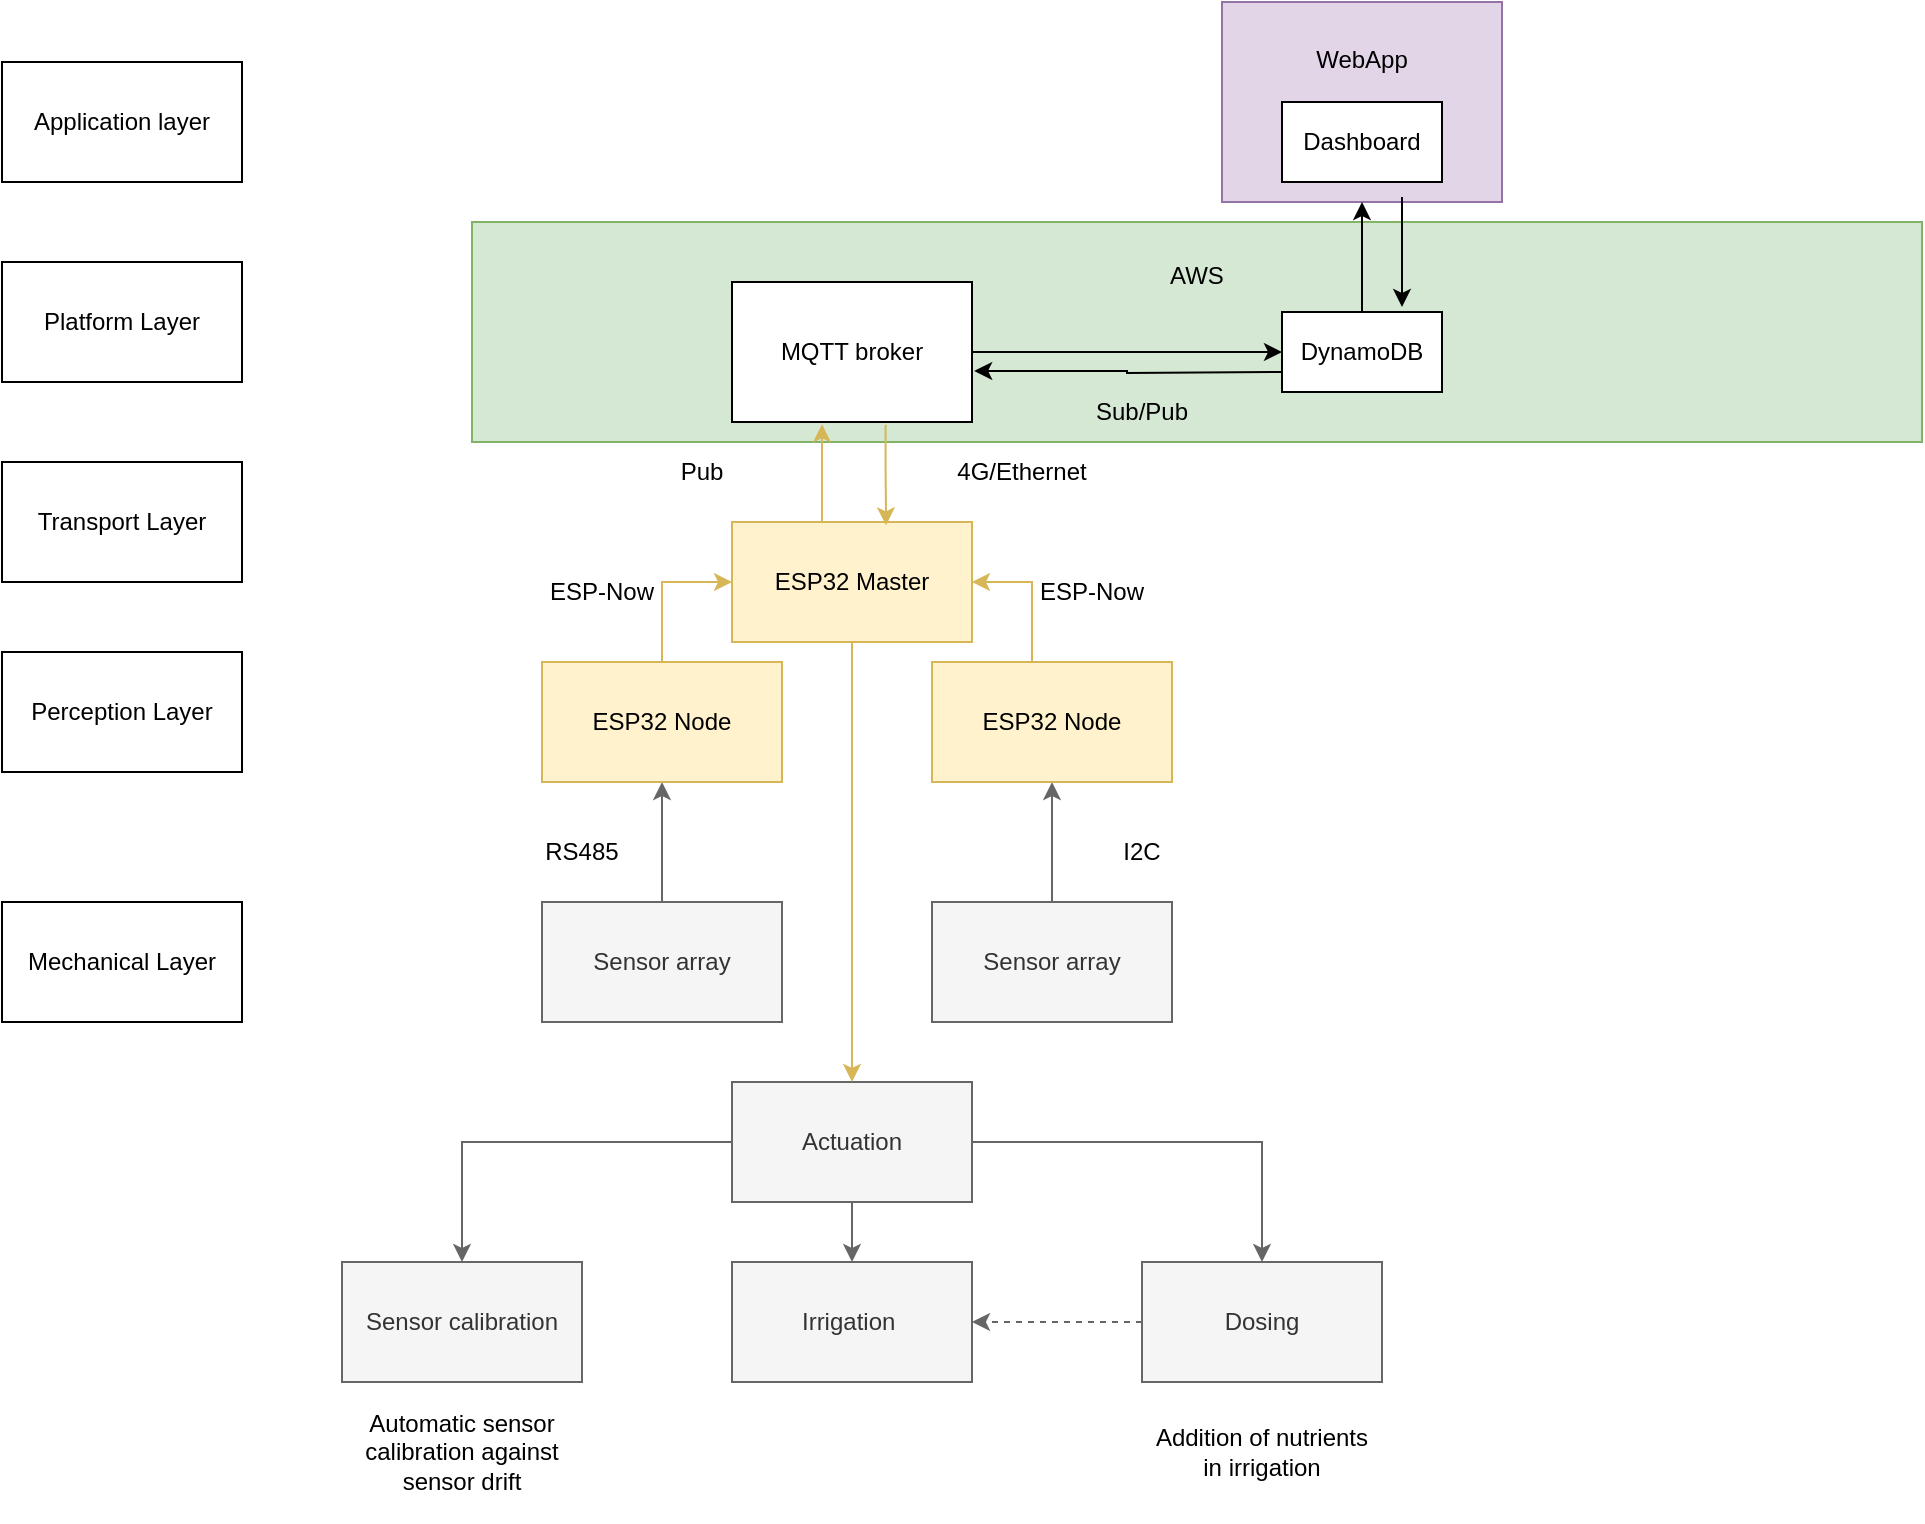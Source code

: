 <mxfile version="21.7.5" type="device" pages="8">
  <diagram name="Overall" id="QVVg88YSjWete_qPwuQA">
    <mxGraphModel dx="1036" dy="606" grid="1" gridSize="10" guides="1" tooltips="1" connect="1" arrows="1" fold="1" page="1" pageScale="1" pageWidth="1100" pageHeight="850" math="0" shadow="0">
      <root>
        <mxCell id="0" />
        <mxCell id="1" parent="0" />
        <mxCell id="zjmEcZrc4jkJXTHezniM-1" value="WebApp&lt;br&gt;&lt;br&gt;&lt;br&gt;&lt;br&gt;" style="rounded=0;whiteSpace=wrap;html=1;fillColor=#e1d5e7;strokeColor=#9673a6;" parent="1" vertex="1">
          <mxGeometry x="640" y="10" width="140" height="100" as="geometry" />
        </mxCell>
        <mxCell id="zjmEcZrc4jkJXTHezniM-2" value="Application layer" style="rounded=0;whiteSpace=wrap;html=1;" parent="1" vertex="1">
          <mxGeometry x="30" y="40" width="120" height="60" as="geometry" />
        </mxCell>
        <mxCell id="zjmEcZrc4jkJXTHezniM-3" value="Platform Layer" style="rounded=0;whiteSpace=wrap;html=1;" parent="1" vertex="1">
          <mxGeometry x="30" y="140" width="120" height="60" as="geometry" />
        </mxCell>
        <mxCell id="zjmEcZrc4jkJXTHezniM-4" value="Transport Layer" style="rounded=0;whiteSpace=wrap;html=1;" parent="1" vertex="1">
          <mxGeometry x="30" y="240" width="120" height="60" as="geometry" />
        </mxCell>
        <mxCell id="zjmEcZrc4jkJXTHezniM-5" value="Perception Layer" style="rounded=0;whiteSpace=wrap;html=1;" parent="1" vertex="1">
          <mxGeometry x="30" y="335" width="120" height="60" as="geometry" />
        </mxCell>
        <mxCell id="zjmEcZrc4jkJXTHezniM-6" value="" style="edgeStyle=orthogonalEdgeStyle;rounded=0;orthogonalLoop=1;jettySize=auto;html=1;fillColor=#f5f5f5;strokeColor=#666666;" parent="1" source="zjmEcZrc4jkJXTHezniM-7" edge="1">
          <mxGeometry relative="1" as="geometry">
            <mxPoint x="360" y="400" as="targetPoint" />
          </mxGeometry>
        </mxCell>
        <mxCell id="zjmEcZrc4jkJXTHezniM-7" value="Sensor array" style="rounded=0;whiteSpace=wrap;html=1;fillColor=#f5f5f5;fontColor=#333333;strokeColor=#666666;" parent="1" vertex="1">
          <mxGeometry x="300" y="460" width="120" height="60" as="geometry" />
        </mxCell>
        <mxCell id="zjmEcZrc4jkJXTHezniM-8" value="" style="edgeStyle=orthogonalEdgeStyle;rounded=0;orthogonalLoop=1;jettySize=auto;html=1;entryX=0;entryY=0.5;entryDx=0;entryDy=0;fillColor=#fff2cc;strokeColor=#d6b656;" parent="1" source="zjmEcZrc4jkJXTHezniM-9" target="zjmEcZrc4jkJXTHezniM-16" edge="1">
          <mxGeometry relative="1" as="geometry">
            <mxPoint x="360" y="300" as="targetPoint" />
          </mxGeometry>
        </mxCell>
        <mxCell id="zjmEcZrc4jkJXTHezniM-9" value="ESP32 Node" style="rounded=0;whiteSpace=wrap;html=1;fillColor=#fff2cc;strokeColor=#d6b656;" parent="1" vertex="1">
          <mxGeometry x="300" y="340" width="120" height="60" as="geometry" />
        </mxCell>
        <mxCell id="zjmEcZrc4jkJXTHezniM-10" value="RS485" style="text;html=1;strokeColor=none;fillColor=none;align=center;verticalAlign=middle;whiteSpace=wrap;rounded=0;" parent="1" vertex="1">
          <mxGeometry x="290" y="420" width="60" height="30" as="geometry" />
        </mxCell>
        <mxCell id="zjmEcZrc4jkJXTHezniM-11" value="" style="edgeStyle=orthogonalEdgeStyle;rounded=0;orthogonalLoop=1;jettySize=auto;html=1;entryX=0.5;entryY=1;entryDx=0;entryDy=0;fillColor=#f5f5f5;strokeColor=#666666;" parent="1" source="zjmEcZrc4jkJXTHezniM-12" target="zjmEcZrc4jkJXTHezniM-14" edge="1">
          <mxGeometry relative="1" as="geometry">
            <mxPoint x="545" y="400" as="targetPoint" />
          </mxGeometry>
        </mxCell>
        <mxCell id="zjmEcZrc4jkJXTHezniM-12" value="Sensor array" style="rounded=0;whiteSpace=wrap;html=1;fillColor=#f5f5f5;fontColor=#333333;strokeColor=#666666;" parent="1" vertex="1">
          <mxGeometry x="495" y="460" width="120" height="60" as="geometry" />
        </mxCell>
        <mxCell id="zjmEcZrc4jkJXTHezniM-13" value="" style="edgeStyle=orthogonalEdgeStyle;rounded=0;orthogonalLoop=1;jettySize=auto;html=1;entryX=1;entryY=0.5;entryDx=0;entryDy=0;fillColor=#fff2cc;strokeColor=#d6b656;" parent="1" source="zjmEcZrc4jkJXTHezniM-14" target="zjmEcZrc4jkJXTHezniM-16" edge="1">
          <mxGeometry relative="1" as="geometry">
            <Array as="points">
              <mxPoint x="545" y="300" />
            </Array>
          </mxGeometry>
        </mxCell>
        <mxCell id="zjmEcZrc4jkJXTHezniM-14" value="ESP32 Node" style="rounded=0;whiteSpace=wrap;html=1;fillColor=#fff2cc;strokeColor=#d6b656;" parent="1" vertex="1">
          <mxGeometry x="495" y="340" width="120" height="60" as="geometry" />
        </mxCell>
        <mxCell id="zjmEcZrc4jkJXTHezniM-15" value="I2C" style="text;html=1;strokeColor=none;fillColor=none;align=center;verticalAlign=middle;whiteSpace=wrap;rounded=0;" parent="1" vertex="1">
          <mxGeometry x="570" y="420" width="60" height="30" as="geometry" />
        </mxCell>
        <mxCell id="zjmEcZrc4jkJXTHezniM-16" value="ESP32 Master" style="rounded=0;whiteSpace=wrap;html=1;fillColor=#fff2cc;strokeColor=#d6b656;" parent="1" vertex="1">
          <mxGeometry x="395" y="270" width="120" height="60" as="geometry" />
        </mxCell>
        <mxCell id="zjmEcZrc4jkJXTHezniM-17" value="ESP-Now" style="text;html=1;strokeColor=none;fillColor=none;align=center;verticalAlign=middle;whiteSpace=wrap;rounded=0;" parent="1" vertex="1">
          <mxGeometry x="300" y="290" width="60" height="30" as="geometry" />
        </mxCell>
        <mxCell id="zjmEcZrc4jkJXTHezniM-18" value="ESP-Now" style="text;html=1;strokeColor=none;fillColor=none;align=center;verticalAlign=middle;whiteSpace=wrap;rounded=0;" parent="1" vertex="1">
          <mxGeometry x="545" y="290" width="60" height="30" as="geometry" />
        </mxCell>
        <mxCell id="zjmEcZrc4jkJXTHezniM-19" value="AWS&lt;br&gt;&lt;br&gt;&lt;br&gt;&lt;br&gt;&lt;br&gt;" style="whiteSpace=wrap;html=1;rounded=0;fillColor=#d5e8d4;strokeColor=#82b366;" parent="1" vertex="1">
          <mxGeometry x="265" y="120" width="725" height="110" as="geometry" />
        </mxCell>
        <mxCell id="zjmEcZrc4jkJXTHezniM-20" value="MQTT broker" style="rounded=0;whiteSpace=wrap;html=1;" parent="1" vertex="1">
          <mxGeometry x="395" y="150" width="120" height="70" as="geometry" />
        </mxCell>
        <mxCell id="zjmEcZrc4jkJXTHezniM-21" value="Dashboard" style="rounded=0;whiteSpace=wrap;html=1;" parent="1" vertex="1">
          <mxGeometry x="670" y="60" width="80" height="40" as="geometry" />
        </mxCell>
        <mxCell id="zjmEcZrc4jkJXTHezniM-22" value="DynamoDB" style="rounded=0;whiteSpace=wrap;html=1;" parent="1" vertex="1">
          <mxGeometry x="670" y="165" width="80" height="40" as="geometry" />
        </mxCell>
        <mxCell id="zjmEcZrc4jkJXTHezniM-23" value="4G/Ethernet" style="text;html=1;strokeColor=none;fillColor=none;align=center;verticalAlign=middle;whiteSpace=wrap;rounded=0;" parent="1" vertex="1">
          <mxGeometry x="510" y="230" width="60" height="30" as="geometry" />
        </mxCell>
        <mxCell id="zjmEcZrc4jkJXTHezniM-24" value="Pub" style="text;html=1;strokeColor=none;fillColor=none;align=center;verticalAlign=middle;whiteSpace=wrap;rounded=0;" parent="1" vertex="1">
          <mxGeometry x="350" y="230" width="60" height="30" as="geometry" />
        </mxCell>
        <mxCell id="zjmEcZrc4jkJXTHezniM-25" value="" style="endArrow=classic;html=1;rounded=0;entryX=0;entryY=0.5;entryDx=0;entryDy=0;" parent="1" source="zjmEcZrc4jkJXTHezniM-20" target="zjmEcZrc4jkJXTHezniM-22" edge="1">
          <mxGeometry width="50" height="50" relative="1" as="geometry">
            <mxPoint x="515" y="245" as="sourcePoint" />
            <mxPoint x="585.711" y="195" as="targetPoint" />
          </mxGeometry>
        </mxCell>
        <mxCell id="zjmEcZrc4jkJXTHezniM-26" value="" style="endArrow=classic;html=1;rounded=0;entryX=0.5;entryY=1;entryDx=0;entryDy=0;exitX=0.5;exitY=0;exitDx=0;exitDy=0;" parent="1" source="zjmEcZrc4jkJXTHezniM-22" target="zjmEcZrc4jkJXTHezniM-1" edge="1">
          <mxGeometry width="50" height="50" relative="1" as="geometry">
            <mxPoint x="574.71" y="165" as="sourcePoint" />
            <mxPoint x="574.71" y="100" as="targetPoint" />
          </mxGeometry>
        </mxCell>
        <mxCell id="zjmEcZrc4jkJXTHezniM-27" value="Sub/Pub" style="text;html=1;strokeColor=none;fillColor=none;align=center;verticalAlign=middle;whiteSpace=wrap;rounded=0;" parent="1" vertex="1">
          <mxGeometry x="570" y="200" width="60" height="30" as="geometry" />
        </mxCell>
        <mxCell id="zjmEcZrc4jkJXTHezniM-28" value="Actuation" style="rounded=0;whiteSpace=wrap;html=1;fillColor=#f5f5f5;fontColor=#333333;strokeColor=#666666;" parent="1" vertex="1">
          <mxGeometry x="395" y="550" width="120" height="60" as="geometry" />
        </mxCell>
        <mxCell id="zjmEcZrc4jkJXTHezniM-29" value="" style="edgeStyle=orthogonalEdgeStyle;rounded=0;orthogonalLoop=1;jettySize=auto;html=1;entryX=0.5;entryY=0;entryDx=0;entryDy=0;fillColor=#fff2cc;strokeColor=#d6b656;exitX=0.5;exitY=1;exitDx=0;exitDy=0;" parent="1" source="zjmEcZrc4jkJXTHezniM-16" target="zjmEcZrc4jkJXTHezniM-28" edge="1">
          <mxGeometry relative="1" as="geometry">
            <mxPoint x="500" y="409.5" as="targetPoint" />
            <mxPoint x="465" y="449.5" as="sourcePoint" />
          </mxGeometry>
        </mxCell>
        <mxCell id="zjmEcZrc4jkJXTHezniM-30" value="Irrigation&amp;nbsp;" style="rounded=0;whiteSpace=wrap;html=1;fillColor=#f5f5f5;fontColor=#333333;strokeColor=#666666;" parent="1" vertex="1">
          <mxGeometry x="395" y="640" width="120" height="60" as="geometry" />
        </mxCell>
        <mxCell id="zjmEcZrc4jkJXTHezniM-31" value="Dosing" style="rounded=0;whiteSpace=wrap;html=1;fillColor=#f5f5f5;fontColor=#333333;strokeColor=#666666;" parent="1" vertex="1">
          <mxGeometry x="600" y="640" width="120" height="60" as="geometry" />
        </mxCell>
        <mxCell id="zjmEcZrc4jkJXTHezniM-32" value="Sensor calibration" style="rounded=0;whiteSpace=wrap;html=1;fillColor=#f5f5f5;fontColor=#333333;strokeColor=#666666;" parent="1" vertex="1">
          <mxGeometry x="200" y="640" width="120" height="60" as="geometry" />
        </mxCell>
        <mxCell id="zjmEcZrc4jkJXTHezniM-33" value="" style="edgeStyle=orthogonalEdgeStyle;rounded=0;orthogonalLoop=1;jettySize=auto;html=1;fillColor=#f5f5f5;strokeColor=#666666;exitX=0;exitY=0.5;exitDx=0;exitDy=0;entryX=0.5;entryY=0;entryDx=0;entryDy=0;" parent="1" source="zjmEcZrc4jkJXTHezniM-28" target="zjmEcZrc4jkJXTHezniM-32" edge="1">
          <mxGeometry relative="1" as="geometry">
            <mxPoint x="350" y="540" as="targetPoint" />
            <mxPoint x="350" y="600" as="sourcePoint" />
          </mxGeometry>
        </mxCell>
        <mxCell id="zjmEcZrc4jkJXTHezniM-34" value="" style="edgeStyle=orthogonalEdgeStyle;rounded=0;orthogonalLoop=1;jettySize=auto;html=1;fillColor=#f5f5f5;strokeColor=#666666;exitX=0.5;exitY=1;exitDx=0;exitDy=0;entryX=0.5;entryY=0;entryDx=0;entryDy=0;" parent="1" source="zjmEcZrc4jkJXTHezniM-28" target="zjmEcZrc4jkJXTHezniM-30" edge="1">
          <mxGeometry relative="1" as="geometry">
            <mxPoint x="270" y="650" as="targetPoint" />
            <mxPoint x="405" y="590" as="sourcePoint" />
          </mxGeometry>
        </mxCell>
        <mxCell id="zjmEcZrc4jkJXTHezniM-35" value="" style="edgeStyle=orthogonalEdgeStyle;rounded=0;orthogonalLoop=1;jettySize=auto;html=1;fillColor=#f5f5f5;strokeColor=#666666;exitX=1;exitY=0.5;exitDx=0;exitDy=0;entryX=0.5;entryY=0;entryDx=0;entryDy=0;" parent="1" source="zjmEcZrc4jkJXTHezniM-28" target="zjmEcZrc4jkJXTHezniM-31" edge="1">
          <mxGeometry relative="1" as="geometry">
            <mxPoint x="280" y="660" as="targetPoint" />
            <mxPoint x="415" y="600" as="sourcePoint" />
          </mxGeometry>
        </mxCell>
        <mxCell id="zjmEcZrc4jkJXTHezniM-36" value="" style="edgeStyle=orthogonalEdgeStyle;rounded=0;orthogonalLoop=1;jettySize=auto;html=1;fillColor=#f5f5f5;strokeColor=#666666;exitX=0;exitY=0.5;exitDx=0;exitDy=0;entryX=1;entryY=0.5;entryDx=0;entryDy=0;dashed=1;" parent="1" source="zjmEcZrc4jkJXTHezniM-31" target="zjmEcZrc4jkJXTHezniM-30" edge="1">
          <mxGeometry relative="1" as="geometry">
            <mxPoint x="670" y="650" as="targetPoint" />
            <mxPoint x="525" y="590" as="sourcePoint" />
          </mxGeometry>
        </mxCell>
        <mxCell id="zjmEcZrc4jkJXTHezniM-37" value="Automatic sensor calibration against sensor drift" style="text;html=1;strokeColor=none;fillColor=none;align=center;verticalAlign=middle;whiteSpace=wrap;rounded=0;" parent="1" vertex="1">
          <mxGeometry x="205" y="700" width="110" height="70" as="geometry" />
        </mxCell>
        <mxCell id="zjmEcZrc4jkJXTHezniM-38" value="Addition of nutrients in irrigation" style="text;html=1;strokeColor=none;fillColor=none;align=center;verticalAlign=middle;whiteSpace=wrap;rounded=0;" parent="1" vertex="1">
          <mxGeometry x="600" y="700" width="120" height="70" as="geometry" />
        </mxCell>
        <mxCell id="zjmEcZrc4jkJXTHezniM-39" value="Mechanical Layer" style="rounded=0;whiteSpace=wrap;html=1;" parent="1" vertex="1">
          <mxGeometry x="30" y="460" width="120" height="60" as="geometry" />
        </mxCell>
        <mxCell id="zjmEcZrc4jkJXTHezniM-40" value="" style="edgeStyle=orthogonalEdgeStyle;rounded=0;orthogonalLoop=1;jettySize=auto;html=1;fillColor=#fff2cc;strokeColor=#d6b656;exitX=0.64;exitY=1.02;exitDx=0;exitDy=0;exitPerimeter=0;entryX=0.642;entryY=0.028;entryDx=0;entryDy=0;entryPerimeter=0;" parent="1" source="zjmEcZrc4jkJXTHezniM-20" target="zjmEcZrc4jkJXTHezniM-16" edge="1">
          <mxGeometry relative="1" as="geometry">
            <mxPoint x="470" y="230" as="sourcePoint" />
            <mxPoint x="460" y="260" as="targetPoint" />
            <Array as="points">
              <mxPoint x="472" y="245" />
              <mxPoint x="472" y="245" />
            </Array>
          </mxGeometry>
        </mxCell>
        <mxCell id="zjmEcZrc4jkJXTHezniM-41" value="" style="endArrow=classic;html=1;rounded=0;entryX=0.5;entryY=1;entryDx=0;entryDy=0;exitX=0.5;exitY=0;exitDx=0;exitDy=0;" parent="1" edge="1">
          <mxGeometry width="50" height="50" relative="1" as="geometry">
            <mxPoint x="730" y="107.5" as="sourcePoint" />
            <mxPoint x="730" y="162.5" as="targetPoint" />
          </mxGeometry>
        </mxCell>
        <mxCell id="zjmEcZrc4jkJXTHezniM-42" value="" style="endArrow=classic;html=1;rounded=0;entryX=1.009;entryY=0.635;entryDx=0;entryDy=0;entryPerimeter=0;edgeStyle=orthogonalEdgeStyle;" parent="1" target="zjmEcZrc4jkJXTHezniM-20" edge="1">
          <mxGeometry width="50" height="50" relative="1" as="geometry">
            <mxPoint x="670" y="195" as="sourcePoint" />
            <mxPoint x="545" y="195" as="targetPoint" />
          </mxGeometry>
        </mxCell>
        <mxCell id="zjmEcZrc4jkJXTHezniM-43" value="" style="edgeStyle=orthogonalEdgeStyle;rounded=0;orthogonalLoop=1;jettySize=auto;html=1;fillColor=#fff2cc;strokeColor=#d6b656;entryX=0.376;entryY=1.015;entryDx=0;entryDy=0;entryPerimeter=0;" parent="1" target="zjmEcZrc4jkJXTHezniM-20" edge="1">
          <mxGeometry relative="1" as="geometry">
            <mxPoint x="440" y="270" as="sourcePoint" />
            <mxPoint x="440" y="230" as="targetPoint" />
            <Array as="points">
              <mxPoint x="440" y="221" />
            </Array>
          </mxGeometry>
        </mxCell>
      </root>
    </mxGraphModel>
  </diagram>
  <diagram id="35m0SVMNJefGXXruoylH" name="WebApp">
    <mxGraphModel dx="1276" dy="606" grid="1" gridSize="10" guides="1" tooltips="1" connect="1" arrows="1" fold="1" page="1" pageScale="1" pageWidth="1100" pageHeight="850" math="0" shadow="0">
      <root>
        <mxCell id="0" />
        <mxCell id="1" parent="0" />
      </root>
    </mxGraphModel>
  </diagram>
  <diagram id="7V0i7XLHs0jqy_JtQIPa" name="AWS">
    <mxGraphModel dx="1276" dy="606" grid="1" gridSize="10" guides="1" tooltips="1" connect="1" arrows="1" fold="1" page="1" pageScale="1" pageWidth="1100" pageHeight="850" math="0" shadow="0">
      <root>
        <mxCell id="0" />
        <mxCell id="1" parent="0" />
      </root>
    </mxGraphModel>
  </diagram>
  <diagram id="rvXJ-BYJX1R655PbwF84" name="ESP32">
    <mxGraphModel dx="1276" dy="606" grid="1" gridSize="10" guides="1" tooltips="1" connect="1" arrows="1" fold="1" page="1" pageScale="1" pageWidth="1100" pageHeight="850" math="0" shadow="0">
      <root>
        <mxCell id="0" />
        <mxCell id="1" parent="0" />
      </root>
    </mxGraphModel>
  </diagram>
  <diagram id="S2PRlzsnAcoiQ9KLgddb" name="Sensor arrays">
    <mxGraphModel dx="1276" dy="606" grid="1" gridSize="10" guides="1" tooltips="1" connect="1" arrows="1" fold="1" page="1" pageScale="1" pageWidth="1100" pageHeight="850" math="0" shadow="0">
      <root>
        <mxCell id="0" />
        <mxCell id="1" parent="0" />
      </root>
    </mxGraphModel>
  </diagram>
  <diagram id="aVnqhF4KeI6hFQEVrWh0" name="Actuation">
    <mxGraphModel dx="1276" dy="606" grid="1" gridSize="10" guides="1" tooltips="1" connect="1" arrows="1" fold="1" page="1" pageScale="1" pageWidth="1100" pageHeight="850" math="0" shadow="0">
      <root>
        <mxCell id="0" />
        <mxCell id="1" parent="0" />
      </root>
    </mxGraphModel>
  </diagram>
  <diagram id="pZXSNiL37Gl02LcEOVHI" name="Irrigation + Dosing">
    <mxGraphModel dx="2586" dy="1774" grid="1" gridSize="10" guides="1" tooltips="1" connect="1" arrows="1" fold="1" page="1" pageScale="1" pageWidth="1100" pageHeight="850" math="0" shadow="0">
      <root>
        <mxCell id="0" />
        <mxCell id="1" parent="0" />
        <mxCell id="i6hzqfScIG-BgjzH9Tjd-37" value="" style="rounded=0;whiteSpace=wrap;html=1;" parent="1" vertex="1">
          <mxGeometry x="1160" y="40" width="1040" height="760" as="geometry" />
        </mxCell>
        <mxCell id="i6hzqfScIG-BgjzH9Tjd-1" value="&lt;b&gt;Planter box&lt;/b&gt;&lt;br&gt;&lt;br&gt;&lt;br&gt;&lt;br&gt;&lt;br&gt;&lt;br&gt;&lt;br&gt;&lt;br&gt;&lt;br&gt;&lt;br&gt;&lt;br&gt;&lt;br&gt;" style="rounded=0;whiteSpace=wrap;html=1;fillColor=#B5739D;strokeColor=#6c8ebf;" parent="1" vertex="1">
          <mxGeometry x="1200" y="320" width="320" height="200" as="geometry" />
        </mxCell>
        <mxCell id="i6hzqfScIG-BgjzH9Tjd-2" value="" style="rounded=0;whiteSpace=wrap;html=1;" parent="1" vertex="1">
          <mxGeometry x="1520" y="115" width="382.5" height="110" as="geometry" />
        </mxCell>
        <mxCell id="i6hzqfScIG-BgjzH9Tjd-3" value="&lt;b&gt;Mixing tank&lt;/b&gt;&lt;br&gt;&lt;br&gt;&lt;br&gt;&lt;br&gt;&lt;br&gt;&lt;br&gt;&lt;br&gt;&lt;br&gt;&lt;br&gt;&lt;br&gt;&lt;br&gt;&lt;br&gt;" style="rounded=0;whiteSpace=wrap;html=1;fillColor=#dae8fc;strokeColor=#6c8ebf;" parent="1" vertex="1">
          <mxGeometry x="1640" y="320" width="120" height="200" as="geometry" />
        </mxCell>
        <mxCell id="i6hzqfScIG-BgjzH9Tjd-4" value="Doser" style="rounded=0;whiteSpace=wrap;html=1;fillColor=#f5f5f5;strokeColor=#666666;fontColor=#333333;" parent="1" vertex="1">
          <mxGeometry x="1760" y="590" width="100" height="40" as="geometry" />
        </mxCell>
        <mxCell id="i6hzqfScIG-BgjzH9Tjd-5" value="" style="verticalLabelPosition=bottom;align=center;html=1;verticalAlign=top;pointerEvents=1;dashed=0;shape=mxgraph.pid2valves.valve;valveType=gate;actuator=solenoid;fillColor=#f5f5f5;fontColor=#333333;strokeColor=#666666;rotation=-180;" parent="1" vertex="1">
          <mxGeometry x="1560" y="590" width="90" height="60" as="geometry" />
        </mxCell>
        <mxCell id="i6hzqfScIG-BgjzH9Tjd-6" value="" style="shape=mxgraph.pid.pumps.centrifugal_pump_2;html=1;pointerEvents=1;align=center;verticalLabelPosition=bottom;verticalAlign=top;dashed=0;fillColor=#f5f5f5;fontColor=#333333;strokeColor=#666666;" parent="1" vertex="1">
          <mxGeometry x="1700" y="460" width="40" height="40" as="geometry" />
        </mxCell>
        <mxCell id="i6hzqfScIG-BgjzH9Tjd-7" value="" style="shape=offPageConnector;whiteSpace=wrap;html=1;fillColor=#f5f5f5;fontColor=#333333;strokeColor=#666666;rotation=-90;" parent="1" vertex="1">
          <mxGeometry x="1705" y="360" width="30" height="30" as="geometry" />
        </mxCell>
        <mxCell id="i6hzqfScIG-BgjzH9Tjd-8" value="" style="shape=offPageConnector;whiteSpace=wrap;html=1;fillColor=#f5f5f5;fontColor=#333333;strokeColor=#666666;rotation=-90;" parent="1" vertex="1">
          <mxGeometry x="1705" y="395" width="30" height="30" as="geometry" />
        </mxCell>
        <mxCell id="i6hzqfScIG-BgjzH9Tjd-9" value="ESP" style="rounded=0;whiteSpace=wrap;html=1;fillColor=#fff2cc;strokeColor=#d6b656;" parent="1" vertex="1">
          <mxGeometry x="1805" y="125" width="90" height="50" as="geometry" />
        </mxCell>
        <mxCell id="i6hzqfScIG-BgjzH9Tjd-10" value="Relay" style="rounded=0;whiteSpace=wrap;html=1;fillColor=#fff2cc;strokeColor=#d6b656;" parent="1" vertex="1">
          <mxGeometry x="1540" y="125" width="90" height="50" as="geometry" />
        </mxCell>
        <mxCell id="i6hzqfScIG-BgjzH9Tjd-11" value="" style="endArrow=none;html=1;rounded=0;entryX=0.75;entryY=1;entryDx=0;entryDy=0;exitX=0.5;exitY=1;exitDx=0;exitDy=0;fillColor=#fff2cc;strokeColor=#d6b656;edgeStyle=orthogonalEdgeStyle;" parent="1" source="i6hzqfScIG-BgjzH9Tjd-8" target="i6hzqfScIG-BgjzH9Tjd-2" edge="1">
          <mxGeometry width="50" height="50" relative="1" as="geometry">
            <mxPoint x="1800" y="520" as="sourcePoint" />
            <mxPoint x="1850" y="470" as="targetPoint" />
            <Array as="points">
              <mxPoint x="1840" y="410" />
              <mxPoint x="1840" y="225" />
            </Array>
          </mxGeometry>
        </mxCell>
        <mxCell id="i6hzqfScIG-BgjzH9Tjd-12" value="" style="endArrow=none;html=1;rounded=0;entryX=0.75;entryY=1;entryDx=0;entryDy=0;fillColor=#fff2cc;strokeColor=#d6b656;exitX=0.5;exitY=1;exitDx=0;exitDy=0;edgeStyle=orthogonalEdgeStyle;" parent="1" source="i6hzqfScIG-BgjzH9Tjd-7" target="i6hzqfScIG-BgjzH9Tjd-2" edge="1">
          <mxGeometry width="50" height="50" relative="1" as="geometry">
            <mxPoint x="1829" y="410" as="sourcePoint" />
            <mxPoint x="1829.83" y="579" as="targetPoint" />
            <Array as="points">
              <mxPoint x="1807" y="375" />
              <mxPoint x="1807" y="225" />
            </Array>
          </mxGeometry>
        </mxCell>
        <mxCell id="i6hzqfScIG-BgjzH9Tjd-13" value="" style="endArrow=none;html=1;rounded=0;entryX=0;entryY=0.25;entryDx=0;entryDy=0;exitX=1;exitY=0.25;exitDx=0;exitDy=0;fillColor=#fff2cc;strokeColor=#d6b656;edgeStyle=orthogonalEdgeStyle;" parent="1" source="i6hzqfScIG-BgjzH9Tjd-10" target="i6hzqfScIG-BgjzH9Tjd-9" edge="1">
          <mxGeometry width="50" height="50" relative="1" as="geometry">
            <mxPoint x="1630" y="140" as="sourcePoint" />
            <mxPoint x="1805" y="140" as="targetPoint" />
          </mxGeometry>
        </mxCell>
        <mxCell id="i6hzqfScIG-BgjzH9Tjd-14" value="Pump" style="text;html=1;strokeColor=none;fillColor=none;align=center;verticalAlign=middle;whiteSpace=wrap;rounded=0;" parent="1" vertex="1">
          <mxGeometry x="1700" y="440" width="40" height="20" as="geometry" />
        </mxCell>
        <mxCell id="i6hzqfScIG-BgjzH9Tjd-15" value="" style="endArrow=none;html=1;rounded=0;entryX=0.75;entryY=0;entryDx=0;entryDy=0;fillColor=#fff2cc;strokeColor=#d6b656;exitX=1;exitY=1;exitDx=0;exitDy=0;edgeStyle=orthogonalEdgeStyle;" parent="1" source="i6hzqfScIG-BgjzH9Tjd-2" target="i6hzqfScIG-BgjzH9Tjd-4" edge="1">
          <mxGeometry width="50" height="50" relative="1" as="geometry">
            <mxPoint x="1910" y="605" as="sourcePoint" />
            <mxPoint x="2080" y="604.66" as="targetPoint" />
            <Array as="points">
              <mxPoint x="1903" y="230" />
              <mxPoint x="1903" y="440" />
              <mxPoint x="1835" y="440" />
            </Array>
          </mxGeometry>
        </mxCell>
        <mxCell id="i6hzqfScIG-BgjzH9Tjd-16" value="Solenoid valve" style="text;html=1;strokeColor=none;fillColor=none;align=center;verticalAlign=middle;whiteSpace=wrap;rounded=0;" parent="1" vertex="1">
          <mxGeometry x="1575" y="660" width="60" height="30" as="geometry" />
        </mxCell>
        <mxCell id="i6hzqfScIG-BgjzH9Tjd-17" value="" style="endArrow=classic;html=1;rounded=0;endWidth=11.724;fillColor=#fff2cc;strokeColor=#d6b656;" parent="1" edge="1">
          <mxGeometry width="50" height="50" relative="1" as="geometry">
            <mxPoint x="1789.5" y="169.71" as="sourcePoint" />
            <mxPoint x="1749.5" y="169.71" as="targetPoint" />
          </mxGeometry>
        </mxCell>
        <mxCell id="i6hzqfScIG-BgjzH9Tjd-18" value="" style="endArrow=classic;html=1;rounded=0;endWidth=11.724;fillColor=#fff2cc;strokeColor=#d6b656;" parent="1" edge="1">
          <mxGeometry width="50" height="50" relative="1" as="geometry">
            <mxPoint x="1644.43" y="125" as="sourcePoint" />
            <mxPoint x="1690" y="125" as="targetPoint" />
          </mxGeometry>
        </mxCell>
        <mxCell id="i6hzqfScIG-BgjzH9Tjd-19" value="" style="endArrow=none;html=1;rounded=0;entryX=0.5;entryY=0;entryDx=0;entryDy=0;exitX=0.75;exitY=1;exitDx=0;exitDy=0;fillColor=#f8cecc;strokeColor=#b85450;strokeWidth=6;edgeStyle=orthogonalEdgeStyle;" parent="1" source="i6hzqfScIG-BgjzH9Tjd-3" target="i6hzqfScIG-BgjzH9Tjd-4" edge="1">
          <mxGeometry width="50" height="50" relative="1" as="geometry">
            <mxPoint x="1880" y="604.66" as="sourcePoint" />
            <mxPoint x="2075" y="400" as="targetPoint" />
            <Array as="points">
              <mxPoint x="1730" y="550" />
              <mxPoint x="1810" y="550" />
            </Array>
          </mxGeometry>
        </mxCell>
        <mxCell id="i6hzqfScIG-BgjzH9Tjd-20" value="" style="endArrow=none;html=1;rounded=0;fillColor=#f8cecc;strokeColor=#b85450;strokeWidth=6;exitX=0.503;exitY=0.688;exitDx=0;exitDy=0;exitPerimeter=0;entryX=0;entryY=0.52;entryDx=0;entryDy=0;entryPerimeter=0;edgeStyle=orthogonalEdgeStyle;" parent="1" source="i6hzqfScIG-BgjzH9Tjd-5" target="i6hzqfScIG-BgjzH9Tjd-6" edge="1">
          <mxGeometry width="50" height="50" relative="1" as="geometry">
            <mxPoint x="1701.35" y="200.0" as="sourcePoint" />
            <mxPoint x="1720" y="460" as="targetPoint" />
            <Array as="points">
              <mxPoint x="1605" y="481" />
            </Array>
          </mxGeometry>
        </mxCell>
        <mxCell id="i6hzqfScIG-BgjzH9Tjd-21" value="" style="endArrow=none;html=1;rounded=0;entryX=0.5;entryY=1;entryDx=0;entryDy=0;exitX=-0.009;exitY=0.707;exitDx=0;exitDy=0;fillColor=#f8cecc;strokeColor=#b85450;strokeWidth=6;exitPerimeter=0;edgeStyle=orthogonalEdgeStyle;" parent="1" source="i6hzqfScIG-BgjzH9Tjd-5" target="i6hzqfScIG-BgjzH9Tjd-3" edge="1">
          <mxGeometry width="50" height="50" relative="1" as="geometry">
            <mxPoint x="1745" y="185" as="sourcePoint" />
            <mxPoint x="1909" y="100" as="targetPoint" />
            <Array as="points">
              <mxPoint x="1700" y="608" />
              <mxPoint x="1700" y="520" />
            </Array>
          </mxGeometry>
        </mxCell>
        <mxCell id="i6hzqfScIG-BgjzH9Tjd-22" value="" style="endArrow=none;html=1;rounded=0;fillColor=#f8cecc;strokeColor=#b85450;strokeWidth=6;exitX=1.004;exitY=0.76;exitDx=0;exitDy=0;exitPerimeter=0;entryX=0.75;entryY=1;entryDx=0;entryDy=0;edgeStyle=orthogonalEdgeStyle;" parent="1" source="i6hzqfScIG-BgjzH9Tjd-5" target="i6hzqfScIG-BgjzH9Tjd-1" edge="1">
          <mxGeometry width="50" height="50" relative="1" as="geometry">
            <mxPoint x="1650" y="180" as="sourcePoint" />
            <mxPoint x="1470" y="280" as="targetPoint" />
            <Array as="points">
              <mxPoint x="1440" y="604" />
            </Array>
          </mxGeometry>
        </mxCell>
        <mxCell id="i6hzqfScIG-BgjzH9Tjd-23" value="Lilygo T-relay as Gateway" style="text;html=1;strokeColor=default;fillColor=none;align=center;verticalAlign=middle;whiteSpace=wrap;rounded=0;" parent="1" vertex="1">
          <mxGeometry x="1670.5" y="195" width="79" height="30" as="geometry" />
        </mxCell>
        <mxCell id="i6hzqfScIG-BgjzH9Tjd-24" value="" style="shape=offPageConnector;whiteSpace=wrap;html=1;fillColor=#f5f5f5;fontColor=#333333;strokeColor=#666666;rotation=-180;" parent="1" vertex="1">
          <mxGeometry x="1224.5" y="360" width="30" height="30" as="geometry" />
        </mxCell>
        <mxCell id="i6hzqfScIG-BgjzH9Tjd-25" value="pH, EC, Moisture, temp sens (soil)" style="text;html=1;strokeColor=none;fillColor=none;align=center;verticalAlign=middle;whiteSpace=wrap;rounded=0;" parent="1" vertex="1">
          <mxGeometry x="1212.5" y="410" width="87.5" height="30" as="geometry" />
        </mxCell>
        <mxCell id="i6hzqfScIG-BgjzH9Tjd-26" value="" style="endArrow=none;html=1;rounded=0;exitX=0.5;exitY=1;exitDx=0;exitDy=0;fillColor=#fff2cc;strokeColor=#d6b656;edgeStyle=orthogonalEdgeStyle;entryX=0.25;entryY=1;entryDx=0;entryDy=0;" parent="1" source="i6hzqfScIG-BgjzH9Tjd-24" target="i6hzqfScIG-BgjzH9Tjd-29" edge="1">
          <mxGeometry width="50" height="50" relative="1" as="geometry">
            <mxPoint x="1357.5" y="527.5" as="sourcePoint" />
            <mxPoint x="1433" y="587.5" as="targetPoint" />
          </mxGeometry>
        </mxCell>
        <mxCell id="i6hzqfScIG-BgjzH9Tjd-27" value="" style="shape=offPageConnector;whiteSpace=wrap;html=1;fillColor=#f5f5f5;fontColor=#333333;strokeColor=#666666;rotation=-180;" parent="1" vertex="1">
          <mxGeometry x="1264.5" y="360" width="30" height="30" as="geometry" />
        </mxCell>
        <mxCell id="i6hzqfScIG-BgjzH9Tjd-28" value="" style="endArrow=none;html=1;rounded=0;fillColor=#fff2cc;strokeColor=#d6b656;exitX=0.5;exitY=1;exitDx=0;exitDy=0;edgeStyle=orthogonalEdgeStyle;entryX=0.75;entryY=1;entryDx=0;entryDy=0;" parent="1" source="i6hzqfScIG-BgjzH9Tjd-27" target="i6hzqfScIG-BgjzH9Tjd-29" edge="1">
          <mxGeometry width="50" height="50" relative="1" as="geometry">
            <mxPoint x="1484" y="417.5" as="sourcePoint" />
            <mxPoint x="1485" y="587.5" as="targetPoint" />
          </mxGeometry>
        </mxCell>
        <mxCell id="i6hzqfScIG-BgjzH9Tjd-29" value="Node" style="text;html=1;strokeColor=#d6b656;fillColor=#fff2cc;align=center;verticalAlign=middle;whiteSpace=wrap;rounded=0;" parent="1" vertex="1">
          <mxGeometry x="1220" y="200" width="80" height="40" as="geometry" />
        </mxCell>
        <mxCell id="i6hzqfScIG-BgjzH9Tjd-30" value="pH, EC, water level sens (water)" style="text;html=1;strokeColor=none;fillColor=none;align=center;verticalAlign=middle;whiteSpace=wrap;rounded=0;" parent="1" vertex="1">
          <mxGeometry x="1640" y="380" width="65" height="30" as="geometry" />
        </mxCell>
        <mxCell id="i6hzqfScIG-BgjzH9Tjd-31" value="" style="endArrow=none;html=1;rounded=0;entryX=0;entryY=0.75;entryDx=0;entryDy=0;exitX=1;exitY=0.75;exitDx=0;exitDy=0;fillColor=#fff2cc;strokeColor=#d6b656;edgeStyle=orthogonalEdgeStyle;" parent="1" source="i6hzqfScIG-BgjzH9Tjd-10" target="i6hzqfScIG-BgjzH9Tjd-9" edge="1">
          <mxGeometry width="50" height="50" relative="1" as="geometry">
            <mxPoint x="1630" y="165" as="sourcePoint" />
            <mxPoint x="1805" y="165" as="targetPoint" />
          </mxGeometry>
        </mxCell>
        <mxCell id="i6hzqfScIG-BgjzH9Tjd-32" style="edgeStyle=orthogonalEdgeStyle;rounded=0;orthogonalLoop=1;jettySize=auto;html=1;entryX=1.006;entryY=0.811;entryDx=0;entryDy=0;strokeWidth=6;fillColor=#f8cecc;strokeColor=#b85450;endArrow=none;endFill=0;entryPerimeter=0;" parent="1" source="i6hzqfScIG-BgjzH9Tjd-33" target="i6hzqfScIG-BgjzH9Tjd-3" edge="1">
          <mxGeometry relative="1" as="geometry">
            <Array as="points">
              <mxPoint x="1761" y="480" />
            </Array>
          </mxGeometry>
        </mxCell>
        <mxCell id="i6hzqfScIG-BgjzH9Tjd-33" value="&lt;b&gt;Water tank&lt;/b&gt;&lt;br&gt;&lt;br&gt;&lt;br&gt;&lt;br&gt;&lt;br&gt;&lt;br&gt;&lt;br&gt;&lt;br&gt;&lt;br&gt;&lt;br&gt;&lt;br&gt;" style="rounded=0;whiteSpace=wrap;html=1;fillColor=#dae8fc;strokeColor=#6c8ebf;" parent="1" vertex="1">
          <mxGeometry x="1920" y="320" width="270" height="200" as="geometry" />
        </mxCell>
        <mxCell id="i6hzqfScIG-BgjzH9Tjd-34" style="edgeStyle=orthogonalEdgeStyle;rounded=0;orthogonalLoop=1;jettySize=auto;html=1;entryX=1;entryY=0.5;entryDx=0;entryDy=0;fillColor=#fff2cc;strokeColor=#d6b656;exitX=0.5;exitY=1;exitDx=0;exitDy=0;endArrow=none;endFill=0;" parent="1" source="i6hzqfScIG-BgjzH9Tjd-35" target="i6hzqfScIG-BgjzH9Tjd-2" edge="1">
          <mxGeometry relative="1" as="geometry" />
        </mxCell>
        <mxCell id="i6hzqfScIG-BgjzH9Tjd-35" value="" style="shape=offPageConnector;whiteSpace=wrap;html=1;fillColor=#f5f5f5;fontColor=#333333;strokeColor=#666666;rotation=-180;" parent="1" vertex="1">
          <mxGeometry x="1950" y="360" width="30" height="30" as="geometry" />
        </mxCell>
        <mxCell id="i6hzqfScIG-BgjzH9Tjd-36" value="Water level sensor" style="text;html=1;strokeColor=none;fillColor=none;align=center;verticalAlign=middle;whiteSpace=wrap;rounded=0;" parent="1" vertex="1">
          <mxGeometry x="1932.5" y="395" width="65" height="30" as="geometry" />
        </mxCell>
        <mxCell id="i6hzqfScIG-BgjzH9Tjd-38" value="&lt;b&gt;&lt;font style=&quot;font-size: 18px;&quot;&gt;V1&lt;/font&gt;&lt;/b&gt;" style="rounded=0;whiteSpace=wrap;html=1;" parent="1" vertex="1">
          <mxGeometry x="1620" y="40" width="120" height="40" as="geometry" />
        </mxCell>
        <mxCell id="i6hzqfScIG-BgjzH9Tjd-39" value="" style="rounded=0;whiteSpace=wrap;html=1;" parent="1" vertex="1">
          <mxGeometry x="2260" y="40" width="1040" height="760" as="geometry" />
        </mxCell>
        <mxCell id="i6hzqfScIG-BgjzH9Tjd-76" value="&lt;b&gt;&lt;font style=&quot;font-size: 18px;&quot;&gt;V2&lt;/font&gt;&lt;/b&gt;" style="rounded=0;whiteSpace=wrap;html=1;" parent="1" vertex="1">
          <mxGeometry x="2720" y="40" width="120" height="40" as="geometry" />
        </mxCell>
        <mxCell id="i6hzqfScIG-BgjzH9Tjd-77" value="&lt;b&gt;&lt;font style=&quot;font-size: 18px;&quot;&gt;Soil Setup&lt;br&gt;&lt;/font&gt;&lt;/b&gt;" style="rounded=0;whiteSpace=wrap;html=1;rotation=-90;" parent="1" vertex="1">
          <mxGeometry x="1070" y="400" width="120" height="50" as="geometry" />
        </mxCell>
        <mxCell id="i6hzqfScIG-BgjzH9Tjd-81" value="" style="rounded=0;whiteSpace=wrap;html=1;" parent="1" vertex="1">
          <mxGeometry x="1160" y="895" width="1040" height="760" as="geometry" />
        </mxCell>
        <mxCell id="i6hzqfScIG-BgjzH9Tjd-82" value="&lt;b&gt;Planter box&lt;/b&gt;&lt;br&gt;&lt;br&gt;&lt;br&gt;&lt;br&gt;&lt;br&gt;&lt;br&gt;&lt;br&gt;&lt;br&gt;&lt;br&gt;&lt;br&gt;&lt;br&gt;&lt;br&gt;" style="rounded=0;whiteSpace=wrap;html=1;fillColor=#B5739D;strokeColor=#6c8ebf;" parent="1" vertex="1">
          <mxGeometry x="1200" y="1175" width="320" height="200" as="geometry" />
        </mxCell>
        <mxCell id="i6hzqfScIG-BgjzH9Tjd-83" value="" style="rounded=0;whiteSpace=wrap;html=1;" parent="1" vertex="1">
          <mxGeometry x="1520" y="970" width="382.5" height="110" as="geometry" />
        </mxCell>
        <mxCell id="i6hzqfScIG-BgjzH9Tjd-84" value="&lt;b&gt;Mixing tank&lt;/b&gt;&lt;br&gt;&lt;br&gt;&lt;br&gt;&lt;br&gt;&lt;br&gt;&lt;br&gt;&lt;br&gt;&lt;br&gt;&lt;br&gt;&lt;br&gt;&lt;br&gt;&lt;br&gt;" style="rounded=0;whiteSpace=wrap;html=1;fillColor=#dae8fc;strokeColor=#6c8ebf;" parent="1" vertex="1">
          <mxGeometry x="1640" y="1175" width="120" height="200" as="geometry" />
        </mxCell>
        <mxCell id="i6hzqfScIG-BgjzH9Tjd-85" value="Doser" style="rounded=0;whiteSpace=wrap;html=1;fillColor=#f5f5f5;strokeColor=#666666;fontColor=#333333;" parent="1" vertex="1">
          <mxGeometry x="1760" y="1445" width="100" height="40" as="geometry" />
        </mxCell>
        <mxCell id="i6hzqfScIG-BgjzH9Tjd-86" value="" style="verticalLabelPosition=bottom;align=center;html=1;verticalAlign=top;pointerEvents=1;dashed=0;shape=mxgraph.pid2valves.valve;valveType=gate;actuator=solenoid;fillColor=#f5f5f5;fontColor=#333333;strokeColor=#666666;rotation=-180;" parent="1" vertex="1">
          <mxGeometry x="1560" y="1445" width="90" height="60" as="geometry" />
        </mxCell>
        <mxCell id="i6hzqfScIG-BgjzH9Tjd-87" value="" style="shape=mxgraph.pid.pumps.centrifugal_pump_2;html=1;pointerEvents=1;align=center;verticalLabelPosition=bottom;verticalAlign=top;dashed=0;fillColor=#f5f5f5;fontColor=#333333;strokeColor=#666666;" parent="1" vertex="1">
          <mxGeometry x="1700" y="1315" width="40" height="40" as="geometry" />
        </mxCell>
        <mxCell id="i6hzqfScIG-BgjzH9Tjd-88" value="" style="shape=offPageConnector;whiteSpace=wrap;html=1;fillColor=#f5f5f5;fontColor=#333333;strokeColor=#666666;rotation=-90;" parent="1" vertex="1">
          <mxGeometry x="1705" y="1215" width="30" height="30" as="geometry" />
        </mxCell>
        <mxCell id="i6hzqfScIG-BgjzH9Tjd-89" value="" style="shape=offPageConnector;whiteSpace=wrap;html=1;fillColor=#f5f5f5;fontColor=#333333;strokeColor=#666666;rotation=-90;" parent="1" vertex="1">
          <mxGeometry x="1705" y="1250" width="30" height="30" as="geometry" />
        </mxCell>
        <mxCell id="i6hzqfScIG-BgjzH9Tjd-90" value="ESP" style="rounded=0;whiteSpace=wrap;html=1;fillColor=#fff2cc;strokeColor=#d6b656;" parent="1" vertex="1">
          <mxGeometry x="1805" y="980" width="90" height="50" as="geometry" />
        </mxCell>
        <mxCell id="i6hzqfScIG-BgjzH9Tjd-91" value="Relay" style="rounded=0;whiteSpace=wrap;html=1;fillColor=#fff2cc;strokeColor=#d6b656;" parent="1" vertex="1">
          <mxGeometry x="1540" y="980" width="90" height="50" as="geometry" />
        </mxCell>
        <mxCell id="i6hzqfScIG-BgjzH9Tjd-92" value="" style="endArrow=none;html=1;rounded=0;entryX=0.75;entryY=1;entryDx=0;entryDy=0;exitX=0.5;exitY=1;exitDx=0;exitDy=0;fillColor=#fff2cc;strokeColor=#d6b656;edgeStyle=orthogonalEdgeStyle;" parent="1" source="i6hzqfScIG-BgjzH9Tjd-89" target="i6hzqfScIG-BgjzH9Tjd-83" edge="1">
          <mxGeometry width="50" height="50" relative="1" as="geometry">
            <mxPoint x="1800" y="1375" as="sourcePoint" />
            <mxPoint x="1850" y="1325" as="targetPoint" />
            <Array as="points">
              <mxPoint x="1840" y="1265" />
              <mxPoint x="1840" y="1080" />
            </Array>
          </mxGeometry>
        </mxCell>
        <mxCell id="i6hzqfScIG-BgjzH9Tjd-93" value="" style="endArrow=none;html=1;rounded=0;entryX=0.75;entryY=1;entryDx=0;entryDy=0;fillColor=#fff2cc;strokeColor=#d6b656;exitX=0.5;exitY=1;exitDx=0;exitDy=0;edgeStyle=orthogonalEdgeStyle;" parent="1" source="i6hzqfScIG-BgjzH9Tjd-88" target="i6hzqfScIG-BgjzH9Tjd-83" edge="1">
          <mxGeometry width="50" height="50" relative="1" as="geometry">
            <mxPoint x="1829" y="1265" as="sourcePoint" />
            <mxPoint x="1829.83" y="1434" as="targetPoint" />
            <Array as="points">
              <mxPoint x="1807" y="1230" />
              <mxPoint x="1807" y="1080" />
            </Array>
          </mxGeometry>
        </mxCell>
        <mxCell id="i6hzqfScIG-BgjzH9Tjd-94" value="" style="endArrow=none;html=1;rounded=0;entryX=0;entryY=0.25;entryDx=0;entryDy=0;exitX=1;exitY=0.25;exitDx=0;exitDy=0;fillColor=#fff2cc;strokeColor=#d6b656;edgeStyle=orthogonalEdgeStyle;" parent="1" source="i6hzqfScIG-BgjzH9Tjd-91" target="i6hzqfScIG-BgjzH9Tjd-90" edge="1">
          <mxGeometry width="50" height="50" relative="1" as="geometry">
            <mxPoint x="1630" y="995" as="sourcePoint" />
            <mxPoint x="1805" y="995" as="targetPoint" />
          </mxGeometry>
        </mxCell>
        <mxCell id="i6hzqfScIG-BgjzH9Tjd-95" value="Pump" style="text;html=1;strokeColor=none;fillColor=none;align=center;verticalAlign=middle;whiteSpace=wrap;rounded=0;" parent="1" vertex="1">
          <mxGeometry x="1700" y="1295" width="40" height="20" as="geometry" />
        </mxCell>
        <mxCell id="i6hzqfScIG-BgjzH9Tjd-96" value="" style="endArrow=none;html=1;rounded=0;entryX=0.75;entryY=0;entryDx=0;entryDy=0;fillColor=#fff2cc;strokeColor=#d6b656;exitX=1;exitY=1;exitDx=0;exitDy=0;edgeStyle=orthogonalEdgeStyle;" parent="1" source="i6hzqfScIG-BgjzH9Tjd-83" target="i6hzqfScIG-BgjzH9Tjd-85" edge="1">
          <mxGeometry width="50" height="50" relative="1" as="geometry">
            <mxPoint x="1910" y="1460" as="sourcePoint" />
            <mxPoint x="2080" y="1459.66" as="targetPoint" />
            <Array as="points">
              <mxPoint x="1903" y="1085" />
              <mxPoint x="1903" y="1295" />
              <mxPoint x="1835" y="1295" />
            </Array>
          </mxGeometry>
        </mxCell>
        <mxCell id="i6hzqfScIG-BgjzH9Tjd-97" value="Solenoid valve" style="text;html=1;strokeColor=none;fillColor=none;align=center;verticalAlign=middle;whiteSpace=wrap;rounded=0;" parent="1" vertex="1">
          <mxGeometry x="1575" y="1515" width="60" height="30" as="geometry" />
        </mxCell>
        <mxCell id="i6hzqfScIG-BgjzH9Tjd-98" value="" style="endArrow=classic;html=1;rounded=0;endWidth=11.724;fillColor=#fff2cc;strokeColor=#d6b656;" parent="1" edge="1">
          <mxGeometry width="50" height="50" relative="1" as="geometry">
            <mxPoint x="1789.5" y="1024.71" as="sourcePoint" />
            <mxPoint x="1749.5" y="1024.71" as="targetPoint" />
          </mxGeometry>
        </mxCell>
        <mxCell id="i6hzqfScIG-BgjzH9Tjd-99" value="" style="endArrow=classic;html=1;rounded=0;endWidth=11.724;fillColor=#fff2cc;strokeColor=#d6b656;" parent="1" edge="1">
          <mxGeometry width="50" height="50" relative="1" as="geometry">
            <mxPoint x="1644.43" y="980" as="sourcePoint" />
            <mxPoint x="1690" y="980" as="targetPoint" />
          </mxGeometry>
        </mxCell>
        <mxCell id="i6hzqfScIG-BgjzH9Tjd-100" value="" style="endArrow=none;html=1;rounded=0;entryX=0.5;entryY=0;entryDx=0;entryDy=0;exitX=0.75;exitY=1;exitDx=0;exitDy=0;fillColor=#f8cecc;strokeColor=#b85450;strokeWidth=6;edgeStyle=orthogonalEdgeStyle;" parent="1" source="i6hzqfScIG-BgjzH9Tjd-84" target="i6hzqfScIG-BgjzH9Tjd-85" edge="1">
          <mxGeometry width="50" height="50" relative="1" as="geometry">
            <mxPoint x="1880" y="1459.66" as="sourcePoint" />
            <mxPoint x="2075" y="1255" as="targetPoint" />
            <Array as="points">
              <mxPoint x="1730" y="1405" />
              <mxPoint x="1810" y="1405" />
            </Array>
          </mxGeometry>
        </mxCell>
        <mxCell id="i6hzqfScIG-BgjzH9Tjd-101" value="" style="endArrow=none;html=1;rounded=0;fillColor=#f8cecc;strokeColor=#b85450;strokeWidth=6;exitX=0.503;exitY=0.688;exitDx=0;exitDy=0;exitPerimeter=0;entryX=0;entryY=0.52;entryDx=0;entryDy=0;entryPerimeter=0;edgeStyle=orthogonalEdgeStyle;" parent="1" source="i6hzqfScIG-BgjzH9Tjd-86" target="i6hzqfScIG-BgjzH9Tjd-87" edge="1">
          <mxGeometry width="50" height="50" relative="1" as="geometry">
            <mxPoint x="1701.35" y="1055" as="sourcePoint" />
            <mxPoint x="1720" y="1315" as="targetPoint" />
            <Array as="points">
              <mxPoint x="1605" y="1336" />
            </Array>
          </mxGeometry>
        </mxCell>
        <mxCell id="i6hzqfScIG-BgjzH9Tjd-102" value="" style="endArrow=none;html=1;rounded=0;entryX=0.5;entryY=1;entryDx=0;entryDy=0;exitX=-0.009;exitY=0.707;exitDx=0;exitDy=0;fillColor=#f8cecc;strokeColor=#b85450;strokeWidth=6;exitPerimeter=0;edgeStyle=orthogonalEdgeStyle;" parent="1" source="i6hzqfScIG-BgjzH9Tjd-86" target="i6hzqfScIG-BgjzH9Tjd-84" edge="1">
          <mxGeometry width="50" height="50" relative="1" as="geometry">
            <mxPoint x="1745" y="1040" as="sourcePoint" />
            <mxPoint x="1909" y="955" as="targetPoint" />
            <Array as="points">
              <mxPoint x="1700" y="1463" />
              <mxPoint x="1700" y="1375" />
            </Array>
          </mxGeometry>
        </mxCell>
        <mxCell id="i6hzqfScIG-BgjzH9Tjd-103" value="" style="endArrow=none;html=1;rounded=0;fillColor=#f8cecc;strokeColor=#b85450;strokeWidth=6;exitX=1.004;exitY=0.76;exitDx=0;exitDy=0;exitPerimeter=0;entryX=0.75;entryY=1;entryDx=0;entryDy=0;edgeStyle=orthogonalEdgeStyle;" parent="1" source="i6hzqfScIG-BgjzH9Tjd-86" target="i6hzqfScIG-BgjzH9Tjd-82" edge="1">
          <mxGeometry width="50" height="50" relative="1" as="geometry">
            <mxPoint x="1650" y="1035" as="sourcePoint" />
            <mxPoint x="1470" y="1135" as="targetPoint" />
            <Array as="points">
              <mxPoint x="1440" y="1459" />
            </Array>
          </mxGeometry>
        </mxCell>
        <mxCell id="i6hzqfScIG-BgjzH9Tjd-104" value="Lilygo T-relay as Gateway" style="text;html=1;strokeColor=default;fillColor=none;align=center;verticalAlign=middle;whiteSpace=wrap;rounded=0;" parent="1" vertex="1">
          <mxGeometry x="1670.5" y="1050" width="79" height="30" as="geometry" />
        </mxCell>
        <mxCell id="i6hzqfScIG-BgjzH9Tjd-105" value="" style="shape=offPageConnector;whiteSpace=wrap;html=1;fillColor=#f5f5f5;fontColor=#333333;strokeColor=#666666;rotation=-180;" parent="1" vertex="1">
          <mxGeometry x="1224.5" y="1215" width="30" height="30" as="geometry" />
        </mxCell>
        <mxCell id="i6hzqfScIG-BgjzH9Tjd-106" value="pH, EC, Moisture, temp sens (soil)" style="text;html=1;strokeColor=none;fillColor=none;align=center;verticalAlign=middle;whiteSpace=wrap;rounded=0;" parent="1" vertex="1">
          <mxGeometry x="1212.5" y="1265" width="87.5" height="30" as="geometry" />
        </mxCell>
        <mxCell id="i6hzqfScIG-BgjzH9Tjd-107" value="" style="endArrow=none;html=1;rounded=0;exitX=0.5;exitY=1;exitDx=0;exitDy=0;fillColor=#fff2cc;strokeColor=#d6b656;edgeStyle=orthogonalEdgeStyle;entryX=0.25;entryY=1;entryDx=0;entryDy=0;" parent="1" source="i6hzqfScIG-BgjzH9Tjd-105" target="i6hzqfScIG-BgjzH9Tjd-110" edge="1">
          <mxGeometry width="50" height="50" relative="1" as="geometry">
            <mxPoint x="1357.5" y="1382.5" as="sourcePoint" />
            <mxPoint x="1433" y="1442.5" as="targetPoint" />
          </mxGeometry>
        </mxCell>
        <mxCell id="i6hzqfScIG-BgjzH9Tjd-108" value="" style="shape=offPageConnector;whiteSpace=wrap;html=1;fillColor=#f5f5f5;fontColor=#333333;strokeColor=#666666;rotation=-180;" parent="1" vertex="1">
          <mxGeometry x="1264.5" y="1215" width="30" height="30" as="geometry" />
        </mxCell>
        <mxCell id="i6hzqfScIG-BgjzH9Tjd-109" value="" style="endArrow=none;html=1;rounded=0;fillColor=#fff2cc;strokeColor=#d6b656;exitX=0.5;exitY=1;exitDx=0;exitDy=0;edgeStyle=orthogonalEdgeStyle;entryX=0.75;entryY=1;entryDx=0;entryDy=0;" parent="1" source="i6hzqfScIG-BgjzH9Tjd-108" target="i6hzqfScIG-BgjzH9Tjd-110" edge="1">
          <mxGeometry width="50" height="50" relative="1" as="geometry">
            <mxPoint x="1484" y="1272.5" as="sourcePoint" />
            <mxPoint x="1485" y="1442.5" as="targetPoint" />
          </mxGeometry>
        </mxCell>
        <mxCell id="i6hzqfScIG-BgjzH9Tjd-110" value="Node" style="text;html=1;strokeColor=#d6b656;fillColor=#fff2cc;align=center;verticalAlign=middle;whiteSpace=wrap;rounded=0;" parent="1" vertex="1">
          <mxGeometry x="1220" y="1055" width="80" height="40" as="geometry" />
        </mxCell>
        <mxCell id="i6hzqfScIG-BgjzH9Tjd-111" value="pH, EC, water level sens (water)" style="text;html=1;strokeColor=none;fillColor=none;align=center;verticalAlign=middle;whiteSpace=wrap;rounded=0;" parent="1" vertex="1">
          <mxGeometry x="1640" y="1235" width="65" height="30" as="geometry" />
        </mxCell>
        <mxCell id="i6hzqfScIG-BgjzH9Tjd-112" value="" style="endArrow=none;html=1;rounded=0;entryX=0;entryY=0.75;entryDx=0;entryDy=0;exitX=1;exitY=0.75;exitDx=0;exitDy=0;fillColor=#fff2cc;strokeColor=#d6b656;edgeStyle=orthogonalEdgeStyle;" parent="1" source="i6hzqfScIG-BgjzH9Tjd-91" target="i6hzqfScIG-BgjzH9Tjd-90" edge="1">
          <mxGeometry width="50" height="50" relative="1" as="geometry">
            <mxPoint x="1630" y="1020" as="sourcePoint" />
            <mxPoint x="1805" y="1020" as="targetPoint" />
          </mxGeometry>
        </mxCell>
        <mxCell id="i6hzqfScIG-BgjzH9Tjd-113" style="edgeStyle=orthogonalEdgeStyle;rounded=0;orthogonalLoop=1;jettySize=auto;html=1;entryX=1.006;entryY=0.811;entryDx=0;entryDy=0;strokeWidth=6;fillColor=#f8cecc;strokeColor=#b85450;endArrow=none;endFill=0;entryPerimeter=0;" parent="1" source="i6hzqfScIG-BgjzH9Tjd-114" target="i6hzqfScIG-BgjzH9Tjd-84" edge="1">
          <mxGeometry relative="1" as="geometry">
            <Array as="points">
              <mxPoint x="1761" y="1335" />
            </Array>
          </mxGeometry>
        </mxCell>
        <mxCell id="i6hzqfScIG-BgjzH9Tjd-114" value="&lt;b&gt;Water tank&lt;/b&gt;&lt;br&gt;&lt;br&gt;&lt;br&gt;&lt;br&gt;&lt;br&gt;&lt;br&gt;&lt;br&gt;&lt;br&gt;&lt;br&gt;&lt;br&gt;&lt;br&gt;" style="rounded=0;whiteSpace=wrap;html=1;fillColor=#dae8fc;strokeColor=#6c8ebf;" parent="1" vertex="1">
          <mxGeometry x="1920" y="1175" width="270" height="200" as="geometry" />
        </mxCell>
        <mxCell id="i6hzqfScIG-BgjzH9Tjd-115" style="edgeStyle=orthogonalEdgeStyle;rounded=0;orthogonalLoop=1;jettySize=auto;html=1;entryX=1;entryY=0.5;entryDx=0;entryDy=0;fillColor=#fff2cc;strokeColor=#d6b656;exitX=0.5;exitY=1;exitDx=0;exitDy=0;endArrow=none;endFill=0;" parent="1" source="i6hzqfScIG-BgjzH9Tjd-116" target="i6hzqfScIG-BgjzH9Tjd-83" edge="1">
          <mxGeometry relative="1" as="geometry" />
        </mxCell>
        <mxCell id="i6hzqfScIG-BgjzH9Tjd-116" value="" style="shape=offPageConnector;whiteSpace=wrap;html=1;fillColor=#f5f5f5;fontColor=#333333;strokeColor=#666666;rotation=-180;" parent="1" vertex="1">
          <mxGeometry x="1950" y="1215" width="30" height="30" as="geometry" />
        </mxCell>
        <mxCell id="i6hzqfScIG-BgjzH9Tjd-117" value="Water level sensor" style="text;html=1;strokeColor=none;fillColor=none;align=center;verticalAlign=middle;whiteSpace=wrap;rounded=0;" parent="1" vertex="1">
          <mxGeometry x="1932.5" y="1250" width="65" height="30" as="geometry" />
        </mxCell>
        <mxCell id="i6hzqfScIG-BgjzH9Tjd-118" value="&lt;b&gt;&lt;font style=&quot;font-size: 18px;&quot;&gt;V1&lt;/font&gt;&lt;/b&gt;" style="rounded=0;whiteSpace=wrap;html=1;" parent="1" vertex="1">
          <mxGeometry x="1620" y="895" width="120" height="40" as="geometry" />
        </mxCell>
        <mxCell id="i6hzqfScIG-BgjzH9Tjd-119" value="&lt;b&gt;&lt;font style=&quot;font-size: 18px;&quot;&gt;Hydroponic Setup&lt;br&gt;&lt;/font&gt;&lt;/b&gt;" style="rounded=0;whiteSpace=wrap;html=1;rotation=-90;" parent="1" vertex="1">
          <mxGeometry x="1030" y="1250" width="200" height="50" as="geometry" />
        </mxCell>
        <mxCell id="ARAJCo3Ov-JaoA7O3vnN-1" value="&lt;b&gt;Planter box&lt;/b&gt;&lt;br&gt;&lt;br&gt;&lt;br&gt;&lt;br&gt;&lt;br&gt;&lt;br&gt;&lt;br&gt;&lt;br&gt;&lt;br&gt;&lt;br&gt;&lt;br&gt;&lt;br&gt;" style="rounded=0;whiteSpace=wrap;html=1;fillColor=#dae8fc;strokeColor=#6c8ebf;" parent="1" vertex="1">
          <mxGeometry x="2305" y="285" width="320" height="200" as="geometry" />
        </mxCell>
        <mxCell id="ARAJCo3Ov-JaoA7O3vnN-2" value="" style="rounded=0;whiteSpace=wrap;html=1;" parent="1" vertex="1">
          <mxGeometry x="2512.5" y="505" width="100" height="130" as="geometry" />
        </mxCell>
        <mxCell id="ARAJCo3Ov-JaoA7O3vnN-3" value="" style="rounded=0;whiteSpace=wrap;html=1;" parent="1" vertex="1">
          <mxGeometry x="2635" y="535" width="382.5" height="110" as="geometry" />
        </mxCell>
        <mxCell id="ARAJCo3Ov-JaoA7O3vnN-4" value="&lt;b&gt;Mixing tank&lt;/b&gt;&lt;br&gt;&lt;br&gt;&lt;br&gt;&lt;br&gt;&lt;br&gt;&lt;br&gt;&lt;br&gt;&lt;br&gt;&lt;br&gt;&lt;br&gt;&lt;br&gt;&lt;br&gt;" style="rounded=0;whiteSpace=wrap;html=1;fillColor=#dae8fc;strokeColor=#6c8ebf;" parent="1" vertex="1">
          <mxGeometry x="2745" y="285" width="270" height="200" as="geometry" />
        </mxCell>
        <mxCell id="ARAJCo3Ov-JaoA7O3vnN-5" value="Doser" style="rounded=0;whiteSpace=wrap;html=1;fillColor=#f5f5f5;strokeColor=#666666;fontColor=#333333;" parent="1" vertex="1">
          <mxGeometry x="3155" y="325" width="100" height="40" as="geometry" />
        </mxCell>
        <mxCell id="ARAJCo3Ov-JaoA7O3vnN-6" value="" style="verticalLabelPosition=bottom;align=center;html=1;verticalAlign=top;pointerEvents=1;dashed=0;shape=mxgraph.pid2valves.valve;valveType=gate;actuator=solenoid;fillColor=#f5f5f5;fontColor=#333333;strokeColor=#666666;" parent="1" vertex="1">
          <mxGeometry x="2760" y="115" width="90" height="60" as="geometry" />
        </mxCell>
        <mxCell id="ARAJCo3Ov-JaoA7O3vnN-7" value="" style="shape=mxgraph.pid.pumps.centrifugal_pump_2;html=1;pointerEvents=1;align=center;verticalLabelPosition=bottom;verticalAlign=top;dashed=0;fillColor=#f5f5f5;fontColor=#333333;strokeColor=#666666;" parent="1" vertex="1">
          <mxGeometry x="2805" y="425" width="40" height="40" as="geometry" />
        </mxCell>
        <mxCell id="ARAJCo3Ov-JaoA7O3vnN-8" value="" style="shape=offPageConnector;whiteSpace=wrap;html=1;fillColor=#f5f5f5;fontColor=#333333;strokeColor=#666666;" parent="1" vertex="1">
          <mxGeometry x="2920" y="365" width="30" height="30" as="geometry" />
        </mxCell>
        <mxCell id="ARAJCo3Ov-JaoA7O3vnN-9" value="" style="shape=offPageConnector;whiteSpace=wrap;html=1;fillColor=#f5f5f5;fontColor=#333333;strokeColor=#666666;" parent="1" vertex="1">
          <mxGeometry x="2965" y="365" width="30" height="30" as="geometry" />
        </mxCell>
        <mxCell id="ARAJCo3Ov-JaoA7O3vnN-10" value="ESP" style="rounded=0;whiteSpace=wrap;html=1;fillColor=#fff2cc;strokeColor=#d6b656;" parent="1" vertex="1">
          <mxGeometry x="2920" y="545" width="90" height="50" as="geometry" />
        </mxCell>
        <mxCell id="ARAJCo3Ov-JaoA7O3vnN-11" value="Water level" style="text;html=1;strokeColor=none;fillColor=none;align=center;verticalAlign=middle;whiteSpace=wrap;rounded=0;" parent="1" vertex="1">
          <mxGeometry x="2905" y="330" width="60" height="30" as="geometry" />
        </mxCell>
        <mxCell id="ARAJCo3Ov-JaoA7O3vnN-12" value="pH, EC, NPK, sens (water)" style="text;html=1;strokeColor=none;fillColor=none;align=center;verticalAlign=middle;whiteSpace=wrap;rounded=0;" parent="1" vertex="1">
          <mxGeometry x="2957.5" y="320" width="45" height="30" as="geometry" />
        </mxCell>
        <mxCell id="ARAJCo3Ov-JaoA7O3vnN-13" value="Relay" style="rounded=0;whiteSpace=wrap;html=1;fillColor=#fff2cc;strokeColor=#d6b656;" parent="1" vertex="1">
          <mxGeometry x="2655" y="545" width="90" height="50" as="geometry" />
        </mxCell>
        <mxCell id="ARAJCo3Ov-JaoA7O3vnN-14" value="Power supply&lt;br&gt;240 AC" style="rounded=0;whiteSpace=wrap;html=1;fillColor=#fff2cc;strokeColor=#d6b656;" parent="1" vertex="1">
          <mxGeometry x="2655" y="685" width="90" height="50" as="geometry" />
        </mxCell>
        <mxCell id="ARAJCo3Ov-JaoA7O3vnN-15" value="" style="endArrow=none;html=1;rounded=0;entryX=0.901;entryY=0.011;entryDx=0;entryDy=0;exitX=0.5;exitY=1;exitDx=0;exitDy=0;entryPerimeter=0;fillColor=#fff2cc;strokeColor=#d6b656;" parent="1" source="ARAJCo3Ov-JaoA7O3vnN-9" target="ARAJCo3Ov-JaoA7O3vnN-3" edge="1">
          <mxGeometry width="50" height="50" relative="1" as="geometry">
            <mxPoint x="2905" y="485" as="sourcePoint" />
            <mxPoint x="2955" y="435" as="targetPoint" />
          </mxGeometry>
        </mxCell>
        <mxCell id="ARAJCo3Ov-JaoA7O3vnN-16" value="" style="endArrow=none;html=1;rounded=0;entryX=0.785;entryY=-0.01;entryDx=0;entryDy=0;entryPerimeter=0;fillColor=#fff2cc;strokeColor=#d6b656;exitX=0.5;exitY=1;exitDx=0;exitDy=0;" parent="1" source="ARAJCo3Ov-JaoA7O3vnN-8" target="ARAJCo3Ov-JaoA7O3vnN-3" edge="1">
          <mxGeometry width="50" height="50" relative="1" as="geometry">
            <mxPoint x="2934" y="375" as="sourcePoint" />
            <mxPoint x="2934.83" y="544" as="targetPoint" />
          </mxGeometry>
        </mxCell>
        <mxCell id="ARAJCo3Ov-JaoA7O3vnN-17" value="" style="endArrow=none;html=1;rounded=0;entryX=0;entryY=0.5;entryDx=0;entryDy=0;exitX=1;exitY=0.5;exitDx=0;exitDy=0;fillColor=#fff2cc;strokeColor=#d6b656;" parent="1" source="ARAJCo3Ov-JaoA7O3vnN-13" target="ARAJCo3Ov-JaoA7O3vnN-10" edge="1">
          <mxGeometry width="50" height="50" relative="1" as="geometry">
            <mxPoint x="2845" y="566" as="sourcePoint" />
            <mxPoint x="2845" y="735" as="targetPoint" />
          </mxGeometry>
        </mxCell>
        <mxCell id="ARAJCo3Ov-JaoA7O3vnN-18" value="" style="endArrow=none;html=1;rounded=0;entryX=0.5;entryY=0;entryDx=0;entryDy=0;exitX=0.5;exitY=1;exitDx=0;exitDy=0;fillColor=#fff2cc;strokeColor=#d6b656;" parent="1" source="ARAJCo3Ov-JaoA7O3vnN-13" target="ARAJCo3Ov-JaoA7O3vnN-14" edge="1">
          <mxGeometry width="50" height="50" relative="1" as="geometry">
            <mxPoint x="2699.5" y="516" as="sourcePoint" />
            <mxPoint x="2699.5" y="685" as="targetPoint" />
          </mxGeometry>
        </mxCell>
        <mxCell id="ARAJCo3Ov-JaoA7O3vnN-19" value="Pump" style="text;html=1;strokeColor=none;fillColor=none;align=center;verticalAlign=middle;whiteSpace=wrap;rounded=0;" parent="1" vertex="1">
          <mxGeometry x="2805" y="465" width="40" height="20" as="geometry" />
        </mxCell>
        <mxCell id="ARAJCo3Ov-JaoA7O3vnN-20" value="" style="endArrow=none;html=1;rounded=0;fillColor=#fff2cc;strokeColor=#d6b656;entryX=0.5;entryY=1;entryDx=0;entryDy=0;" parent="1" target="ARAJCo3Ov-JaoA7O3vnN-19" edge="1">
          <mxGeometry width="50" height="50" relative="1" as="geometry">
            <mxPoint x="2745" y="555" as="sourcePoint" />
            <mxPoint x="2825" y="555" as="targetPoint" />
            <Array as="points">
              <mxPoint x="2825" y="555" />
            </Array>
          </mxGeometry>
        </mxCell>
        <mxCell id="ARAJCo3Ov-JaoA7O3vnN-21" value="" style="endArrow=none;html=1;rounded=0;fillColor=#fff2cc;strokeColor=#d6b656;exitX=0.018;exitY=0.755;exitDx=0;exitDy=0;exitPerimeter=0;entryX=0.169;entryY=-0.005;entryDx=0;entryDy=0;entryPerimeter=0;" parent="1" source="ARAJCo3Ov-JaoA7O3vnN-6" target="ARAJCo3Ov-JaoA7O3vnN-3" edge="1">
          <mxGeometry width="50" height="50" relative="1" as="geometry">
            <mxPoint x="2695" y="205" as="sourcePoint" />
            <mxPoint x="2700" y="545" as="targetPoint" />
            <Array as="points">
              <mxPoint x="2700" y="160" />
            </Array>
          </mxGeometry>
        </mxCell>
        <mxCell id="ARAJCo3Ov-JaoA7O3vnN-22" value="" style="endArrow=none;html=1;rounded=0;entryX=0.5;entryY=1;entryDx=0;entryDy=0;fillColor=#fff2cc;strokeColor=#d6b656;exitX=1;exitY=0.323;exitDx=0;exitDy=0;exitPerimeter=0;" parent="1" source="ARAJCo3Ov-JaoA7O3vnN-3" target="ARAJCo3Ov-JaoA7O3vnN-5" edge="1">
          <mxGeometry width="50" height="50" relative="1" as="geometry">
            <mxPoint x="3015" y="570" as="sourcePoint" />
            <mxPoint x="3185" y="569.66" as="targetPoint" />
            <Array as="points">
              <mxPoint x="3205" y="570" />
            </Array>
          </mxGeometry>
        </mxCell>
        <mxCell id="ARAJCo3Ov-JaoA7O3vnN-23" value="Solenoid valve" style="text;html=1;strokeColor=none;fillColor=none;align=center;verticalAlign=middle;whiteSpace=wrap;rounded=0;" parent="1" vertex="1">
          <mxGeometry x="2775" y="85" width="60" height="30" as="geometry" />
        </mxCell>
        <mxCell id="ARAJCo3Ov-JaoA7O3vnN-24" value="" style="endArrow=classic;html=1;rounded=0;endWidth=11.724;fillColor=#fff2cc;strokeColor=#d6b656;" parent="1" edge="1">
          <mxGeometry width="50" height="50" relative="1" as="geometry">
            <mxPoint x="3035" y="565" as="sourcePoint" />
            <mxPoint x="3075" y="565" as="targetPoint" />
          </mxGeometry>
        </mxCell>
        <mxCell id="ARAJCo3Ov-JaoA7O3vnN-25" value="" style="endArrow=classic;html=1;rounded=0;endWidth=11.724;fillColor=#fff2cc;strokeColor=#d6b656;" parent="1" edge="1">
          <mxGeometry width="50" height="50" relative="1" as="geometry">
            <mxPoint x="2985" y="495" as="sourcePoint" />
            <mxPoint x="2985" y="535" as="targetPoint" />
          </mxGeometry>
        </mxCell>
        <mxCell id="ARAJCo3Ov-JaoA7O3vnN-26" value="" style="endArrow=classic;html=1;rounded=0;endWidth=11.724;fillColor=#fff2cc;strokeColor=#d6b656;" parent="1" edge="1">
          <mxGeometry width="50" height="50" relative="1" as="geometry">
            <mxPoint x="2943" y="495" as="sourcePoint" />
            <mxPoint x="2943" y="535" as="targetPoint" />
          </mxGeometry>
        </mxCell>
        <mxCell id="ARAJCo3Ov-JaoA7O3vnN-27" value="" style="endArrow=classic;html=1;rounded=0;endWidth=11.724;fillColor=#fff2cc;strokeColor=#d6b656;" parent="1" edge="1">
          <mxGeometry width="50" height="50" relative="1" as="geometry">
            <mxPoint x="2895" y="565" as="sourcePoint" />
            <mxPoint x="2855" y="565" as="targetPoint" />
          </mxGeometry>
        </mxCell>
        <mxCell id="ARAJCo3Ov-JaoA7O3vnN-28" value="" style="endArrow=classic;html=1;rounded=0;endWidth=11.724;fillColor=#fff2cc;strokeColor=#d6b656;" parent="1" edge="1">
          <mxGeometry width="50" height="50" relative="1" as="geometry">
            <mxPoint x="2705" y="645" as="sourcePoint" />
            <mxPoint x="2705" y="605" as="targetPoint" />
          </mxGeometry>
        </mxCell>
        <mxCell id="ARAJCo3Ov-JaoA7O3vnN-29" value="" style="endArrow=classic;html=1;rounded=0;endWidth=11.724;fillColor=#fff2cc;strokeColor=#d6b656;" parent="1" edge="1">
          <mxGeometry width="50" height="50" relative="1" as="geometry">
            <mxPoint x="2759.43" y="545" as="sourcePoint" />
            <mxPoint x="2805" y="545" as="targetPoint" />
          </mxGeometry>
        </mxCell>
        <mxCell id="ARAJCo3Ov-JaoA7O3vnN-30" value="" style="endArrow=classic;html=1;rounded=0;endWidth=11.724;fillColor=#fff2cc;strokeColor=#d6b656;" parent="1" edge="1">
          <mxGeometry width="50" height="50" relative="1" as="geometry">
            <mxPoint x="2715" y="535" as="sourcePoint" />
            <mxPoint x="2715" y="495" as="targetPoint" />
          </mxGeometry>
        </mxCell>
        <mxCell id="ARAJCo3Ov-JaoA7O3vnN-31" value="" style="endArrow=none;html=1;rounded=0;entryX=0.5;entryY=1;entryDx=0;entryDy=0;exitX=1.005;exitY=0.823;exitDx=0;exitDy=0;fillColor=#f8cecc;strokeColor=#b85450;strokeWidth=6;exitPerimeter=0;" parent="1" source="ARAJCo3Ov-JaoA7O3vnN-4" edge="1">
          <mxGeometry width="50" height="50" relative="1" as="geometry">
            <mxPoint x="2985" y="569.66" as="sourcePoint" />
            <mxPoint x="3180" y="365" as="targetPoint" />
            <Array as="points">
              <mxPoint x="3180" y="450" />
            </Array>
          </mxGeometry>
        </mxCell>
        <mxCell id="ARAJCo3Ov-JaoA7O3vnN-32" value="" style="endArrow=none;html=1;rounded=0;fillColor=#f8cecc;strokeColor=#b85450;strokeWidth=6;exitX=0.503;exitY=0.688;exitDx=0;exitDy=0;exitPerimeter=0;entryX=0.481;entryY=0.183;entryDx=0;entryDy=0;entryPerimeter=0;" parent="1" source="ARAJCo3Ov-JaoA7O3vnN-6" target="ARAJCo3Ov-JaoA7O3vnN-7" edge="1">
          <mxGeometry width="50" height="50" relative="1" as="geometry">
            <mxPoint x="2806.35" y="165.0" as="sourcePoint" />
            <mxPoint x="2825" y="425" as="targetPoint" />
            <Array as="points">
              <mxPoint x="2805" y="275" />
              <mxPoint x="2824" y="275" />
            </Array>
          </mxGeometry>
        </mxCell>
        <mxCell id="ARAJCo3Ov-JaoA7O3vnN-33" value="" style="endArrow=none;html=1;rounded=0;entryX=0.776;entryY=0.001;entryDx=0;entryDy=0;exitX=0.984;exitY=0.747;exitDx=0;exitDy=0;fillColor=#f8cecc;strokeColor=#b85450;strokeWidth=6;exitPerimeter=0;entryPerimeter=0;" parent="1" source="ARAJCo3Ov-JaoA7O3vnN-6" target="ARAJCo3Ov-JaoA7O3vnN-4" edge="1">
          <mxGeometry width="50" height="50" relative="1" as="geometry">
            <mxPoint x="2850" y="150" as="sourcePoint" />
            <mxPoint x="3014" y="65" as="targetPoint" />
            <Array as="points">
              <mxPoint x="2955" y="160" />
            </Array>
          </mxGeometry>
        </mxCell>
        <mxCell id="ARAJCo3Ov-JaoA7O3vnN-34" value="" style="endArrow=none;html=1;rounded=0;fillColor=#f8cecc;strokeColor=#b85450;strokeWidth=6;exitX=0.015;exitY=0.569;exitDx=0;exitDy=0;exitPerimeter=0;entryX=0.875;entryY=-0.004;entryDx=0;entryDy=0;entryPerimeter=0;" parent="1" source="ARAJCo3Ov-JaoA7O3vnN-6" target="ARAJCo3Ov-JaoA7O3vnN-1" edge="1">
          <mxGeometry width="50" height="50" relative="1" as="geometry">
            <mxPoint x="2755" y="145" as="sourcePoint" />
            <mxPoint x="2575" y="245" as="targetPoint" />
            <Array as="points">
              <mxPoint x="2585" y="149" />
            </Array>
          </mxGeometry>
        </mxCell>
        <mxCell id="ARAJCo3Ov-JaoA7O3vnN-35" value="" style="endArrow=classic;html=1;rounded=0;endWidth=11.724;fillColor=#0050ef;strokeColor=#001DBC;strokeWidth=3;" parent="1" edge="1">
          <mxGeometry width="50" height="50" relative="1" as="geometry">
            <mxPoint x="3095" y="435" as="sourcePoint" />
            <mxPoint x="3045" y="435" as="targetPoint" />
          </mxGeometry>
        </mxCell>
        <mxCell id="ARAJCo3Ov-JaoA7O3vnN-36" value="" style="endArrow=classic;html=1;rounded=0;endWidth=11.724;fillColor=#0050ef;strokeColor=#001DBC;strokeWidth=3;" parent="1" edge="1">
          <mxGeometry width="50" height="50" relative="1" as="geometry">
            <mxPoint x="2865" y="144.83" as="sourcePoint" />
            <mxPoint x="2915" y="144.83" as="targetPoint" />
          </mxGeometry>
        </mxCell>
        <mxCell id="ARAJCo3Ov-JaoA7O3vnN-37" value="" style="endArrow=classic;html=1;rounded=0;endWidth=11.724;fillColor=#0050ef;strokeColor=#001DBC;strokeWidth=3;" parent="1" edge="1">
          <mxGeometry width="50" height="50" relative="1" as="geometry">
            <mxPoint x="2735" y="135" as="sourcePoint" />
            <mxPoint x="2685" y="135" as="targetPoint" />
          </mxGeometry>
        </mxCell>
        <mxCell id="ARAJCo3Ov-JaoA7O3vnN-38" value="" style="endArrow=classic;html=1;rounded=0;endWidth=11.724;fillColor=#0050ef;strokeColor=#001DBC;strokeWidth=3;" parent="1" edge="1">
          <mxGeometry width="50" height="50" relative="1" as="geometry">
            <mxPoint x="2824.83" y="225" as="sourcePoint" />
            <mxPoint x="2824.83" y="175" as="targetPoint" />
          </mxGeometry>
        </mxCell>
        <mxCell id="ARAJCo3Ov-JaoA7O3vnN-39" value="Lilygo T-relay as Gateway" style="text;html=1;strokeColor=default;fillColor=none;align=center;verticalAlign=middle;whiteSpace=wrap;rounded=0;" parent="1" vertex="1">
          <mxGeometry x="2785.5" y="615" width="79" height="30" as="geometry" />
        </mxCell>
        <mxCell id="ARAJCo3Ov-JaoA7O3vnN-40" value="" style="shape=offPageConnector;whiteSpace=wrap;html=1;fillColor=#f5f5f5;fontColor=#333333;strokeColor=#666666;" parent="1" vertex="1">
          <mxGeometry x="2522.5" y="352.5" width="30" height="30" as="geometry" />
        </mxCell>
        <mxCell id="ARAJCo3Ov-JaoA7O3vnN-41" value="pH, EC, NPK, sens (soil)" style="text;html=1;strokeColor=none;fillColor=none;align=center;verticalAlign=middle;whiteSpace=wrap;rounded=0;" parent="1" vertex="1">
          <mxGeometry x="2515" y="302.5" width="45" height="30" as="geometry" />
        </mxCell>
        <mxCell id="ARAJCo3Ov-JaoA7O3vnN-42" value="" style="endArrow=none;html=1;rounded=0;exitX=0.5;exitY=1;exitDx=0;exitDy=0;fillColor=#fff2cc;strokeColor=#d6b656;" parent="1" source="ARAJCo3Ov-JaoA7O3vnN-40" edge="1">
          <mxGeometry width="50" height="50" relative="1" as="geometry">
            <mxPoint x="2462.5" y="492.5" as="sourcePoint" />
            <mxPoint x="2538" y="552.5" as="targetPoint" />
            <Array as="points" />
          </mxGeometry>
        </mxCell>
        <mxCell id="ARAJCo3Ov-JaoA7O3vnN-43" value="" style="shape=offPageConnector;whiteSpace=wrap;html=1;fillColor=#f5f5f5;fontColor=#333333;strokeColor=#666666;" parent="1" vertex="1">
          <mxGeometry x="2575" y="352.5" width="30" height="30" as="geometry" />
        </mxCell>
        <mxCell id="ARAJCo3Ov-JaoA7O3vnN-44" value="Moisture" style="text;html=1;strokeColor=none;fillColor=none;align=center;verticalAlign=middle;whiteSpace=wrap;rounded=0;" parent="1" vertex="1">
          <mxGeometry x="2552.5" y="322.5" width="60" height="30" as="geometry" />
        </mxCell>
        <mxCell id="ARAJCo3Ov-JaoA7O3vnN-45" value="" style="endArrow=none;html=1;rounded=0;fillColor=#fff2cc;strokeColor=#d6b656;exitX=0.5;exitY=1;exitDx=0;exitDy=0;" parent="1" source="ARAJCo3Ov-JaoA7O3vnN-43" edge="1">
          <mxGeometry width="50" height="50" relative="1" as="geometry">
            <mxPoint x="2589" y="382.5" as="sourcePoint" />
            <mxPoint x="2590" y="552.5" as="targetPoint" />
            <Array as="points" />
          </mxGeometry>
        </mxCell>
        <mxCell id="ARAJCo3Ov-JaoA7O3vnN-46" value="" style="endArrow=classic;html=1;rounded=0;endWidth=11.724;fillColor=#fff2cc;strokeColor=#d6b656;" parent="1" edge="1">
          <mxGeometry width="50" height="50" relative="1" as="geometry">
            <mxPoint x="2605" y="522.5" as="sourcePoint" />
            <mxPoint x="2605" y="532.5" as="targetPoint" />
            <Array as="points">
              <mxPoint x="2605" y="492.5" />
            </Array>
          </mxGeometry>
        </mxCell>
        <mxCell id="ARAJCo3Ov-JaoA7O3vnN-47" value="" style="endArrow=classic;html=1;rounded=0;endWidth=11.724;fillColor=#fff2cc;strokeColor=#d6b656;" parent="1" edge="1">
          <mxGeometry width="50" height="50" relative="1" as="geometry">
            <mxPoint x="2552.5" y="522.5" as="sourcePoint" />
            <mxPoint x="2552.5" y="532.5" as="targetPoint" />
            <Array as="points">
              <mxPoint x="2552.5" y="492.5" />
            </Array>
          </mxGeometry>
        </mxCell>
        <mxCell id="ARAJCo3Ov-JaoA7O3vnN-48" value="ESP" style="rounded=0;whiteSpace=wrap;html=1;fillColor=#fff2cc;strokeColor=#d6b656;" parent="1" vertex="1">
          <mxGeometry x="2515" y="552.5" width="90" height="50" as="geometry" />
        </mxCell>
        <mxCell id="ARAJCo3Ov-JaoA7O3vnN-49" value="Node" style="text;html=1;strokeColor=default;fillColor=none;align=center;verticalAlign=middle;whiteSpace=wrap;rounded=0;" parent="1" vertex="1">
          <mxGeometry x="2522.5" y="605" width="79" height="30" as="geometry" />
        </mxCell>
        <mxCell id="ARAJCo3Ov-JaoA7O3vnN-50" value="" style="endArrow=none;html=1;rounded=0;entryX=1;entryY=0.5;entryDx=0;entryDy=0;exitX=-0.003;exitY=0.409;exitDx=0;exitDy=0;fillColor=#fff2cc;strokeColor=#d6b656;exitPerimeter=0;" parent="1" source="ARAJCo3Ov-JaoA7O3vnN-3" target="ARAJCo3Ov-JaoA7O3vnN-2" edge="1">
          <mxGeometry width="50" height="50" relative="1" as="geometry">
            <mxPoint x="2625" y="515" as="sourcePoint" />
            <mxPoint x="2625" y="605" as="targetPoint" />
          </mxGeometry>
        </mxCell>
        <mxCell id="nUebV7sHBbg4W-nAVTrA-1" value="" style="rounded=0;whiteSpace=wrap;html=1;" parent="1" vertex="1">
          <mxGeometry x="3360" y="40" width="2140" height="760" as="geometry" />
        </mxCell>
        <mxCell id="nUebV7sHBbg4W-nAVTrA-2" value="&lt;b&gt;&lt;font style=&quot;font-size: 18px;&quot;&gt;V3&lt;br&gt;&lt;/font&gt;&lt;/b&gt;" style="rounded=0;whiteSpace=wrap;html=1;" parent="1" vertex="1">
          <mxGeometry x="4340" y="40" width="120" height="40" as="geometry" />
        </mxCell>
        <mxCell id="nUebV7sHBbg4W-nAVTrA-54" value="" style="rounded=0;whiteSpace=wrap;html=1;fillColor=#dae8fc;strokeColor=#6c8ebf;strokeWidth=3;perimeterSpacing=1;" parent="1" vertex="1">
          <mxGeometry x="4180" y="235" width="200" height="120" as="geometry" />
        </mxCell>
        <mxCell id="nUebV7sHBbg4W-nAVTrA-55" value="" style="rounded=0;whiteSpace=wrap;html=1;fillColor=#d2a32d;strokeColor=#835e01;perimeterSpacing=1;strokeWidth=3;" parent="1" vertex="1">
          <mxGeometry x="3920" y="515" width="120" height="120" as="geometry" />
        </mxCell>
        <mxCell id="nUebV7sHBbg4W-nAVTrA-56" value="" style="rounded=0;whiteSpace=wrap;html=1;fillColor=#d2a32d;strokeColor=#835e01;perimeterSpacing=1;strokeWidth=3;" parent="1" vertex="1">
          <mxGeometry x="4120" y="515" width="120" height="120" as="geometry" />
        </mxCell>
        <mxCell id="nUebV7sHBbg4W-nAVTrA-57" value="" style="rounded=0;whiteSpace=wrap;html=1;fillColor=#d2a32d;strokeColor=#835e01;perimeterSpacing=1;strokeWidth=3;" parent="1" vertex="1">
          <mxGeometry x="4320" y="515" width="120" height="120" as="geometry" />
        </mxCell>
        <mxCell id="nUebV7sHBbg4W-nAVTrA-58" value="" style="rounded=0;whiteSpace=wrap;html=1;fillColor=#d2a32d;strokeColor=#835e01;perimeterSpacing=1;strokeWidth=3;" parent="1" vertex="1">
          <mxGeometry x="3920" y="715" width="120" height="120" as="geometry" />
        </mxCell>
        <mxCell id="nUebV7sHBbg4W-nAVTrA-59" value="" style="rounded=0;whiteSpace=wrap;html=1;fillColor=#d2a32d;strokeColor=#835e01;perimeterSpacing=1;strokeWidth=3;" parent="1" vertex="1">
          <mxGeometry x="4120" y="715" width="120" height="120" as="geometry" />
        </mxCell>
        <mxCell id="nUebV7sHBbg4W-nAVTrA-60" value="" style="rounded=0;whiteSpace=wrap;html=1;fillColor=#d2a32d;strokeColor=#835e01;perimeterSpacing=1;strokeWidth=3;" parent="1" vertex="1">
          <mxGeometry x="4320" y="715" width="120" height="120" as="geometry" />
        </mxCell>
        <mxCell id="nUebV7sHBbg4W-nAVTrA-61" value="General Legend" style="swimlane;whiteSpace=wrap;html=1;" parent="1" vertex="1">
          <mxGeometry x="3820" y="115" width="290" height="300" as="geometry" />
        </mxCell>
        <mxCell id="nUebV7sHBbg4W-nAVTrA-62" value="&lt;br&gt;&lt;br&gt;&lt;br&gt;&lt;br&gt;&lt;br&gt;&lt;br&gt;&lt;br&gt;&lt;br&gt;&lt;br&gt;&lt;br&gt;&lt;br&gt;&lt;br&gt;&lt;br&gt;&lt;br&gt;&lt;br&gt;&lt;br&gt;&lt;br&gt;&lt;br&gt;Note: Use CTRL + SHIFT + L to open layers!" style="rounded=0;whiteSpace=wrap;html=1;" parent="nUebV7sHBbg4W-nAVTrA-61" vertex="1">
          <mxGeometry y="20" width="290" height="280" as="geometry" />
        </mxCell>
        <mxCell id="nUebV7sHBbg4W-nAVTrA-63" value="Water Tank" style="rounded=0;whiteSpace=wrap;html=1;fillColor=#dae8fc;strokeColor=#6c8ebf;strokeWidth=3;perimeterSpacing=1;" parent="nUebV7sHBbg4W-nAVTrA-61" vertex="1">
          <mxGeometry x="40" y="40" width="80" height="40" as="geometry" />
        </mxCell>
        <mxCell id="nUebV7sHBbg4W-nAVTrA-64" value="Planter Box" style="rounded=0;whiteSpace=wrap;html=1;fillColor=#d2a32d;strokeColor=#835e01;perimeterSpacing=1;strokeWidth=3;" parent="nUebV7sHBbg4W-nAVTrA-61" vertex="1">
          <mxGeometry x="40" y="100" width="80" height="40" as="geometry" />
        </mxCell>
        <mxCell id="nUebV7sHBbg4W-nAVTrA-65" value="" style="shape=sumEllipse;perimeter=ellipsePerimeter;whiteSpace=wrap;html=1;backgroundOutline=1;" parent="nUebV7sHBbg4W-nAVTrA-61" vertex="1">
          <mxGeometry x="160" y="130" width="20" height="20" as="geometry" />
        </mxCell>
        <mxCell id="nUebV7sHBbg4W-nAVTrA-66" value="Dripper location" style="text;html=1;strokeColor=none;fillColor=none;align=center;verticalAlign=middle;whiteSpace=wrap;rounded=0;" parent="nUebV7sHBbg4W-nAVTrA-61" vertex="1">
          <mxGeometry x="180" y="120" width="80" height="40" as="geometry" />
        </mxCell>
        <mxCell id="nUebV7sHBbg4W-nAVTrA-67" value="" style="shape=mxgraph.pid.pumps_-_din.centrifugal;html=1;pointerEvents=1;align=center;verticalLabelPosition=bottom;verticalAlign=top;dashed=0;rotation=-180;" parent="nUebV7sHBbg4W-nAVTrA-61" vertex="1">
          <mxGeometry x="160" y="50" width="20" height="20" as="geometry" />
        </mxCell>
        <mxCell id="nUebV7sHBbg4W-nAVTrA-68" value="Peristaltic&lt;br&gt;Pump" style="text;html=1;strokeColor=none;fillColor=none;align=center;verticalAlign=middle;whiteSpace=wrap;rounded=0;" parent="nUebV7sHBbg4W-nAVTrA-61" vertex="1">
          <mxGeometry x="180" y="80" width="80" height="40" as="geometry" />
        </mxCell>
        <mxCell id="nUebV7sHBbg4W-nAVTrA-69" value="" style="shape=mxgraph.pid.pumps_-_din.gear;html=1;pointerEvents=1;align=center;verticalLabelPosition=bottom;verticalAlign=top;dashed=0;rotation=-180;" parent="nUebV7sHBbg4W-nAVTrA-61" vertex="1">
          <mxGeometry x="160" y="90" width="20" height="20" as="geometry" />
        </mxCell>
        <mxCell id="nUebV7sHBbg4W-nAVTrA-70" value="Water&lt;br&gt;Sensors" style="text;html=1;strokeColor=none;fillColor=none;align=center;verticalAlign=middle;whiteSpace=wrap;rounded=0;" parent="nUebV7sHBbg4W-nAVTrA-61" vertex="1">
          <mxGeometry x="180" y="160" width="80" height="40" as="geometry" />
        </mxCell>
        <mxCell id="nUebV7sHBbg4W-nAVTrA-71" value="" style="rhombus;whiteSpace=wrap;html=1;strokeColor=#b85450;fillColor=#f8cecc;gradientColor=#ea6b66;" parent="nUebV7sHBbg4W-nAVTrA-61" vertex="1">
          <mxGeometry x="160" y="210" width="20" height="20" as="geometry" />
        </mxCell>
        <mxCell id="nUebV7sHBbg4W-nAVTrA-72" value="Soil Sensor" style="text;html=1;strokeColor=none;fillColor=none;align=center;verticalAlign=middle;whiteSpace=wrap;rounded=0;" parent="nUebV7sHBbg4W-nAVTrA-61" vertex="1">
          <mxGeometry x="180" y="200" width="80" height="40" as="geometry" />
        </mxCell>
        <mxCell id="nUebV7sHBbg4W-nAVTrA-73" value="pH" style="rhombus;whiteSpace=wrap;html=1;strokeColor=#6666FF;fillColor=#e6d0de;gradientColor=#d5739d;" parent="nUebV7sHBbg4W-nAVTrA-61" vertex="1">
          <mxGeometry x="130" y="165" width="30" height="30" as="geometry" />
        </mxCell>
        <mxCell id="nUebV7sHBbg4W-nAVTrA-74" value="EC" style="rhombus;whiteSpace=wrap;html=1;strokeColor=#6666FF;fillColor=#fff2cc;gradientColor=#ffd966;" parent="nUebV7sHBbg4W-nAVTrA-61" vertex="1">
          <mxGeometry x="160" y="165" width="30" height="30" as="geometry" />
        </mxCell>
        <mxCell id="nUebV7sHBbg4W-nAVTrA-75" value="Junction box&lt;br&gt;(Electricals)" style="rounded=0;whiteSpace=wrap;html=1;fillColor=#fff2cc;strokeColor=#d6b656;strokeWidth=3;perimeterSpacing=1;" parent="nUebV7sHBbg4W-nAVTrA-61" vertex="1">
          <mxGeometry x="40" y="160" width="80" height="40" as="geometry" />
        </mxCell>
        <mxCell id="nUebV7sHBbg4W-nAVTrA-76" style="rounded=0;orthogonalLoop=1;jettySize=auto;html=1;dashed=1;fillColor=#a0522d;strokeColor=#6D1F00;strokeWidth=2;exitX=1;exitY=1;exitDx=0;exitDy=0;entryX=0;entryY=1;entryDx=0;entryDy=0;" parent="nUebV7sHBbg4W-nAVTrA-61" source="nUebV7sHBbg4W-nAVTrA-77" target="nUebV7sHBbg4W-nAVTrA-77" edge="1">
          <mxGeometry relative="1" as="geometry">
            <mxPoint x="60" y="270" as="sourcePoint" />
            <mxPoint x="20" y="270" as="targetPoint" />
          </mxGeometry>
        </mxCell>
        <mxCell id="nUebV7sHBbg4W-nAVTrA-77" value="Electrical wiring" style="text;html=1;strokeColor=none;fillColor=none;align=center;verticalAlign=middle;whiteSpace=wrap;rounded=0;" parent="nUebV7sHBbg4W-nAVTrA-61" vertex="1">
          <mxGeometry x="35" y="240" width="90" height="30" as="geometry" />
        </mxCell>
        <mxCell id="nUebV7sHBbg4W-nAVTrA-78" value="Pump hosing" style="text;html=1;strokeColor=none;fillColor=none;align=center;verticalAlign=middle;whiteSpace=wrap;rounded=0;" parent="nUebV7sHBbg4W-nAVTrA-61" vertex="1">
          <mxGeometry x="160" y="240" width="80" height="30" as="geometry" />
        </mxCell>
        <mxCell id="nUebV7sHBbg4W-nAVTrA-79" style="rounded=0;orthogonalLoop=1;jettySize=auto;html=1;fillColor=#a0522d;strokeColor=#6D1F00;strokeWidth=2;exitX=1;exitY=1;exitDx=0;exitDy=0;entryX=0;entryY=1;entryDx=0;entryDy=0;" parent="nUebV7sHBbg4W-nAVTrA-61" edge="1">
          <mxGeometry relative="1" as="geometry">
            <mxPoint x="240" y="269.67" as="sourcePoint" />
            <mxPoint x="160" y="269.67" as="targetPoint" />
          </mxGeometry>
        </mxCell>
        <mxCell id="nUebV7sHBbg4W-nAVTrA-80" value="Centrifugal Pump" style="text;html=1;strokeColor=none;fillColor=none;align=center;verticalAlign=middle;whiteSpace=wrap;rounded=0;" parent="1" vertex="1">
          <mxGeometry x="4000" y="155" width="80" height="40" as="geometry" />
        </mxCell>
        <mxCell id="nUebV7sHBbg4W-nAVTrA-81" value="" style="rounded=0;whiteSpace=wrap;html=1;fillColor=#d2a32d;strokeColor=#835e01;perimeterSpacing=1;strokeWidth=3;" parent="1" vertex="1">
          <mxGeometry x="4520" y="515" width="120" height="120" as="geometry" />
        </mxCell>
        <mxCell id="nUebV7sHBbg4W-nAVTrA-82" value="" style="rounded=0;whiteSpace=wrap;html=1;fillColor=#d2a32d;strokeColor=#835e01;perimeterSpacing=1;strokeWidth=3;" parent="1" vertex="1">
          <mxGeometry x="4520" y="715" width="120" height="120" as="geometry" />
        </mxCell>
        <mxCell id="nUebV7sHBbg4W-nAVTrA-83" value="&lt;font style=&quot;font-size: 20px;&quot;&gt;Solution A&lt;/font&gt;" style="rounded=0;whiteSpace=wrap;html=1;fillColor=#e1d5e7;strokeColor=#9673a6;strokeWidth=3;perimeterSpacing=1;" parent="1" vertex="1">
          <mxGeometry x="4500" y="195" width="100" height="120" as="geometry" />
        </mxCell>
        <mxCell id="nUebV7sHBbg4W-nAVTrA-84" value="&lt;font style=&quot;font-size: 20px;&quot;&gt;Solution B&lt;/font&gt;" style="rounded=0;whiteSpace=wrap;html=1;fillColor=#f8cecc;strokeColor=#b85450;strokeWidth=3;perimeterSpacing=1;" parent="1" vertex="1">
          <mxGeometry x="4600" y="195" width="100" height="120" as="geometry" />
        </mxCell>
        <mxCell id="nUebV7sHBbg4W-nAVTrA-85" value="" style="rounded=0;whiteSpace=wrap;html=1;fillColor=#fff2cc;strokeColor=#d6b656;strokeWidth=3;perimeterSpacing=1;" parent="1" vertex="1">
          <mxGeometry x="5190" y="235" width="200" height="120" as="geometry" />
        </mxCell>
        <mxCell id="nUebV7sHBbg4W-nAVTrA-86" value="" style="rounded=0;whiteSpace=wrap;html=1;fillColor=#fff2cc;strokeColor=#d6b656;strokeWidth=3;perimeterSpacing=1;" parent="1" vertex="1">
          <mxGeometry x="4750" y="125" width="350" height="230" as="geometry" />
        </mxCell>
        <mxCell id="nUebV7sHBbg4W-nAVTrA-87" value="Power outlet" style="rounded=0;whiteSpace=wrap;html=1;fillColor=#fff2cc;strokeColor=#d6b656;" parent="1" vertex="1">
          <mxGeometry x="5250" y="125" width="80" height="40" as="geometry" />
        </mxCell>
        <mxCell id="nUebV7sHBbg4W-nAVTrA-88" style="edgeStyle=orthogonalEdgeStyle;rounded=0;orthogonalLoop=1;jettySize=auto;html=1;entryX=0.5;entryY=0;entryDx=0;entryDy=0;dashed=1;fillColor=#a0522d;strokeColor=#6D1F00;strokeWidth=2;" parent="1" source="nUebV7sHBbg4W-nAVTrA-87" target="nUebV7sHBbg4W-nAVTrA-89" edge="1">
          <mxGeometry relative="1" as="geometry" />
        </mxCell>
        <mxCell id="nUebV7sHBbg4W-nAVTrA-89" value="Power board" style="shape=hexagon;perimeter=hexagonPerimeter2;whiteSpace=wrap;html=1;fixedSize=1;size=20;" parent="1" vertex="1">
          <mxGeometry x="5215" y="255" width="150" height="30" as="geometry" />
        </mxCell>
        <mxCell id="nUebV7sHBbg4W-nAVTrA-90" value="Modem" style="rounded=0;whiteSpace=wrap;html=1;" parent="1" vertex="1">
          <mxGeometry x="5300" y="315" width="50" height="20" as="geometry" />
        </mxCell>
        <mxCell id="nUebV7sHBbg4W-nAVTrA-91" style="edgeStyle=orthogonalEdgeStyle;rounded=0;orthogonalLoop=1;jettySize=auto;html=1;entryX=0.5;entryY=0;entryDx=0;entryDy=0;dashed=1;fillColor=#a0522d;strokeColor=#6D1F00;strokeWidth=2;" parent="1" target="nUebV7sHBbg4W-nAVTrA-90" edge="1">
          <mxGeometry relative="1" as="geometry">
            <mxPoint x="5324.66" y="285" as="sourcePoint" />
            <mxPoint x="5324.66" y="375" as="targetPoint" />
          </mxGeometry>
        </mxCell>
        <mxCell id="nUebV7sHBbg4W-nAVTrA-92" style="edgeStyle=orthogonalEdgeStyle;rounded=0;orthogonalLoop=1;jettySize=auto;html=1;entryX=0.75;entryY=1;entryDx=0;entryDy=0;dashed=1;fillColor=#a0522d;strokeColor=#6D1F00;exitX=0.375;exitY=1;exitDx=0;exitDy=0;strokeWidth=2;" parent="1" source="nUebV7sHBbg4W-nAVTrA-89" target="nUebV7sHBbg4W-nAVTrA-96" edge="1">
          <mxGeometry relative="1" as="geometry">
            <mxPoint x="5190" y="285" as="sourcePoint" />
            <mxPoint x="5190.34" y="315" as="targetPoint" />
            <Array as="points">
              <mxPoint x="5271" y="305" />
              <mxPoint x="5150" y="305" />
              <mxPoint x="5150" y="235" />
              <mxPoint x="5055" y="235" />
            </Array>
          </mxGeometry>
        </mxCell>
        <mxCell id="nUebV7sHBbg4W-nAVTrA-93" value="" style="group" parent="1" vertex="1" connectable="0">
          <mxGeometry x="4930" y="125" width="160" height="70" as="geometry" />
        </mxCell>
        <mxCell id="nUebV7sHBbg4W-nAVTrA-94" value="Power supply" style="shape=hexagon;perimeter=hexagonPerimeter2;whiteSpace=wrap;html=1;fixedSize=1;size=20;" parent="nUebV7sHBbg4W-nAVTrA-93" vertex="1">
          <mxGeometry width="160" height="70" as="geometry" />
        </mxCell>
        <mxCell id="nUebV7sHBbg4W-nAVTrA-95" value="12V" style="rounded=0;whiteSpace=wrap;html=1;fillColor=#f5f5f5;strokeColor=#666666;fontColor=#333333;" parent="nUebV7sHBbg4W-nAVTrA-93" vertex="1">
          <mxGeometry x="20" y="52.5" width="60" height="17.5" as="geometry" />
        </mxCell>
        <mxCell id="nUebV7sHBbg4W-nAVTrA-96" value="220V AC" style="rounded=0;whiteSpace=wrap;html=1;fillColor=#f5f5f5;strokeColor=#666666;fontColor=#333333;" parent="nUebV7sHBbg4W-nAVTrA-93" vertex="1">
          <mxGeometry x="80" y="52.5" width="60" height="17.5" as="geometry" />
        </mxCell>
        <mxCell id="nUebV7sHBbg4W-nAVTrA-97" style="edgeStyle=orthogonalEdgeStyle;rounded=0;orthogonalLoop=1;jettySize=auto;html=1;dashed=1;fillColor=#fa6800;strokeColor=#C73500;exitX=1;exitY=1;exitDx=0;exitDy=0;entryX=0.5;entryY=1;entryDx=0;entryDy=0;entryPerimeter=0;strokeWidth=2;" parent="1" source="nUebV7sHBbg4W-nAVTrA-105" target="nUebV7sHBbg4W-nAVTrA-274" edge="1">
          <mxGeometry relative="1" as="geometry">
            <mxPoint x="4970" y="225" as="sourcePoint" />
            <mxPoint x="4970" y="285" as="targetPoint" />
            <Array as="points">
              <mxPoint x="4960" y="275" />
              <mxPoint x="5035" y="275" />
            </Array>
          </mxGeometry>
        </mxCell>
        <mxCell id="nUebV7sHBbg4W-nAVTrA-98" style="edgeStyle=orthogonalEdgeStyle;rounded=0;orthogonalLoop=1;jettySize=auto;html=1;dashed=1;fillColor=#fa6800;strokeColor=#C73500;exitX=0.5;exitY=1;exitDx=0;exitDy=0;entryX=1;entryY=0.5;entryDx=0;entryDy=0;strokeWidth=2;" parent="1" source="nUebV7sHBbg4W-nAVTrA-95" target="nUebV7sHBbg4W-nAVTrA-105" edge="1">
          <mxGeometry relative="1" as="geometry">
            <mxPoint x="4995" y="225" as="sourcePoint" />
            <mxPoint x="5040" y="305" as="targetPoint" />
          </mxGeometry>
        </mxCell>
        <mxCell id="nUebV7sHBbg4W-nAVTrA-99" style="edgeStyle=orthogonalEdgeStyle;rounded=0;orthogonalLoop=1;jettySize=auto;html=1;dashed=1;fillColor=#a0522d;strokeColor=#6D1F00;entryX=0.507;entryY=-0.035;entryDx=0;entryDy=0;entryPerimeter=0;strokeWidth=2;exitX=0.25;exitY=1;exitDx=0;exitDy=0;" parent="1" source="nUebV7sHBbg4W-nAVTrA-105" target="nUebV7sHBbg4W-nAVTrA-157" edge="1">
          <mxGeometry relative="1" as="geometry">
            <mxPoint x="4740" y="215" as="sourcePoint" />
            <mxPoint x="4460" y="145" as="targetPoint" />
            <Array as="points">
              <mxPoint x="4870" y="335" />
              <mxPoint x="4730" y="335" />
              <mxPoint x="4730" y="125" />
              <mxPoint x="4370" y="125" />
              <mxPoint x="4370" y="200" />
            </Array>
          </mxGeometry>
        </mxCell>
        <mxCell id="nUebV7sHBbg4W-nAVTrA-100" value="" style="group" parent="1" vertex="1" connectable="0">
          <mxGeometry x="4760" y="140" width="160" height="40" as="geometry" />
        </mxCell>
        <mxCell id="nUebV7sHBbg4W-nAVTrA-101" value="DC Voltage converter&lt;br&gt;&#39;" style="shape=hexagon;perimeter=hexagonPerimeter2;whiteSpace=wrap;html=1;fixedSize=1;size=20;" parent="nUebV7sHBbg4W-nAVTrA-100" vertex="1">
          <mxGeometry width="160" height="40" as="geometry" />
        </mxCell>
        <mxCell id="nUebV7sHBbg4W-nAVTrA-102" value="5V" style="rounded=0;whiteSpace=wrap;html=1;fillColor=#f5f5f5;strokeColor=#666666;fontColor=#333333;" parent="nUebV7sHBbg4W-nAVTrA-100" vertex="1">
          <mxGeometry x="20" y="22.5" width="60" height="17.5" as="geometry" />
        </mxCell>
        <mxCell id="nUebV7sHBbg4W-nAVTrA-103" value="12V" style="rounded=0;whiteSpace=wrap;html=1;fillColor=#f5f5f5;strokeColor=#666666;fontColor=#333333;" parent="nUebV7sHBbg4W-nAVTrA-100" vertex="1">
          <mxGeometry x="80" y="22.5" width="60" height="17.5" as="geometry" />
        </mxCell>
        <mxCell id="nUebV7sHBbg4W-nAVTrA-104" style="edgeStyle=orthogonalEdgeStyle;rounded=0;orthogonalLoop=1;jettySize=auto;html=1;dashed=1;fillColor=#fa6800;strokeColor=#C73500;exitX=0.25;exitY=1;exitDx=0;exitDy=0;entryX=0.75;entryY=1;entryDx=0;entryDy=0;strokeWidth=2;" parent="1" source="nUebV7sHBbg4W-nAVTrA-95" target="nUebV7sHBbg4W-nAVTrA-103" edge="1">
          <mxGeometry relative="1" as="geometry">
            <mxPoint x="4960" y="215" as="sourcePoint" />
            <mxPoint x="4960" y="295" as="targetPoint" />
            <Array as="points">
              <mxPoint x="4965" y="205" />
              <mxPoint x="4885" y="205" />
            </Array>
          </mxGeometry>
        </mxCell>
        <mxCell id="nUebV7sHBbg4W-nAVTrA-105" value="Relay Board" style="rounded=0;whiteSpace=wrap;html=1;" parent="1" vertex="1">
          <mxGeometry x="4840" y="215" width="120" height="40" as="geometry" />
        </mxCell>
        <mxCell id="nUebV7sHBbg4W-nAVTrA-106" style="edgeStyle=orthogonalEdgeStyle;rounded=0;orthogonalLoop=1;jettySize=auto;html=1;entryX=1;entryY=0.75;entryDx=0;entryDy=0;dashed=1;fillColor=#a0522d;strokeColor=#6D1F00;strokeWidth=2;exitX=0.25;exitY=1;exitDx=0;exitDy=0;" parent="1" source="nUebV7sHBbg4W-nAVTrA-96" target="nUebV7sHBbg4W-nAVTrA-105" edge="1">
          <mxGeometry relative="1" as="geometry">
            <mxPoint x="5020" y="215" as="sourcePoint" />
            <mxPoint x="5020.34" y="245" as="targetPoint" />
          </mxGeometry>
        </mxCell>
        <mxCell id="nUebV7sHBbg4W-nAVTrA-107" style="edgeStyle=orthogonalEdgeStyle;rounded=0;orthogonalLoop=1;jettySize=auto;html=1;dashed=1;fillColor=#fa6800;strokeColor=#C73500;exitX=0.75;exitY=1;exitDx=0;exitDy=0;entryX=0.5;entryY=1;entryDx=0;entryDy=0;entryPerimeter=0;strokeWidth=2;" parent="1" source="nUebV7sHBbg4W-nAVTrA-105" target="nUebV7sHBbg4W-nAVTrA-273" edge="1">
          <mxGeometry relative="1" as="geometry">
            <mxPoint x="4930" y="285" as="sourcePoint" />
            <mxPoint x="5045" y="305" as="targetPoint" />
            <Array as="points">
              <mxPoint x="4930" y="285" />
              <mxPoint x="4980" y="285" />
            </Array>
          </mxGeometry>
        </mxCell>
        <mxCell id="nUebV7sHBbg4W-nAVTrA-108" value="Micro&lt;br&gt;controller" style="rounded=0;whiteSpace=wrap;html=1;" parent="1" vertex="1">
          <mxGeometry x="4766" y="215" width="60" height="70" as="geometry" />
        </mxCell>
        <mxCell id="nUebV7sHBbg4W-nAVTrA-109" style="edgeStyle=orthogonalEdgeStyle;rounded=0;orthogonalLoop=1;jettySize=auto;html=1;dashed=1;fillColor=#e3c800;strokeColor=#B09500;entryX=0.5;entryY=0;entryDx=0;entryDy=0;strokeWidth=2;exitX=0.25;exitY=1;exitDx=0;exitDy=0;" parent="1" source="nUebV7sHBbg4W-nAVTrA-102" target="nUebV7sHBbg4W-nAVTrA-108" edge="1">
          <mxGeometry relative="1" as="geometry">
            <mxPoint x="4792.5" y="180" as="sourcePoint" />
            <mxPoint x="4787.5" y="215" as="targetPoint" />
            <Array as="points" />
          </mxGeometry>
        </mxCell>
        <mxCell id="nUebV7sHBbg4W-nAVTrA-110" style="edgeStyle=orthogonalEdgeStyle;rounded=0;orthogonalLoop=1;jettySize=auto;html=1;dashed=1;fillColor=#e3c800;strokeColor=#B09500;entryX=0.25;entryY=0;entryDx=0;entryDy=0;strokeWidth=2;exitX=0.785;exitY=0.004;exitDx=0;exitDy=0;exitPerimeter=0;" parent="1" source="nUebV7sHBbg4W-nAVTrA-108" target="nUebV7sHBbg4W-nAVTrA-105" edge="1">
          <mxGeometry relative="1" as="geometry">
            <mxPoint x="4805" y="190" as="sourcePoint" />
            <mxPoint x="4806" y="225" as="targetPoint" />
            <Array as="points">
              <mxPoint x="4813" y="195" />
              <mxPoint x="4870" y="195" />
            </Array>
          </mxGeometry>
        </mxCell>
        <mxCell id="nUebV7sHBbg4W-nAVTrA-111" value="" style="endArrow=none;html=1;rounded=0;strokeColor=#6c8ebf;strokeWidth=8;fillColor=#dae8fc;" parent="1" edge="1">
          <mxGeometry width="50" height="50" relative="1" as="geometry">
            <mxPoint x="4280" y="475" as="sourcePoint" />
            <mxPoint x="4280" y="375" as="targetPoint" />
          </mxGeometry>
        </mxCell>
        <mxCell id="nUebV7sHBbg4W-nAVTrA-112" value="" style="endArrow=none;html=1;rounded=0;strokeColor=#6c8ebf;strokeWidth=8;fillColor=#dae8fc;" parent="1" edge="1">
          <mxGeometry width="50" height="50" relative="1" as="geometry">
            <mxPoint x="3860" y="475" as="sourcePoint" />
            <mxPoint x="4180" y="475" as="targetPoint" />
          </mxGeometry>
        </mxCell>
        <mxCell id="nUebV7sHBbg4W-nAVTrA-113" value="" style="endArrow=none;html=1;rounded=0;strokeColor=#6c8ebf;strokeWidth=8;fillColor=#dae8fc;" parent="1" edge="1">
          <mxGeometry width="50" height="50" relative="1" as="geometry">
            <mxPoint x="3860" y="475" as="sourcePoint" />
            <mxPoint x="3860" y="875" as="targetPoint" />
          </mxGeometry>
        </mxCell>
        <mxCell id="nUebV7sHBbg4W-nAVTrA-114" value="" style="endArrow=none;html=1;rounded=0;strokeColor=#6c8ebf;strokeWidth=8;fillColor=#dae8fc;" parent="1" edge="1">
          <mxGeometry width="50" height="50" relative="1" as="geometry">
            <mxPoint x="3860" y="875" as="sourcePoint" />
            <mxPoint x="4700" y="875" as="targetPoint" />
          </mxGeometry>
        </mxCell>
        <mxCell id="nUebV7sHBbg4W-nAVTrA-115" value="" style="endArrow=none;html=1;rounded=0;strokeColor=#6c8ebf;strokeWidth=8;fillColor=#dae8fc;" parent="1" edge="1">
          <mxGeometry width="50" height="50" relative="1" as="geometry">
            <mxPoint x="4700" y="475" as="sourcePoint" />
            <mxPoint x="4700" y="875" as="targetPoint" />
          </mxGeometry>
        </mxCell>
        <mxCell id="nUebV7sHBbg4W-nAVTrA-116" value="" style="endArrow=none;html=1;rounded=0;strokeColor=#6c8ebf;strokeWidth=8;fillColor=#dae8fc;" parent="1" edge="1">
          <mxGeometry width="50" height="50" relative="1" as="geometry">
            <mxPoint x="4280" y="475" as="sourcePoint" />
            <mxPoint x="4700" y="475" as="targetPoint" />
          </mxGeometry>
        </mxCell>
        <mxCell id="nUebV7sHBbg4W-nAVTrA-117" value="" style="endArrow=none;html=1;rounded=0;strokeColor=#9673a6;strokeWidth=4;fillColor=#e1d5e7;" parent="1" edge="1">
          <mxGeometry width="50" height="50" relative="1" as="geometry">
            <mxPoint x="4360" y="375" as="sourcePoint" />
            <mxPoint x="4990" y="375" as="targetPoint" />
          </mxGeometry>
        </mxCell>
        <mxCell id="nUebV7sHBbg4W-nAVTrA-118" value="" style="endArrow=none;html=1;rounded=0;strokeColor=#b85450;strokeWidth=4;fillColor=#f8cecc;" parent="1" edge="1">
          <mxGeometry width="50" height="50" relative="1" as="geometry">
            <mxPoint x="4400" y="395" as="sourcePoint" />
            <mxPoint x="5050" y="395" as="targetPoint" />
          </mxGeometry>
        </mxCell>
        <mxCell id="nUebV7sHBbg4W-nAVTrA-119" value="" style="endArrow=openThin;html=1;rounded=0;strokeColor=#b85450;strokeWidth=4;fillColor=#f8cecc;edgeStyle=orthogonalEdgeStyle;startArrow=none;startFill=0;endFill=0;" parent="1" edge="1">
          <mxGeometry width="50" height="50" relative="1" as="geometry">
            <mxPoint x="5030" y="385" as="sourcePoint" />
            <mxPoint x="5030" y="345" as="targetPoint" />
            <Array as="points">
              <mxPoint x="5030" y="375" />
              <mxPoint x="5030" y="375" />
            </Array>
          </mxGeometry>
        </mxCell>
        <mxCell id="nUebV7sHBbg4W-nAVTrA-120" value="" style="endArrow=none;html=1;rounded=0;strokeColor=#9673a6;strokeWidth=4;fillColor=#e1d5e7;" parent="1" edge="1">
          <mxGeometry width="50" height="50" relative="1" as="geometry">
            <mxPoint x="4360" y="375" as="sourcePoint" />
            <mxPoint x="4360" y="455" as="targetPoint" />
          </mxGeometry>
        </mxCell>
        <mxCell id="nUebV7sHBbg4W-nAVTrA-121" value="" style="endArrow=none;html=1;rounded=0;strokeColor=#b85450;strokeWidth=4;fillColor=#f8cecc;entryX=0.5;entryY=0;entryDx=0;entryDy=0;entryPerimeter=0;" parent="1" edge="1">
          <mxGeometry width="50" height="50" relative="1" as="geometry">
            <mxPoint x="4400" y="435" as="sourcePoint" />
            <mxPoint x="4400" y="395" as="targetPoint" />
          </mxGeometry>
        </mxCell>
        <mxCell id="nUebV7sHBbg4W-nAVTrA-122" value="" style="endArrow=none;html=1;rounded=0;strokeColor=#b85450;strokeWidth=4;fillColor=#f8cecc;" parent="1" edge="1">
          <mxGeometry width="50" height="50" relative="1" as="geometry">
            <mxPoint x="4400" y="435" as="sourcePoint" />
            <mxPoint x="4740" y="435" as="targetPoint" />
          </mxGeometry>
        </mxCell>
        <mxCell id="nUebV7sHBbg4W-nAVTrA-123" value="" style="endArrow=none;html=1;rounded=0;strokeColor=#9673a6;strokeWidth=4;fillColor=#e1d5e7;" parent="1" edge="1">
          <mxGeometry width="50" height="50" relative="1" as="geometry">
            <mxPoint x="4360" y="455" as="sourcePoint" />
            <mxPoint x="4720" y="455" as="targetPoint" />
          </mxGeometry>
        </mxCell>
        <mxCell id="nUebV7sHBbg4W-nAVTrA-124" value="" style="endArrow=none;html=1;rounded=0;strokeColor=#9673a6;strokeWidth=4;fillColor=#e1d5e7;" parent="1" edge="1">
          <mxGeometry width="50" height="50" relative="1" as="geometry">
            <mxPoint x="4720" y="455" as="sourcePoint" />
            <mxPoint x="4720" y="895" as="targetPoint" />
          </mxGeometry>
        </mxCell>
        <mxCell id="nUebV7sHBbg4W-nAVTrA-125" value="" style="endArrow=none;html=1;rounded=0;strokeColor=#9673a6;strokeWidth=4;fillColor=#e1d5e7;" parent="1" edge="1">
          <mxGeometry width="50" height="50" relative="1" as="geometry">
            <mxPoint x="3840" y="895" as="sourcePoint" />
            <mxPoint x="4720" y="895" as="targetPoint" />
          </mxGeometry>
        </mxCell>
        <mxCell id="nUebV7sHBbg4W-nAVTrA-126" value="" style="endArrow=none;html=1;rounded=0;strokeColor=#9673a6;strokeWidth=4;fillColor=#e1d5e7;" parent="1" edge="1">
          <mxGeometry width="50" height="50" relative="1" as="geometry">
            <mxPoint x="3840" y="895" as="sourcePoint" />
            <mxPoint x="3840" y="455" as="targetPoint" />
          </mxGeometry>
        </mxCell>
        <mxCell id="nUebV7sHBbg4W-nAVTrA-127" value="" style="endArrow=none;html=1;rounded=0;strokeColor=#9673a6;strokeWidth=4;fillColor=#e1d5e7;" parent="1" edge="1">
          <mxGeometry width="50" height="50" relative="1" as="geometry">
            <mxPoint x="3840" y="455" as="sourcePoint" />
            <mxPoint x="4160" y="455" as="targetPoint" />
          </mxGeometry>
        </mxCell>
        <mxCell id="nUebV7sHBbg4W-nAVTrA-128" value="" style="endArrow=none;html=1;rounded=0;strokeColor=#b85450;strokeWidth=4;fillColor=#f8cecc;" parent="1" edge="1">
          <mxGeometry width="50" height="50" relative="1" as="geometry">
            <mxPoint x="4740" y="435" as="sourcePoint" />
            <mxPoint x="4740" y="915" as="targetPoint" />
          </mxGeometry>
        </mxCell>
        <mxCell id="nUebV7sHBbg4W-nAVTrA-129" value="" style="endArrow=none;html=1;rounded=0;strokeColor=#b85450;strokeWidth=4;fillColor=#f8cecc;" parent="1" edge="1">
          <mxGeometry width="50" height="50" relative="1" as="geometry">
            <mxPoint x="3820" y="915" as="sourcePoint" />
            <mxPoint x="4740" y="915" as="targetPoint" />
          </mxGeometry>
        </mxCell>
        <mxCell id="nUebV7sHBbg4W-nAVTrA-130" value="" style="endArrow=none;html=1;rounded=0;strokeColor=#b85450;strokeWidth=4;fillColor=#f8cecc;" parent="1" edge="1">
          <mxGeometry width="50" height="50" relative="1" as="geometry">
            <mxPoint x="3820" y="915" as="sourcePoint" />
            <mxPoint x="3820" y="435" as="targetPoint" />
          </mxGeometry>
        </mxCell>
        <mxCell id="nUebV7sHBbg4W-nAVTrA-131" value="" style="endArrow=none;html=1;rounded=0;strokeColor=#b85450;strokeWidth=4;fillColor=#f8cecc;" parent="1" edge="1">
          <mxGeometry width="50" height="50" relative="1" as="geometry">
            <mxPoint x="3820" y="435" as="sourcePoint" />
            <mxPoint x="4200" y="435" as="targetPoint" />
          </mxGeometry>
        </mxCell>
        <mxCell id="nUebV7sHBbg4W-nAVTrA-132" value="" style="endArrow=none;html=1;rounded=0;strokeColor=#6c8ebf;strokeWidth=2;fillColor=#dae8fc;dashed=1;startArrow=classic;startFill=1;exitX=0.5;exitY=0;exitDx=0;exitDy=0;" parent="1" source="nUebV7sHBbg4W-nAVTrA-57" edge="1">
          <mxGeometry width="50" height="50" relative="1" as="geometry">
            <mxPoint x="4290" y="485" as="sourcePoint" />
            <mxPoint x="4380" y="475" as="targetPoint" />
          </mxGeometry>
        </mxCell>
        <mxCell id="nUebV7sHBbg4W-nAVTrA-133" value="" style="endArrow=none;html=1;rounded=0;strokeColor=#6c8ebf;strokeWidth=2;fillColor=#dae8fc;dashed=1;startArrow=classic;startFill=1;exitX=0.5;exitY=0;exitDx=0;exitDy=0;" parent="1" edge="1">
          <mxGeometry width="50" height="50" relative="1" as="geometry">
            <mxPoint x="4580" y="514" as="sourcePoint" />
            <mxPoint x="4580" y="475" as="targetPoint" />
          </mxGeometry>
        </mxCell>
        <mxCell id="nUebV7sHBbg4W-nAVTrA-134" value="" style="endArrow=classic;html=1;rounded=0;strokeColor=#6c8ebf;strokeWidth=2;fillColor=#dae8fc;dashed=1;startArrow=none;startFill=0;exitX=0.5;exitY=0;exitDx=0;exitDy=0;endFill=1;" parent="1" edge="1">
          <mxGeometry width="50" height="50" relative="1" as="geometry">
            <mxPoint x="4380" y="874" as="sourcePoint" />
            <mxPoint x="4380" y="835" as="targetPoint" />
          </mxGeometry>
        </mxCell>
        <mxCell id="nUebV7sHBbg4W-nAVTrA-135" value="" style="endArrow=classic;html=1;rounded=0;strokeColor=#6c8ebf;strokeWidth=2;fillColor=#dae8fc;dashed=1;startArrow=none;startFill=0;exitX=0.5;exitY=0;exitDx=0;exitDy=0;endFill=1;" parent="1" edge="1">
          <mxGeometry width="50" height="50" relative="1" as="geometry">
            <mxPoint x="4580" y="874" as="sourcePoint" />
            <mxPoint x="4580" y="835" as="targetPoint" />
          </mxGeometry>
        </mxCell>
        <mxCell id="nUebV7sHBbg4W-nAVTrA-136" value="" style="endArrow=none;html=1;rounded=0;strokeColor=#6c8ebf;strokeWidth=2;fillColor=#dae8fc;dashed=1;startArrow=classic;startFill=1;exitX=0.5;exitY=0;exitDx=0;exitDy=0;" parent="1" edge="1">
          <mxGeometry width="50" height="50" relative="1" as="geometry">
            <mxPoint x="3980" y="514" as="sourcePoint" />
            <mxPoint x="3980" y="475" as="targetPoint" />
          </mxGeometry>
        </mxCell>
        <mxCell id="nUebV7sHBbg4W-nAVTrA-137" value="" style="endArrow=none;html=1;rounded=0;strokeColor=#6c8ebf;strokeWidth=2;fillColor=#dae8fc;dashed=1;startArrow=classic;startFill=1;exitX=0.5;exitY=0;exitDx=0;exitDy=0;" parent="1" edge="1">
          <mxGeometry width="50" height="50" relative="1" as="geometry">
            <mxPoint x="4180" y="514" as="sourcePoint" />
            <mxPoint x="4180" y="475" as="targetPoint" />
          </mxGeometry>
        </mxCell>
        <mxCell id="nUebV7sHBbg4W-nAVTrA-138" value="" style="endArrow=classic;html=1;rounded=0;strokeColor=#6c8ebf;strokeWidth=2;fillColor=#dae8fc;dashed=1;startArrow=none;startFill=0;exitX=0.5;exitY=0;exitDx=0;exitDy=0;endFill=1;" parent="1" edge="1">
          <mxGeometry width="50" height="50" relative="1" as="geometry">
            <mxPoint x="3980" y="874" as="sourcePoint" />
            <mxPoint x="3980" y="835" as="targetPoint" />
          </mxGeometry>
        </mxCell>
        <mxCell id="nUebV7sHBbg4W-nAVTrA-139" value="" style="endArrow=classic;html=1;rounded=0;strokeColor=#6c8ebf;strokeWidth=2;fillColor=#dae8fc;dashed=1;startArrow=none;startFill=0;exitX=0.5;exitY=0;exitDx=0;exitDy=0;endFill=1;" parent="1" edge="1">
          <mxGeometry width="50" height="50" relative="1" as="geometry">
            <mxPoint x="4180" y="874" as="sourcePoint" />
            <mxPoint x="4180" y="835" as="targetPoint" />
          </mxGeometry>
        </mxCell>
        <mxCell id="nUebV7sHBbg4W-nAVTrA-140" value="" style="endArrow=none;html=1;rounded=0;strokeColor=#9673a6;strokeWidth=2;fillColor=#e1d5e7;dashed=1;startArrow=classic;startFill=1;exitX=0.338;exitY=0.005;exitDx=0;exitDy=0;edgeStyle=orthogonalEdgeStyle;exitPerimeter=0;" parent="1" source="nUebV7sHBbg4W-nAVTrA-56" edge="1">
          <mxGeometry width="50" height="50" relative="1" as="geometry">
            <mxPoint x="4160" y="494" as="sourcePoint" />
            <mxPoint x="4160" y="455" as="targetPoint" />
            <Array as="points">
              <mxPoint x="4160" y="485" />
            </Array>
          </mxGeometry>
        </mxCell>
        <mxCell id="nUebV7sHBbg4W-nAVTrA-141" value="" style="endArrow=none;html=1;rounded=0;strokeColor=#9673a6;strokeWidth=2;fillColor=#e1d5e7;dashed=1;startArrow=classic;startFill=1;exitX=0.338;exitY=0.005;exitDx=0;exitDy=0;edgeStyle=orthogonalEdgeStyle;exitPerimeter=0;" parent="1" edge="1">
          <mxGeometry width="50" height="50" relative="1" as="geometry">
            <mxPoint x="3960" y="515" as="sourcePoint" />
            <mxPoint x="3960" y="455" as="targetPoint" />
            <Array as="points">
              <mxPoint x="3960" y="485" />
            </Array>
          </mxGeometry>
        </mxCell>
        <mxCell id="nUebV7sHBbg4W-nAVTrA-142" value="" style="endArrow=none;html=1;rounded=0;strokeColor=#9673a6;strokeWidth=2;fillColor=#e1d5e7;dashed=1;startArrow=classic;startFill=1;exitX=0.338;exitY=0.005;exitDx=0;exitDy=0;edgeStyle=orthogonalEdgeStyle;exitPerimeter=0;" parent="1" edge="1">
          <mxGeometry width="50" height="50" relative="1" as="geometry">
            <mxPoint x="4560" y="515" as="sourcePoint" />
            <mxPoint x="4560" y="455" as="targetPoint" />
            <Array as="points">
              <mxPoint x="4560" y="485" />
            </Array>
          </mxGeometry>
        </mxCell>
        <mxCell id="nUebV7sHBbg4W-nAVTrA-143" value="" style="endArrow=none;html=1;rounded=0;strokeColor=#9673a6;strokeWidth=2;fillColor=#e1d5e7;dashed=1;startArrow=classic;startFill=1;exitX=0.338;exitY=0.005;exitDx=0;exitDy=0;edgeStyle=orthogonalEdgeStyle;exitPerimeter=0;" parent="1" edge="1">
          <mxGeometry width="50" height="50" relative="1" as="geometry">
            <mxPoint x="4360" y="515" as="sourcePoint" />
            <mxPoint x="4360" y="455" as="targetPoint" />
            <Array as="points">
              <mxPoint x="4360" y="485" />
            </Array>
          </mxGeometry>
        </mxCell>
        <mxCell id="nUebV7sHBbg4W-nAVTrA-144" value="" style="endArrow=classic;html=1;rounded=0;strokeColor=#9673a6;strokeWidth=2;fillColor=#e1d5e7;dashed=1;startArrow=none;startFill=0;exitX=0.338;exitY=0.005;exitDx=0;exitDy=0;edgeStyle=orthogonalEdgeStyle;exitPerimeter=0;endFill=1;" parent="1" edge="1">
          <mxGeometry width="50" height="50" relative="1" as="geometry">
            <mxPoint x="4160" y="895" as="sourcePoint" />
            <mxPoint x="4160" y="835" as="targetPoint" />
            <Array as="points">
              <mxPoint x="4160" y="865" />
            </Array>
          </mxGeometry>
        </mxCell>
        <mxCell id="nUebV7sHBbg4W-nAVTrA-145" value="" style="endArrow=classic;html=1;rounded=0;strokeColor=#9673a6;strokeWidth=2;fillColor=#e1d5e7;dashed=1;startArrow=none;startFill=0;exitX=0.338;exitY=0.005;exitDx=0;exitDy=0;edgeStyle=orthogonalEdgeStyle;exitPerimeter=0;endFill=1;" parent="1" edge="1">
          <mxGeometry width="50" height="50" relative="1" as="geometry">
            <mxPoint x="4560" y="895" as="sourcePoint" />
            <mxPoint x="4560" y="835" as="targetPoint" />
            <Array as="points">
              <mxPoint x="4560" y="865" />
            </Array>
          </mxGeometry>
        </mxCell>
        <mxCell id="nUebV7sHBbg4W-nAVTrA-146" value="" style="endArrow=classic;html=1;rounded=0;strokeColor=#9673a6;strokeWidth=2;fillColor=#e1d5e7;dashed=1;startArrow=none;startFill=0;exitX=0.338;exitY=0.005;exitDx=0;exitDy=0;edgeStyle=orthogonalEdgeStyle;exitPerimeter=0;endFill=1;" parent="1" edge="1">
          <mxGeometry width="50" height="50" relative="1" as="geometry">
            <mxPoint x="4360" y="895" as="sourcePoint" />
            <mxPoint x="4360" y="835" as="targetPoint" />
            <Array as="points">
              <mxPoint x="4360" y="865" />
            </Array>
          </mxGeometry>
        </mxCell>
        <mxCell id="nUebV7sHBbg4W-nAVTrA-147" value="" style="endArrow=none;html=1;rounded=0;strokeColor=#b85450;strokeWidth=2;fillColor=#f8cecc;dashed=1;startArrow=classic;startFill=1;exitX=0.662;exitY=0.023;exitDx=0;exitDy=0;edgeStyle=orthogonalEdgeStyle;exitPerimeter=0;" parent="1" source="nUebV7sHBbg4W-nAVTrA-56" edge="1">
          <mxGeometry width="50" height="50" relative="1" as="geometry">
            <mxPoint x="4200" y="495" as="sourcePoint" />
            <mxPoint x="4200" y="435" as="targetPoint" />
            <Array as="points">
              <mxPoint x="4200" y="455" />
              <mxPoint x="4200" y="455" />
            </Array>
          </mxGeometry>
        </mxCell>
        <mxCell id="nUebV7sHBbg4W-nAVTrA-148" value="" style="endArrow=none;html=1;rounded=0;strokeColor=#b85450;strokeWidth=2;fillColor=#f8cecc;dashed=1;startArrow=classic;startFill=1;exitX=0.662;exitY=0.023;exitDx=0;exitDy=0;edgeStyle=orthogonalEdgeStyle;exitPerimeter=0;" parent="1" edge="1">
          <mxGeometry width="50" height="50" relative="1" as="geometry">
            <mxPoint x="4000" y="517" as="sourcePoint" />
            <mxPoint x="4000" y="435" as="targetPoint" />
            <Array as="points">
              <mxPoint x="4000" y="455" />
              <mxPoint x="4000" y="455" />
            </Array>
          </mxGeometry>
        </mxCell>
        <mxCell id="nUebV7sHBbg4W-nAVTrA-149" value="" style="endArrow=none;html=1;rounded=0;strokeColor=#b85450;strokeWidth=2;fillColor=#f8cecc;dashed=1;startArrow=classic;startFill=1;exitX=0.662;exitY=0.023;exitDx=0;exitDy=0;edgeStyle=orthogonalEdgeStyle;exitPerimeter=0;" parent="1" edge="1">
          <mxGeometry width="50" height="50" relative="1" as="geometry">
            <mxPoint x="4599.43" y="517" as="sourcePoint" />
            <mxPoint x="4599.43" y="435" as="targetPoint" />
            <Array as="points">
              <mxPoint x="4599.43" y="455" />
              <mxPoint x="4599.43" y="455" />
            </Array>
          </mxGeometry>
        </mxCell>
        <mxCell id="nUebV7sHBbg4W-nAVTrA-150" value="" style="endArrow=none;html=1;rounded=0;strokeColor=#b85450;strokeWidth=2;fillColor=#f8cecc;dashed=1;startArrow=classic;startFill=1;exitX=0.662;exitY=0.023;exitDx=0;exitDy=0;edgeStyle=orthogonalEdgeStyle;exitPerimeter=0;" parent="1" edge="1">
          <mxGeometry width="50" height="50" relative="1" as="geometry">
            <mxPoint x="4399.43" y="517" as="sourcePoint" />
            <mxPoint x="4399.43" y="435" as="targetPoint" />
            <Array as="points">
              <mxPoint x="4399.43" y="455" />
              <mxPoint x="4399.43" y="455" />
            </Array>
          </mxGeometry>
        </mxCell>
        <mxCell id="nUebV7sHBbg4W-nAVTrA-151" value="" style="endArrow=classic;html=1;rounded=0;strokeColor=#b85450;strokeWidth=2;fillColor=#f8cecc;dashed=1;startArrow=none;startFill=0;exitX=0.662;exitY=0.023;exitDx=0;exitDy=0;edgeStyle=orthogonalEdgeStyle;exitPerimeter=0;endFill=1;" parent="1" edge="1">
          <mxGeometry width="50" height="50" relative="1" as="geometry">
            <mxPoint x="4199.75" y="917" as="sourcePoint" />
            <mxPoint x="4199.75" y="835" as="targetPoint" />
            <Array as="points">
              <mxPoint x="4199.75" y="855" />
              <mxPoint x="4199.75" y="855" />
            </Array>
          </mxGeometry>
        </mxCell>
        <mxCell id="nUebV7sHBbg4W-nAVTrA-152" value="" style="endArrow=classic;html=1;rounded=0;strokeColor=#b85450;strokeWidth=2;fillColor=#f8cecc;dashed=1;startArrow=none;startFill=0;exitX=0.662;exitY=0.023;exitDx=0;exitDy=0;edgeStyle=orthogonalEdgeStyle;exitPerimeter=0;endFill=1;" parent="1" edge="1">
          <mxGeometry width="50" height="50" relative="1" as="geometry">
            <mxPoint x="4599.18" y="917" as="sourcePoint" />
            <mxPoint x="4599.18" y="835" as="targetPoint" />
            <Array as="points">
              <mxPoint x="4599.18" y="855" />
              <mxPoint x="4599.18" y="855" />
            </Array>
          </mxGeometry>
        </mxCell>
        <mxCell id="nUebV7sHBbg4W-nAVTrA-153" value="" style="endArrow=classic;html=1;rounded=0;strokeColor=#b85450;strokeWidth=2;fillColor=#f8cecc;dashed=1;startArrow=none;startFill=0;exitX=0.662;exitY=0.023;exitDx=0;exitDy=0;edgeStyle=orthogonalEdgeStyle;exitPerimeter=0;endFill=1;" parent="1" edge="1">
          <mxGeometry width="50" height="50" relative="1" as="geometry">
            <mxPoint x="4399.18" y="917" as="sourcePoint" />
            <mxPoint x="4399.18" y="835" as="targetPoint" />
            <Array as="points">
              <mxPoint x="4399.18" y="855" />
              <mxPoint x="4399.18" y="855" />
            </Array>
          </mxGeometry>
        </mxCell>
        <mxCell id="nUebV7sHBbg4W-nAVTrA-154" value="NPK&lt;br&gt;x:x:x" style="text;html=1;align=center;verticalAlign=middle;whiteSpace=wrap;rounded=0;fillColor=#f5f5f5;fontColor=#333333;strokeColor=#666666;" parent="1" vertex="1">
          <mxGeometry x="4610" y="165" width="80" height="30" as="geometry" />
        </mxCell>
        <mxCell id="nUebV7sHBbg4W-nAVTrA-155" value="NPK&lt;br&gt;x:x:x" style="text;html=1;align=center;verticalAlign=middle;whiteSpace=wrap;rounded=0;fillColor=#f5f5f5;fontColor=#333333;strokeColor=#666666;" parent="1" vertex="1">
          <mxGeometry x="4510" y="165" width="80" height="30" as="geometry" />
        </mxCell>
        <mxCell id="nUebV7sHBbg4W-nAVTrA-156" value="Tap" style="rounded=0;whiteSpace=wrap;html=1;fillColor=#dae8fc;strokeColor=#6c8ebf;" parent="1" vertex="1">
          <mxGeometry x="4240" y="115" width="80" height="40" as="geometry" />
        </mxCell>
        <mxCell id="nUebV7sHBbg4W-nAVTrA-157" value="" style="verticalLabelPosition=bottom;align=center;html=1;verticalAlign=top;pointerEvents=1;dashed=0;shape=mxgraph.pid2valves.valve;valveType=gate;actuator=solenoid;rotation=90;" parent="1" vertex="1">
          <mxGeometry x="4260" y="175" width="45" height="50" as="geometry" />
        </mxCell>
        <mxCell id="nUebV7sHBbg4W-nAVTrA-158" value="" style="endArrow=none;html=1;rounded=0;strokeColor=#6c8ebf;strokeWidth=8;fillColor=#dae8fc;exitX=0.005;exitY=0.754;exitDx=0;exitDy=0;exitPerimeter=0;" parent="1" source="nUebV7sHBbg4W-nAVTrA-157" edge="1">
          <mxGeometry width="50" height="50" relative="1" as="geometry">
            <mxPoint x="4270" y="185" as="sourcePoint" />
            <mxPoint x="4270" y="155" as="targetPoint" />
          </mxGeometry>
        </mxCell>
        <mxCell id="nUebV7sHBbg4W-nAVTrA-159" value="" style="endArrow=none;html=1;rounded=0;strokeColor=#6c8ebf;strokeWidth=8;fillColor=#dae8fc;entryX=1.013;entryY=0.719;entryDx=0;entryDy=0;entryPerimeter=0;exitX=0.457;exitY=0.005;exitDx=0;exitDy=0;exitPerimeter=0;" parent="1" source="nUebV7sHBbg4W-nAVTrA-54" target="nUebV7sHBbg4W-nAVTrA-157" edge="1">
          <mxGeometry width="50" height="50" relative="1" as="geometry">
            <mxPoint x="4270" y="255" as="sourcePoint" />
            <mxPoint x="4270" y="225" as="targetPoint" />
          </mxGeometry>
        </mxCell>
        <mxCell id="nUebV7sHBbg4W-nAVTrA-160" value="" style="endArrow=none;html=1;rounded=0;strokeColor=#9673a6;strokeWidth=4;fillColor=#e1d5e7;edgeStyle=orthogonalEdgeStyle;exitX=0.301;exitY=-0.017;exitDx=0;exitDy=0;exitPerimeter=0;endFill=0;startArrow=openThin;startFill=0;" parent="1" edge="1">
          <mxGeometry width="50" height="50" relative="1" as="geometry">
            <mxPoint x="4970" y="345" as="sourcePoint" />
            <mxPoint x="4970" y="364" as="targetPoint" />
            <Array as="points">
              <mxPoint x="4970" y="364" />
              <mxPoint x="4970" y="364" />
            </Array>
          </mxGeometry>
        </mxCell>
        <mxCell id="nUebV7sHBbg4W-nAVTrA-161" value="" style="endArrow=none;html=1;rounded=0;strokeColor=#b85450;strokeWidth=4;fillColor=#f8cecc;entryX=0.5;entryY=0;entryDx=0;entryDy=0;entryPerimeter=0;edgeStyle=orthogonalEdgeStyle;startArrow=openThin;startFill=0;" parent="1" edge="1">
          <mxGeometry width="50" height="50" relative="1" as="geometry">
            <mxPoint x="5050" y="395" as="sourcePoint" />
            <mxPoint x="5050" y="345" as="targetPoint" />
            <Array as="points">
              <mxPoint x="5050" y="385" />
              <mxPoint x="5050" y="385" />
            </Array>
          </mxGeometry>
        </mxCell>
        <mxCell id="nUebV7sHBbg4W-nAVTrA-162" value="" style="endArrow=none;html=1;rounded=0;strokeColor=#b85450;strokeWidth=4;fillColor=#f8cecc;edgeStyle=orthogonalEdgeStyle;entryX=0.5;entryY=1;entryDx=0;entryDy=0;" parent="1" target="nUebV7sHBbg4W-nAVTrA-84" edge="1">
          <mxGeometry width="50" height="50" relative="1" as="geometry">
            <mxPoint x="4650" y="385" as="sourcePoint" />
            <mxPoint x="4650" y="345" as="targetPoint" />
            <Array as="points">
              <mxPoint x="4650" y="365" />
              <mxPoint x="4650" y="365" />
            </Array>
          </mxGeometry>
        </mxCell>
        <mxCell id="nUebV7sHBbg4W-nAVTrA-163" value="" style="endArrow=none;html=1;rounded=0;strokeColor=#9673a6;strokeWidth=4;fillColor=#e1d5e7;entryX=0.5;entryY=0;entryDx=0;entryDy=0;entryPerimeter=0;" parent="1" edge="1">
          <mxGeometry width="50" height="50" relative="1" as="geometry">
            <mxPoint x="4550" y="365" as="sourcePoint" />
            <mxPoint x="4550" y="315" as="targetPoint" />
          </mxGeometry>
        </mxCell>
        <mxCell id="nUebV7sHBbg4W-nAVTrA-164" value="" style="endArrow=none;html=1;rounded=0;strokeColor=#9673a6;strokeWidth=4;fillColor=#e1d5e7;" parent="1" edge="1">
          <mxGeometry width="50" height="50" relative="1" as="geometry">
            <mxPoint x="4970" y="365" as="sourcePoint" />
            <mxPoint x="4550" y="365" as="targetPoint" />
          </mxGeometry>
        </mxCell>
        <mxCell id="nUebV7sHBbg4W-nAVTrA-165" value="" style="endArrow=none;html=1;rounded=0;strokeColor=#b85450;strokeWidth=4;fillColor=#f8cecc;" parent="1" edge="1">
          <mxGeometry width="50" height="50" relative="1" as="geometry">
            <mxPoint x="4650" y="385" as="sourcePoint" />
            <mxPoint x="5030" y="385" as="targetPoint" />
          </mxGeometry>
        </mxCell>
        <mxCell id="nUebV7sHBbg4W-nAVTrA-166" value="" style="endArrow=openThin;html=1;rounded=0;strokeColor=#9673a6;strokeWidth=4;fillColor=#e1d5e7;edgeStyle=orthogonalEdgeStyle;exitX=0.301;exitY=-0.017;exitDx=0;exitDy=0;exitPerimeter=0;startArrow=none;startFill=0;endFill=0;" parent="1" source="nUebV7sHBbg4W-nAVTrA-273" edge="1">
          <mxGeometry width="50" height="50" relative="1" as="geometry">
            <mxPoint x="4960" y="365" as="sourcePoint" />
            <mxPoint x="4990" y="375" as="targetPoint" />
            <Array as="points">
              <mxPoint x="4990" y="365" />
              <mxPoint x="4990" y="365" />
            </Array>
          </mxGeometry>
        </mxCell>
        <mxCell id="nUebV7sHBbg4W-nAVTrA-167" value="" style="shape=sumEllipse;perimeter=ellipsePerimeter;whiteSpace=wrap;html=1;backgroundOutline=1;fillColor=#dae8fc;strokeColor=#6c8ebf;" parent="1" vertex="1">
          <mxGeometry x="3974" y="570" width="10" height="10" as="geometry" />
        </mxCell>
        <mxCell id="nUebV7sHBbg4W-nAVTrA-168" value="" style="rounded=0;whiteSpace=wrap;html=1;fillColor=#d5e8d4;strokeColor=#82b366;" parent="1" vertex="1">
          <mxGeometry x="3929" y="725" width="40" height="40" as="geometry" />
        </mxCell>
        <mxCell id="nUebV7sHBbg4W-nAVTrA-169" value="" style="rounded=0;whiteSpace=wrap;html=1;fillColor=#d5e8d4;strokeColor=#82b366;" parent="1" vertex="1">
          <mxGeometry x="3989" y="725" width="40" height="40" as="geometry" />
        </mxCell>
        <mxCell id="nUebV7sHBbg4W-nAVTrA-170" value="" style="rounded=0;whiteSpace=wrap;html=1;fillColor=#d5e8d4;strokeColor=#82b366;" parent="1" vertex="1">
          <mxGeometry x="3929" y="785" width="40" height="40" as="geometry" />
        </mxCell>
        <mxCell id="nUebV7sHBbg4W-nAVTrA-171" value="" style="rounded=0;whiteSpace=wrap;html=1;fillColor=#d5e8d4;strokeColor=#82b366;" parent="1" vertex="1">
          <mxGeometry x="3989" y="785" width="40" height="40" as="geometry" />
        </mxCell>
        <mxCell id="nUebV7sHBbg4W-nAVTrA-172" value="" style="shape=sumEllipse;perimeter=ellipsePerimeter;whiteSpace=wrap;html=1;backgroundOutline=1;fillColor=#dae8fc;strokeColor=#6c8ebf;" parent="1" vertex="1">
          <mxGeometry x="3973" y="770" width="10" height="10" as="geometry" />
        </mxCell>
        <mxCell id="nUebV7sHBbg4W-nAVTrA-173" value="" style="rounded=0;whiteSpace=wrap;html=1;fillColor=#d5e8d4;strokeColor=#82b366;" parent="1" vertex="1">
          <mxGeometry x="4130" y="525" width="40" height="40" as="geometry" />
        </mxCell>
        <mxCell id="nUebV7sHBbg4W-nAVTrA-174" value="" style="rounded=0;whiteSpace=wrap;html=1;fillColor=#d5e8d4;strokeColor=#82b366;" parent="1" vertex="1">
          <mxGeometry x="4190" y="525" width="40" height="40" as="geometry" />
        </mxCell>
        <mxCell id="nUebV7sHBbg4W-nAVTrA-175" value="" style="rounded=0;whiteSpace=wrap;html=1;fillColor=#d5e8d4;strokeColor=#82b366;" parent="1" vertex="1">
          <mxGeometry x="4130" y="585" width="40" height="40" as="geometry" />
        </mxCell>
        <mxCell id="nUebV7sHBbg4W-nAVTrA-176" value="" style="rounded=0;whiteSpace=wrap;html=1;fillColor=#d5e8d4;strokeColor=#82b366;" parent="1" vertex="1">
          <mxGeometry x="4190" y="585" width="40" height="40" as="geometry" />
        </mxCell>
        <mxCell id="nUebV7sHBbg4W-nAVTrA-177" value="" style="shape=sumEllipse;perimeter=ellipsePerimeter;whiteSpace=wrap;html=1;backgroundOutline=1;fillColor=#dae8fc;strokeColor=#6c8ebf;" parent="1" vertex="1">
          <mxGeometry x="4174" y="570" width="10" height="10" as="geometry" />
        </mxCell>
        <mxCell id="nUebV7sHBbg4W-nAVTrA-178" value="" style="rounded=0;whiteSpace=wrap;html=1;fillColor=#d5e8d4;strokeColor=#82b366;" parent="1" vertex="1">
          <mxGeometry x="4129" y="725" width="40" height="40" as="geometry" />
        </mxCell>
        <mxCell id="nUebV7sHBbg4W-nAVTrA-179" value="" style="rounded=0;whiteSpace=wrap;html=1;fillColor=#d5e8d4;strokeColor=#82b366;" parent="1" vertex="1">
          <mxGeometry x="4189" y="725" width="40" height="40" as="geometry" />
        </mxCell>
        <mxCell id="nUebV7sHBbg4W-nAVTrA-180" value="" style="rounded=0;whiteSpace=wrap;html=1;fillColor=#d5e8d4;strokeColor=#82b366;" parent="1" vertex="1">
          <mxGeometry x="4129" y="785" width="40" height="40" as="geometry" />
        </mxCell>
        <mxCell id="nUebV7sHBbg4W-nAVTrA-181" value="" style="rounded=0;whiteSpace=wrap;html=1;fillColor=#d5e8d4;strokeColor=#82b366;" parent="1" vertex="1">
          <mxGeometry x="4189" y="785" width="40" height="40" as="geometry" />
        </mxCell>
        <mxCell id="nUebV7sHBbg4W-nAVTrA-182" value="" style="shape=sumEllipse;perimeter=ellipsePerimeter;whiteSpace=wrap;html=1;backgroundOutline=1;fillColor=#dae8fc;strokeColor=#6c8ebf;" parent="1" vertex="1">
          <mxGeometry x="4173" y="770" width="10" height="10" as="geometry" />
        </mxCell>
        <mxCell id="nUebV7sHBbg4W-nAVTrA-183" value="" style="rounded=0;whiteSpace=wrap;html=1;fillColor=#d5e8d4;strokeColor=#82b366;" parent="1" vertex="1">
          <mxGeometry x="4330" y="525" width="40" height="40" as="geometry" />
        </mxCell>
        <mxCell id="nUebV7sHBbg4W-nAVTrA-184" value="" style="rounded=0;whiteSpace=wrap;html=1;fillColor=#d5e8d4;strokeColor=#82b366;" parent="1" vertex="1">
          <mxGeometry x="4390" y="525" width="40" height="40" as="geometry" />
        </mxCell>
        <mxCell id="nUebV7sHBbg4W-nAVTrA-185" value="" style="rounded=0;whiteSpace=wrap;html=1;fillColor=#d5e8d4;strokeColor=#82b366;" parent="1" vertex="1">
          <mxGeometry x="4330" y="585" width="40" height="40" as="geometry" />
        </mxCell>
        <mxCell id="nUebV7sHBbg4W-nAVTrA-186" value="" style="rounded=0;whiteSpace=wrap;html=1;fillColor=#d5e8d4;strokeColor=#82b366;" parent="1" vertex="1">
          <mxGeometry x="4390" y="585" width="40" height="40" as="geometry" />
        </mxCell>
        <mxCell id="nUebV7sHBbg4W-nAVTrA-187" value="" style="shape=sumEllipse;perimeter=ellipsePerimeter;whiteSpace=wrap;html=1;backgroundOutline=1;fillColor=#dae8fc;strokeColor=#6c8ebf;" parent="1" vertex="1">
          <mxGeometry x="4374" y="570" width="10" height="10" as="geometry" />
        </mxCell>
        <mxCell id="nUebV7sHBbg4W-nAVTrA-188" value="" style="rounded=0;whiteSpace=wrap;html=1;fillColor=#d5e8d4;strokeColor=#82b366;" parent="1" vertex="1">
          <mxGeometry x="4330" y="725" width="40" height="40" as="geometry" />
        </mxCell>
        <mxCell id="nUebV7sHBbg4W-nAVTrA-189" value="" style="rounded=0;whiteSpace=wrap;html=1;fillColor=#d5e8d4;strokeColor=#82b366;" parent="1" vertex="1">
          <mxGeometry x="4390" y="725" width="40" height="40" as="geometry" />
        </mxCell>
        <mxCell id="nUebV7sHBbg4W-nAVTrA-190" value="" style="rounded=0;whiteSpace=wrap;html=1;fillColor=#d5e8d4;strokeColor=#82b366;" parent="1" vertex="1">
          <mxGeometry x="4330" y="785" width="40" height="40" as="geometry" />
        </mxCell>
        <mxCell id="nUebV7sHBbg4W-nAVTrA-191" value="" style="rounded=0;whiteSpace=wrap;html=1;fillColor=#d5e8d4;strokeColor=#82b366;" parent="1" vertex="1">
          <mxGeometry x="4390" y="785" width="40" height="40" as="geometry" />
        </mxCell>
        <mxCell id="nUebV7sHBbg4W-nAVTrA-192" value="" style="shape=sumEllipse;perimeter=ellipsePerimeter;whiteSpace=wrap;html=1;backgroundOutline=1;fillColor=#dae8fc;strokeColor=#6c8ebf;" parent="1" vertex="1">
          <mxGeometry x="4374" y="770" width="10" height="10" as="geometry" />
        </mxCell>
        <mxCell id="nUebV7sHBbg4W-nAVTrA-193" value="" style="rounded=0;whiteSpace=wrap;html=1;fillColor=#d5e8d4;strokeColor=#82b366;" parent="1" vertex="1">
          <mxGeometry x="4530" y="525" width="40" height="40" as="geometry" />
        </mxCell>
        <mxCell id="nUebV7sHBbg4W-nAVTrA-194" value="" style="rounded=0;whiteSpace=wrap;html=1;fillColor=#d5e8d4;strokeColor=#82b366;" parent="1" vertex="1">
          <mxGeometry x="4590" y="525" width="40" height="40" as="geometry" />
        </mxCell>
        <mxCell id="nUebV7sHBbg4W-nAVTrA-195" value="" style="rounded=0;whiteSpace=wrap;html=1;fillColor=#d5e8d4;strokeColor=#82b366;" parent="1" vertex="1">
          <mxGeometry x="4530" y="585" width="40" height="40" as="geometry" />
        </mxCell>
        <mxCell id="nUebV7sHBbg4W-nAVTrA-196" value="" style="rounded=0;whiteSpace=wrap;html=1;fillColor=#d5e8d4;strokeColor=#82b366;" parent="1" vertex="1">
          <mxGeometry x="4590" y="585" width="40" height="40" as="geometry" />
        </mxCell>
        <mxCell id="nUebV7sHBbg4W-nAVTrA-197" value="" style="shape=sumEllipse;perimeter=ellipsePerimeter;whiteSpace=wrap;html=1;backgroundOutline=1;fillColor=#dae8fc;strokeColor=#6c8ebf;" parent="1" vertex="1">
          <mxGeometry x="4574" y="570" width="10" height="10" as="geometry" />
        </mxCell>
        <mxCell id="nUebV7sHBbg4W-nAVTrA-198" value="" style="rounded=0;whiteSpace=wrap;html=1;fillColor=#d5e8d4;strokeColor=#82b366;" parent="1" vertex="1">
          <mxGeometry x="4529" y="725" width="40" height="40" as="geometry" />
        </mxCell>
        <mxCell id="nUebV7sHBbg4W-nAVTrA-199" value="" style="rounded=0;whiteSpace=wrap;html=1;fillColor=#d5e8d4;strokeColor=#82b366;" parent="1" vertex="1">
          <mxGeometry x="4589" y="725" width="40" height="40" as="geometry" />
        </mxCell>
        <mxCell id="nUebV7sHBbg4W-nAVTrA-200" value="" style="rounded=0;whiteSpace=wrap;html=1;fillColor=#d5e8d4;strokeColor=#82b366;" parent="1" vertex="1">
          <mxGeometry x="4529" y="785" width="40" height="40" as="geometry" />
        </mxCell>
        <mxCell id="nUebV7sHBbg4W-nAVTrA-201" value="" style="rounded=0;whiteSpace=wrap;html=1;fillColor=#d5e8d4;strokeColor=#82b366;" parent="1" vertex="1">
          <mxGeometry x="4589" y="785" width="40" height="40" as="geometry" />
        </mxCell>
        <mxCell id="nUebV7sHBbg4W-nAVTrA-202" value="" style="shape=sumEllipse;perimeter=ellipsePerimeter;whiteSpace=wrap;html=1;backgroundOutline=1;fillColor=#dae8fc;strokeColor=#6c8ebf;" parent="1" vertex="1">
          <mxGeometry x="4573" y="770" width="10" height="10" as="geometry" />
        </mxCell>
        <mxCell id="nUebV7sHBbg4W-nAVTrA-203" value="Control with plants" style="text;html=1;align=center;verticalAlign=middle;whiteSpace=wrap;rounded=0;fillColor=#f5f5f5;fontColor=#333333;strokeColor=#666666;" parent="1" vertex="1">
          <mxGeometry x="3980" y="685" width="60" height="30" as="geometry" />
        </mxCell>
        <mxCell id="nUebV7sHBbg4W-nAVTrA-204" value="Control w/o. plants" style="text;html=1;align=center;verticalAlign=middle;whiteSpace=wrap;rounded=0;fillColor=#f5f5f5;fontColor=#333333;strokeColor=#666666;" parent="1" vertex="1">
          <mxGeometry x="3980" y="635" width="60" height="30" as="geometry" />
        </mxCell>
        <mxCell id="nUebV7sHBbg4W-nAVTrA-205" value="A: 50%&lt;br&gt;B: 100%" style="text;html=1;align=center;verticalAlign=middle;whiteSpace=wrap;rounded=0;fillColor=#f5f5f5;fontColor=#333333;strokeColor=#666666;" parent="1" vertex="1">
          <mxGeometry x="4120" y="635" width="60" height="30" as="geometry" />
        </mxCell>
        <mxCell id="nUebV7sHBbg4W-nAVTrA-206" value="NPK&lt;br&gt;1.3:1.5:1.5" style="text;html=1;align=center;verticalAlign=middle;whiteSpace=wrap;rounded=0;fillColor=#f5f5f5;fontColor=#333333;strokeColor=#666666;" parent="1" vertex="1">
          <mxGeometry x="4180" y="685" width="60" height="30" as="geometry" />
        </mxCell>
        <mxCell id="nUebV7sHBbg4W-nAVTrA-207" value="NPK&lt;br&gt;1:1.5:1.5" style="text;html=1;align=center;verticalAlign=middle;whiteSpace=wrap;rounded=0;fillColor=#f5f5f5;fontColor=#333333;strokeColor=#666666;" parent="1" vertex="1">
          <mxGeometry x="4180" y="635" width="60" height="30" as="geometry" />
        </mxCell>
        <mxCell id="nUebV7sHBbg4W-nAVTrA-208" value="A: 100%&lt;br&gt;B: 100%" style="text;html=1;align=center;verticalAlign=middle;whiteSpace=wrap;rounded=0;fillColor=#f5f5f5;fontColor=#333333;strokeColor=#666666;" parent="1" vertex="1">
          <mxGeometry x="4320" y="635" width="60" height="30" as="geometry" />
        </mxCell>
        <mxCell id="nUebV7sHBbg4W-nAVTrA-209" value="NPK&lt;br&gt;1.5:2:2" style="text;html=1;align=center;verticalAlign=middle;whiteSpace=wrap;rounded=0;fillColor=#f5f5f5;fontColor=#333333;strokeColor=#666666;" parent="1" vertex="1">
          <mxGeometry x="4380" y="685" width="60" height="30" as="geometry" />
        </mxCell>
        <mxCell id="nUebV7sHBbg4W-nAVTrA-210" value="NPK&lt;br&gt;1.5:2:2" style="text;html=1;align=center;verticalAlign=middle;whiteSpace=wrap;rounded=0;fillColor=#f5f5f5;fontColor=#333333;strokeColor=#666666;" parent="1" vertex="1">
          <mxGeometry x="4380" y="635" width="60" height="30" as="geometry" />
        </mxCell>
        <mxCell id="nUebV7sHBbg4W-nAVTrA-211" value="A: 150%&lt;br&gt;B: 100%" style="text;html=1;align=center;verticalAlign=middle;whiteSpace=wrap;rounded=0;fillColor=#f5f5f5;fontColor=#333333;strokeColor=#666666;" parent="1" vertex="1">
          <mxGeometry x="4520" y="635" width="60" height="30" as="geometry" />
        </mxCell>
        <mxCell id="nUebV7sHBbg4W-nAVTrA-212" value="NPK&lt;br&gt;1.7:2.5:2.5" style="text;html=1;align=center;verticalAlign=middle;whiteSpace=wrap;rounded=0;fillColor=#f5f5f5;fontColor=#333333;strokeColor=#666666;" parent="1" vertex="1">
          <mxGeometry x="4580" y="685" width="60" height="30" as="geometry" />
        </mxCell>
        <mxCell id="nUebV7sHBbg4W-nAVTrA-213" value="NPK&lt;br&gt;2:2.5:2.5" style="text;html=1;align=center;verticalAlign=middle;whiteSpace=wrap;rounded=0;fillColor=#f5f5f5;fontColor=#333333;strokeColor=#666666;" parent="1" vertex="1">
          <mxGeometry x="4580" y="635" width="60" height="30" as="geometry" />
        </mxCell>
        <mxCell id="nUebV7sHBbg4W-nAVTrA-214" value="A: 100%&lt;br&gt;B: 100%" style="text;html=1;align=center;verticalAlign=middle;whiteSpace=wrap;rounded=0;fillColor=#f5f5f5;fontColor=#333333;strokeColor=#666666;" parent="1" vertex="1">
          <mxGeometry x="3920" y="635" width="60" height="30" as="geometry" />
        </mxCell>
        <mxCell id="nUebV7sHBbg4W-nAVTrA-215" value="A: 0&lt;br&gt;B: 0" style="text;html=1;align=center;verticalAlign=middle;whiteSpace=wrap;rounded=0;fillColor=#f5f5f5;fontColor=#333333;strokeColor=#666666;" parent="1" vertex="1">
          <mxGeometry x="3920" y="685" width="60" height="30" as="geometry" />
        </mxCell>
        <mxCell id="nUebV7sHBbg4W-nAVTrA-216" value="A: 100%&lt;br&gt;B: 50%" style="text;html=1;align=center;verticalAlign=middle;whiteSpace=wrap;rounded=0;fillColor=#f5f5f5;fontColor=#333333;strokeColor=#666666;" parent="1" vertex="1">
          <mxGeometry x="4120" y="685" width="60" height="30" as="geometry" />
        </mxCell>
        <mxCell id="nUebV7sHBbg4W-nAVTrA-217" value="A: 100%&lt;br&gt;B: 100%" style="text;html=1;align=center;verticalAlign=middle;whiteSpace=wrap;rounded=0;fillColor=#f5f5f5;fontColor=#333333;strokeColor=#666666;" parent="1" vertex="1">
          <mxGeometry x="4320" y="685" width="60" height="30" as="geometry" />
        </mxCell>
        <mxCell id="nUebV7sHBbg4W-nAVTrA-218" value="A: 100%&lt;br&gt;B: 150%" style="text;html=1;align=center;verticalAlign=middle;whiteSpace=wrap;rounded=0;fillColor=#f5f5f5;fontColor=#333333;strokeColor=#666666;" parent="1" vertex="1">
          <mxGeometry x="4520" y="685" width="60" height="30" as="geometry" />
        </mxCell>
        <mxCell id="nUebV7sHBbg4W-nAVTrA-219" value="" style="shape=sumEllipse;perimeter=ellipsePerimeter;whiteSpace=wrap;html=1;backgroundOutline=1;fillColor=#e1d5e7;strokeColor=#9673a6;" parent="1" vertex="1">
          <mxGeometry x="3990" y="570" width="10" height="10" as="geometry" />
        </mxCell>
        <mxCell id="nUebV7sHBbg4W-nAVTrA-220" value="" style="shape=sumEllipse;perimeter=ellipsePerimeter;whiteSpace=wrap;html=1;backgroundOutline=1;fillColor=#e1d5e7;strokeColor=#9673a6;" parent="1" vertex="1">
          <mxGeometry x="4007" y="570" width="10" height="10" as="geometry" />
        </mxCell>
        <mxCell id="nUebV7sHBbg4W-nAVTrA-221" value="" style="shape=sumEllipse;perimeter=ellipsePerimeter;whiteSpace=wrap;html=1;backgroundOutline=1;fillColor=#f8cecc;strokeColor=#b85450;" parent="1" vertex="1">
          <mxGeometry x="3959" y="570" width="10" height="10" as="geometry" />
        </mxCell>
        <mxCell id="nUebV7sHBbg4W-nAVTrA-222" value="" style="shape=sumEllipse;perimeter=ellipsePerimeter;whiteSpace=wrap;html=1;backgroundOutline=1;fillColor=#f8cecc;strokeColor=#b85450;" parent="1" vertex="1">
          <mxGeometry x="3944" y="570" width="10" height="10" as="geometry" />
        </mxCell>
        <mxCell id="nUebV7sHBbg4W-nAVTrA-223" value="" style="shape=sumEllipse;perimeter=ellipsePerimeter;whiteSpace=wrap;html=1;backgroundOutline=1;fillColor=#e1d5e7;strokeColor=#9673a6;" parent="1" vertex="1">
          <mxGeometry x="4188.5" y="570" width="10" height="10" as="geometry" />
        </mxCell>
        <mxCell id="nUebV7sHBbg4W-nAVTrA-224" value="" style="shape=sumEllipse;perimeter=ellipsePerimeter;whiteSpace=wrap;html=1;backgroundOutline=1;fillColor=#e1d5e7;strokeColor=#9673a6;" parent="1" vertex="1">
          <mxGeometry x="4205.5" y="570" width="10" height="10" as="geometry" />
        </mxCell>
        <mxCell id="nUebV7sHBbg4W-nAVTrA-225" value="" style="shape=sumEllipse;perimeter=ellipsePerimeter;whiteSpace=wrap;html=1;backgroundOutline=1;fillColor=#f8cecc;strokeColor=#b85450;" parent="1" vertex="1">
          <mxGeometry x="4157.5" y="570" width="10" height="10" as="geometry" />
        </mxCell>
        <mxCell id="nUebV7sHBbg4W-nAVTrA-226" value="" style="shape=sumEllipse;perimeter=ellipsePerimeter;whiteSpace=wrap;html=1;backgroundOutline=1;fillColor=#e1d5e7;strokeColor=#9673a6;" parent="1" vertex="1">
          <mxGeometry x="4188.5" y="770" width="10" height="10" as="geometry" />
        </mxCell>
        <mxCell id="nUebV7sHBbg4W-nAVTrA-227" value="" style="shape=sumEllipse;perimeter=ellipsePerimeter;whiteSpace=wrap;html=1;backgroundOutline=1;fillColor=#f8cecc;strokeColor=#b85450;" parent="1" vertex="1">
          <mxGeometry x="4157.5" y="770" width="10" height="10" as="geometry" />
        </mxCell>
        <mxCell id="nUebV7sHBbg4W-nAVTrA-228" value="" style="shape=sumEllipse;perimeter=ellipsePerimeter;whiteSpace=wrap;html=1;backgroundOutline=1;fillColor=#f8cecc;strokeColor=#b85450;" parent="1" vertex="1">
          <mxGeometry x="4142.5" y="770" width="10" height="10" as="geometry" />
        </mxCell>
        <mxCell id="nUebV7sHBbg4W-nAVTrA-229" value="" style="shape=sumEllipse;perimeter=ellipsePerimeter;whiteSpace=wrap;html=1;backgroundOutline=1;fillColor=#e1d5e7;strokeColor=#9673a6;" parent="1" vertex="1">
          <mxGeometry x="4388.5" y="570" width="10" height="10" as="geometry" />
        </mxCell>
        <mxCell id="nUebV7sHBbg4W-nAVTrA-230" value="" style="shape=sumEllipse;perimeter=ellipsePerimeter;whiteSpace=wrap;html=1;backgroundOutline=1;fillColor=#e1d5e7;strokeColor=#9673a6;" parent="1" vertex="1">
          <mxGeometry x="4405.5" y="570" width="10" height="10" as="geometry" />
        </mxCell>
        <mxCell id="nUebV7sHBbg4W-nAVTrA-231" value="" style="shape=sumEllipse;perimeter=ellipsePerimeter;whiteSpace=wrap;html=1;backgroundOutline=1;fillColor=#f8cecc;strokeColor=#b85450;" parent="1" vertex="1">
          <mxGeometry x="4357.5" y="570" width="10" height="10" as="geometry" />
        </mxCell>
        <mxCell id="nUebV7sHBbg4W-nAVTrA-232" value="" style="shape=sumEllipse;perimeter=ellipsePerimeter;whiteSpace=wrap;html=1;backgroundOutline=1;fillColor=#f8cecc;strokeColor=#b85450;" parent="1" vertex="1">
          <mxGeometry x="4342.5" y="570" width="10" height="10" as="geometry" />
        </mxCell>
        <mxCell id="nUebV7sHBbg4W-nAVTrA-233" value="" style="shape=sumEllipse;perimeter=ellipsePerimeter;whiteSpace=wrap;html=1;backgroundOutline=1;fillColor=#e1d5e7;strokeColor=#9673a6;" parent="1" vertex="1">
          <mxGeometry x="4388.5" y="770" width="10" height="10" as="geometry" />
        </mxCell>
        <mxCell id="nUebV7sHBbg4W-nAVTrA-234" value="" style="shape=sumEllipse;perimeter=ellipsePerimeter;whiteSpace=wrap;html=1;backgroundOutline=1;fillColor=#e1d5e7;strokeColor=#9673a6;" parent="1" vertex="1">
          <mxGeometry x="4405.5" y="770" width="10" height="10" as="geometry" />
        </mxCell>
        <mxCell id="nUebV7sHBbg4W-nAVTrA-235" value="" style="shape=sumEllipse;perimeter=ellipsePerimeter;whiteSpace=wrap;html=1;backgroundOutline=1;fillColor=#f8cecc;strokeColor=#b85450;" parent="1" vertex="1">
          <mxGeometry x="4357.5" y="770" width="10" height="10" as="geometry" />
        </mxCell>
        <mxCell id="nUebV7sHBbg4W-nAVTrA-236" value="" style="shape=sumEllipse;perimeter=ellipsePerimeter;whiteSpace=wrap;html=1;backgroundOutline=1;fillColor=#f8cecc;strokeColor=#b85450;" parent="1" vertex="1">
          <mxGeometry x="4342.5" y="770" width="10" height="10" as="geometry" />
        </mxCell>
        <mxCell id="nUebV7sHBbg4W-nAVTrA-237" value="" style="shape=sumEllipse;perimeter=ellipsePerimeter;whiteSpace=wrap;html=1;backgroundOutline=1;fillColor=#e1d5e7;strokeColor=#9673a6;" parent="1" vertex="1">
          <mxGeometry x="4587.5" y="770" width="10" height="10" as="geometry" />
        </mxCell>
        <mxCell id="nUebV7sHBbg4W-nAVTrA-238" value="" style="shape=sumEllipse;perimeter=ellipsePerimeter;whiteSpace=wrap;html=1;backgroundOutline=1;fillColor=#e1d5e7;strokeColor=#9673a6;" parent="1" vertex="1">
          <mxGeometry x="4604.5" y="770" width="10" height="10" as="geometry" />
        </mxCell>
        <mxCell id="nUebV7sHBbg4W-nAVTrA-239" value="" style="shape=sumEllipse;perimeter=ellipsePerimeter;whiteSpace=wrap;html=1;backgroundOutline=1;fillColor=#f8cecc;strokeColor=#b85450;" parent="1" vertex="1">
          <mxGeometry x="4556.5" y="770" width="10" height="10" as="geometry" />
        </mxCell>
        <mxCell id="nUebV7sHBbg4W-nAVTrA-240" value="" style="shape=sumEllipse;perimeter=ellipsePerimeter;whiteSpace=wrap;html=1;backgroundOutline=1;fillColor=#f8cecc;strokeColor=#b85450;" parent="1" vertex="1">
          <mxGeometry x="4541.5" y="770" width="10" height="10" as="geometry" />
        </mxCell>
        <mxCell id="nUebV7sHBbg4W-nAVTrA-241" value="" style="shape=sumEllipse;perimeter=ellipsePerimeter;whiteSpace=wrap;html=1;backgroundOutline=1;fillColor=#e1d5e7;strokeColor=#9673a6;" parent="1" vertex="1">
          <mxGeometry x="4588.5" y="570" width="10" height="10" as="geometry" />
        </mxCell>
        <mxCell id="nUebV7sHBbg4W-nAVTrA-242" value="" style="shape=sumEllipse;perimeter=ellipsePerimeter;whiteSpace=wrap;html=1;backgroundOutline=1;fillColor=#e1d5e7;strokeColor=#9673a6;" parent="1" vertex="1">
          <mxGeometry x="4605.5" y="570" width="10" height="10" as="geometry" />
        </mxCell>
        <mxCell id="nUebV7sHBbg4W-nAVTrA-243" value="" style="shape=sumEllipse;perimeter=ellipsePerimeter;whiteSpace=wrap;html=1;backgroundOutline=1;fillColor=#f8cecc;strokeColor=#b85450;" parent="1" vertex="1">
          <mxGeometry x="4557.5" y="570" width="10" height="10" as="geometry" />
        </mxCell>
        <mxCell id="nUebV7sHBbg4W-nAVTrA-244" value="" style="shape=sumEllipse;perimeter=ellipsePerimeter;whiteSpace=wrap;html=1;backgroundOutline=1;fillColor=#f8cecc;strokeColor=#b85450;" parent="1" vertex="1">
          <mxGeometry x="4542.5" y="570" width="10" height="10" as="geometry" />
        </mxCell>
        <mxCell id="nUebV7sHBbg4W-nAVTrA-245" value="" style="shape=sumEllipse;perimeter=ellipsePerimeter;whiteSpace=wrap;html=1;backgroundOutline=1;fillColor=#f8cecc;strokeColor=#b85450;" parent="1" vertex="1">
          <mxGeometry x="4527.5" y="570" width="10" height="10" as="geometry" />
        </mxCell>
        <mxCell id="nUebV7sHBbg4W-nAVTrA-246" value="" style="shape=sumEllipse;perimeter=ellipsePerimeter;whiteSpace=wrap;html=1;backgroundOutline=1;fillColor=#e1d5e7;strokeColor=#9673a6;" parent="1" vertex="1">
          <mxGeometry x="4620" y="770" width="10" height="10" as="geometry" />
        </mxCell>
        <mxCell id="nUebV7sHBbg4W-nAVTrA-247" value="EC" style="rhombus;whiteSpace=wrap;html=1;strokeColor=#6666FF;fillColor=#fff2cc;gradientColor=#ffd966;" parent="1" vertex="1">
          <mxGeometry x="4510" y="205" width="40" height="40" as="geometry" />
        </mxCell>
        <mxCell id="nUebV7sHBbg4W-nAVTrA-248" value="EC" style="rhombus;whiteSpace=wrap;html=1;strokeColor=#6666FF;fillColor=#fff2cc;gradientColor=#ffd966;" parent="1" vertex="1">
          <mxGeometry x="4610" y="205" width="40" height="40" as="geometry" />
        </mxCell>
        <mxCell id="nUebV7sHBbg4W-nAVTrA-249" value="pH" style="rhombus;whiteSpace=wrap;html=1;strokeColor=#6666FF;fillColor=#e6d0de;gradientColor=#d5739d;" parent="1" vertex="1">
          <mxGeometry x="4550" y="205" width="40" height="40" as="geometry" />
        </mxCell>
        <mxCell id="nUebV7sHBbg4W-nAVTrA-250" value="pH" style="rhombus;whiteSpace=wrap;html=1;strokeColor=#6666FF;fillColor=#e6d0de;gradientColor=#d5739d;" parent="1" vertex="1">
          <mxGeometry x="4650" y="205" width="40" height="40" as="geometry" />
        </mxCell>
        <mxCell id="nUebV7sHBbg4W-nAVTrA-251" value="pH" style="rhombus;whiteSpace=wrap;html=1;strokeColor=#6666FF;fillColor=#e6d0de;gradientColor=#d5739d;" parent="1" vertex="1">
          <mxGeometry x="4260" y="245" width="40" height="40" as="geometry" />
        </mxCell>
        <mxCell id="nUebV7sHBbg4W-nAVTrA-252" value="" style="rhombus;whiteSpace=wrap;html=1;strokeColor=#b85450;fillColor=#f8cecc;gradientColor=#ea6b66;" parent="1" vertex="1">
          <mxGeometry x="4370" y="585" width="20" height="20" as="geometry" />
        </mxCell>
        <mxCell id="nUebV7sHBbg4W-nAVTrA-253" value="" style="rhombus;whiteSpace=wrap;html=1;strokeColor=#b85450;fillColor=#f8cecc;gradientColor=#ea6b66;" parent="1" vertex="1">
          <mxGeometry x="4570" y="585" width="20" height="20" as="geometry" />
        </mxCell>
        <mxCell id="nUebV7sHBbg4W-nAVTrA-254" value="" style="rhombus;whiteSpace=wrap;html=1;strokeColor=#b85450;fillColor=#f8cecc;gradientColor=#ea6b66;" parent="1" vertex="1">
          <mxGeometry x="4370" y="745" width="20" height="20" as="geometry" />
        </mxCell>
        <mxCell id="nUebV7sHBbg4W-nAVTrA-255" value="" style="rhombus;whiteSpace=wrap;html=1;strokeColor=#b85450;fillColor=#f8cecc;gradientColor=#ea6b66;" parent="1" vertex="1">
          <mxGeometry x="4570" y="745" width="20" height="20" as="geometry" />
        </mxCell>
        <mxCell id="nUebV7sHBbg4W-nAVTrA-256" value="" style="rhombus;whiteSpace=wrap;html=1;strokeColor=#b85450;fillColor=#f8cecc;gradientColor=#ea6b66;" parent="1" vertex="1">
          <mxGeometry x="3970" y="585" width="20" height="20" as="geometry" />
        </mxCell>
        <mxCell id="nUebV7sHBbg4W-nAVTrA-257" value="" style="rhombus;whiteSpace=wrap;html=1;strokeColor=#b85450;fillColor=#f8cecc;gradientColor=#ea6b66;" parent="1" vertex="1">
          <mxGeometry x="4170" y="585" width="20" height="20" as="geometry" />
        </mxCell>
        <mxCell id="nUebV7sHBbg4W-nAVTrA-258" value="" style="rhombus;whiteSpace=wrap;html=1;strokeColor=#b85450;fillColor=#f8cecc;gradientColor=#ea6b66;" parent="1" vertex="1">
          <mxGeometry x="3970" y="745" width="20" height="20" as="geometry" />
        </mxCell>
        <mxCell id="nUebV7sHBbg4W-nAVTrA-259" value="" style="rhombus;whiteSpace=wrap;html=1;strokeColor=#b85450;fillColor=#f8cecc;gradientColor=#ea6b66;" parent="1" vertex="1">
          <mxGeometry x="4170" y="745" width="20" height="20" as="geometry" />
        </mxCell>
        <mxCell id="nUebV7sHBbg4W-nAVTrA-260" value="Use bought 4/7mm tubing" style="text;html=1;strokeColor=none;fillColor=none;align=center;verticalAlign=middle;whiteSpace=wrap;rounded=0;" parent="1" vertex="1">
          <mxGeometry x="4404" y="265" width="50" height="70" as="geometry" />
        </mxCell>
        <mxCell id="nUebV7sHBbg4W-nAVTrA-261" value="" style="endArrow=classic;html=1;rounded=0;exitX=0.5;exitY=1;exitDx=0;exitDy=0;" parent="1" source="nUebV7sHBbg4W-nAVTrA-260" edge="1">
          <mxGeometry width="50" height="50" relative="1" as="geometry">
            <mxPoint x="4460" y="345" as="sourcePoint" />
            <mxPoint x="4490" y="395" as="targetPoint" />
          </mxGeometry>
        </mxCell>
        <mxCell id="nUebV7sHBbg4W-nAVTrA-262" value="" style="endArrow=classic;html=1;rounded=0;" parent="1" edge="1">
          <mxGeometry width="50" height="50" relative="1" as="geometry">
            <mxPoint x="4430" y="335" as="sourcePoint" />
            <mxPoint x="4460" y="375" as="targetPoint" />
          </mxGeometry>
        </mxCell>
        <mxCell id="nUebV7sHBbg4W-nAVTrA-263" value="" style="endArrow=classic;html=1;rounded=0;exitX=0.5;exitY=1;exitDx=0;exitDy=0;" parent="1" source="nUebV7sHBbg4W-nAVTrA-265" target="nUebV7sHBbg4W-nAVTrA-250" edge="1">
          <mxGeometry width="50" height="50" relative="1" as="geometry">
            <mxPoint x="4650" y="135" as="sourcePoint" />
            <mxPoint x="4791" y="255" as="targetPoint" />
          </mxGeometry>
        </mxCell>
        <mxCell id="nUebV7sHBbg4W-nAVTrA-264" value="" style="endArrow=classic;html=1;rounded=0;exitX=0.5;exitY=1;exitDx=0;exitDy=0;" parent="1" source="nUebV7sHBbg4W-nAVTrA-265" target="nUebV7sHBbg4W-nAVTrA-249" edge="1">
          <mxGeometry width="50" height="50" relative="1" as="geometry">
            <mxPoint x="4650" y="135" as="sourcePoint" />
            <mxPoint x="4711" y="195" as="targetPoint" />
          </mxGeometry>
        </mxCell>
        <mxCell id="nUebV7sHBbg4W-nAVTrA-265" value="Need to test whether pH is needed" style="text;html=1;strokeColor=none;fillColor=none;align=center;verticalAlign=middle;whiteSpace=wrap;rounded=0;" parent="1" vertex="1">
          <mxGeometry x="4390" y="155" width="120" height="40" as="geometry" />
        </mxCell>
        <mxCell id="nUebV7sHBbg4W-nAVTrA-266" style="rounded=0;orthogonalLoop=1;jettySize=auto;html=1;strokeWidth=3;" parent="1" source="nUebV7sHBbg4W-nAVTrA-267" edge="1">
          <mxGeometry relative="1" as="geometry">
            <mxPoint x="3920" y="575" as="targetPoint" />
          </mxGeometry>
        </mxCell>
        <mxCell id="nUebV7sHBbg4W-nAVTrA-267" value="&lt;b&gt;Experiment 1: Sensor Comparison&lt;/b&gt;&lt;br&gt;- Testing various sensors in this plot&lt;br&gt;- Placing sensors on the perimeter of planter, assuming nutrition is roughly equal&lt;br&gt;&lt;br&gt;&lt;span style=&quot;background-color: rgb(255, 217, 102);&quot;&gt;- Goal: test sensors at various prices and quality to &lt;br&gt;let farmers better choose which sensors they need&lt;/span&gt;" style="rounded=1;whiteSpace=wrap;html=1;strokeWidth=3;" parent="1" vertex="1">
          <mxGeometry x="3390" y="415" width="280" height="160" as="geometry" />
        </mxCell>
        <mxCell id="nUebV7sHBbg4W-nAVTrA-268" value="&lt;b&gt;Experiment 2: Fine tuning of nutrient parameters&lt;/b&gt;&lt;br&gt;- Testing plant growth with different nutrient input&lt;br&gt;- Testing plant growth at different stages&lt;br&gt;&lt;br&gt;&lt;span style=&quot;background-color: rgb(255, 217, 102);&quot;&gt;- Goal: extrapolating data to find the optimum nutrition at each stage of plant growth&lt;/span&gt;" style="rounded=1;whiteSpace=wrap;html=1;strokeWidth=3;" parent="1" vertex="1">
          <mxGeometry x="3390" y="715" width="320" height="160" as="geometry" />
        </mxCell>
        <mxCell id="nUebV7sHBbg4W-nAVTrA-269" value="&lt;b&gt;Experiment 3: Comparison of soil sensors in water&lt;/b&gt;&lt;br&gt;- Comparison of performance of soil sensors to water sensors in water&lt;br&gt;- Confirmation of whether NPK sensors work in water&lt;br&gt;&lt;br&gt;&lt;span style=&quot;background-color: rgb(255, 217, 102);&quot;&gt;- Goal: Determining&amp;nbsp;whether soil sensors are suitable for such uses&lt;/span&gt;" style="rounded=1;whiteSpace=wrap;html=1;strokeWidth=3;" parent="1" vertex="1">
          <mxGeometry x="4820" y="460" width="320" height="160" as="geometry" />
        </mxCell>
        <mxCell id="nUebV7sHBbg4W-nAVTrA-270" value="grams per day" style="text;html=1;strokeColor=none;fillColor=none;align=center;verticalAlign=middle;whiteSpace=wrap;rounded=0;" parent="1" vertex="1">
          <mxGeometry x="4750" y="620" width="60" height="30" as="geometry" />
        </mxCell>
        <mxCell id="nUebV7sHBbg4W-nAVTrA-271" value="" style="endArrow=classic;html=1;rounded=0;exitX=0;exitY=0.5;exitDx=0;exitDy=0;" parent="1" source="nUebV7sHBbg4W-nAVTrA-270" edge="1">
          <mxGeometry width="50" height="50" relative="1" as="geometry">
            <mxPoint x="4600" y="445" as="sourcePoint" />
            <mxPoint x="4630" y="645" as="targetPoint" />
          </mxGeometry>
        </mxCell>
        <mxCell id="nUebV7sHBbg4W-nAVTrA-272" value="" style="shape=mxgraph.pid.pumps_-_din.centrifugal;html=1;pointerEvents=1;align=center;verticalLabelPosition=bottom;verticalAlign=top;dashed=0;rotation=-180;" parent="1" vertex="1">
          <mxGeometry x="4255" y="325" width="50" height="50" as="geometry" />
        </mxCell>
        <mxCell id="nUebV7sHBbg4W-nAVTrA-273" value="" style="shape=mxgraph.pid.pumps_-_din.gear;html=1;pointerEvents=1;align=center;verticalLabelPosition=bottom;verticalAlign=top;dashed=0;rotation=-180;" parent="1" vertex="1">
          <mxGeometry x="4955" y="295" width="50" height="50" as="geometry" />
        </mxCell>
        <mxCell id="nUebV7sHBbg4W-nAVTrA-274" value="" style="shape=mxgraph.pid.pumps_-_din.gear;html=1;pointerEvents=1;align=center;verticalLabelPosition=bottom;verticalAlign=top;dashed=0;rotation=-180;" parent="1" vertex="1">
          <mxGeometry x="5010" y="295" width="50" height="50" as="geometry" />
        </mxCell>
        <mxCell id="nUebV7sHBbg4W-nAVTrA-275" style="edgeStyle=orthogonalEdgeStyle;rounded=0;orthogonalLoop=1;jettySize=auto;html=1;dashed=1;fillColor=#a0522d;strokeColor=#6D1F00;entryX=0.5;entryY=1;entryDx=0;entryDy=0;entryPerimeter=0;exitX=0.5;exitY=1;exitDx=0;exitDy=0;strokeWidth=2;" parent="1" source="nUebV7sHBbg4W-nAVTrA-105" target="nUebV7sHBbg4W-nAVTrA-272" edge="1">
          <mxGeometry relative="1" as="geometry">
            <mxPoint x="4980" y="235" as="sourcePoint" />
            <mxPoint x="4440" y="355" as="targetPoint" />
            <Array as="points">
              <mxPoint x="4900" y="345" />
              <mxPoint x="4720" y="345" />
              <mxPoint x="4720" y="135" />
              <mxPoint x="4380" y="135" />
              <mxPoint x="4380" y="215" />
              <mxPoint x="4340" y="215" />
              <mxPoint x="4340" y="305" />
              <mxPoint x="4280" y="305" />
            </Array>
          </mxGeometry>
        </mxCell>
      </root>
    </mxGraphModel>
  </diagram>
  <diagram id="tZ6JhoyIoE1Xs9jzpcEB" name="Sensor Calibration">
    <mxGraphModel dx="213" dy="776" grid="1" gridSize="10" guides="1" tooltips="1" connect="1" arrows="1" fold="1" page="1" pageScale="1" pageWidth="1100" pageHeight="850" math="0" shadow="0">
      <root>
        <mxCell id="0" />
        <mxCell id="1" parent="0" />
        <mxCell id="Nisl9GiV0xc-tu7OumCO-1" value="" style="rounded=0;whiteSpace=wrap;html=1;" vertex="1" parent="1">
          <mxGeometry x="1160" y="895" width="1040" height="760" as="geometry" />
        </mxCell>
        <mxCell id="Nisl9GiV0xc-tu7OumCO-38" value="&lt;b&gt;&lt;font style=&quot;font-size: 18px;&quot;&gt;V1&lt;/font&gt;&lt;/b&gt;" style="rounded=0;whiteSpace=wrap;html=1;" vertex="1" parent="1">
          <mxGeometry x="1620" y="895" width="120" height="40" as="geometry" />
        </mxCell>
        <mxCell id="5tZ_zSoUkQWvY0W7YH1T-1" value="&lt;b&gt;Fully manual sensor calibration&lt;/b&gt;&lt;br&gt;&lt;br&gt;- Calibration is done by user outside of code&amp;nbsp;&amp;nbsp;" style="rounded=1;whiteSpace=wrap;html=1;strokeWidth=3;" vertex="1" parent="1">
          <mxGeometry x="1900" y="950" width="280" height="160" as="geometry" />
        </mxCell>
        <mxCell id="zaIGPiDUhqZSvcBqD2f8-1" value="&lt;b&gt;&lt;font style=&quot;font-size: 18px;&quot;&gt;System operations&lt;br&gt;&lt;/font&gt;&lt;/b&gt;" style="rounded=0;whiteSpace=wrap;html=1;rotation=-90;" vertex="1" parent="1">
          <mxGeometry x="1030" y="1250" width="200" height="50" as="geometry" />
        </mxCell>
        <mxCell id="zaIGPiDUhqZSvcBqD2f8-2" value="" style="rounded=0;whiteSpace=wrap;html=1;" vertex="1" parent="1">
          <mxGeometry x="1160" y="45" width="1040" height="760" as="geometry" />
        </mxCell>
        <mxCell id="zaIGPiDUhqZSvcBqD2f8-3" value="&lt;b&gt;&lt;font style=&quot;font-size: 18px;&quot;&gt;V1&lt;/font&gt;&lt;/b&gt;" style="rounded=0;whiteSpace=wrap;html=1;" vertex="1" parent="1">
          <mxGeometry x="1620" y="45" width="120" height="40" as="geometry" />
        </mxCell>
        <mxCell id="zaIGPiDUhqZSvcBqD2f8-4" value="&lt;b&gt;Line by line communication with RS485 sensors&lt;/b&gt;&lt;br&gt;&lt;br&gt;- Basic code for sending and receiving data from sensors" style="rounded=1;whiteSpace=wrap;html=1;strokeWidth=3;" vertex="1" parent="1">
          <mxGeometry x="1900" y="100" width="280" height="160" as="geometry" />
        </mxCell>
        <mxCell id="zaIGPiDUhqZSvcBqD2f8-5" value="&lt;b&gt;&lt;font style=&quot;font-size: 18px;&quot;&gt;Script&lt;br&gt;&lt;/font&gt;&lt;/b&gt;" style="rounded=0;whiteSpace=wrap;html=1;rotation=-90;" vertex="1" parent="1">
          <mxGeometry x="1030" y="400" width="200" height="50" as="geometry" />
        </mxCell>
        <mxCell id="SwMK0jJ_aCuaMy8hcruQ-4" style="edgeStyle=orthogonalEdgeStyle;rounded=0;orthogonalLoop=1;jettySize=auto;html=1;entryX=0.5;entryY=0.02;entryDx=0;entryDy=0;entryPerimeter=0;" edge="1" parent="1" source="zaIGPiDUhqZSvcBqD2f8-6" target="zaIGPiDUhqZSvcBqD2f8-8">
          <mxGeometry relative="1" as="geometry">
            <Array as="points">
              <mxPoint x="1360" y="1070" />
              <mxPoint x="1360" y="1070" />
            </Array>
          </mxGeometry>
        </mxCell>
        <mxCell id="SwMK0jJ_aCuaMy8hcruQ-16" style="edgeStyle=orthogonalEdgeStyle;rounded=0;orthogonalLoop=1;jettySize=auto;html=1;entryX=0.5;entryY=0;entryDx=0;entryDy=0;" edge="1" parent="1" source="zaIGPiDUhqZSvcBqD2f8-6" target="SwMK0jJ_aCuaMy8hcruQ-14">
          <mxGeometry relative="1" as="geometry" />
        </mxCell>
        <mxCell id="zaIGPiDUhqZSvcBqD2f8-6" value="Connected sensor to calibrate and Benchmark sensors to Controller board" style="ellipse;whiteSpace=wrap;html=1;" vertex="1" parent="1">
          <mxGeometry x="1280" y="950" width="160" height="120" as="geometry" />
        </mxCell>
        <mxCell id="SwMK0jJ_aCuaMy8hcruQ-1" value="" style="group" vertex="1" connectable="0" parent="1">
          <mxGeometry x="1300" y="1090" width="160" height="60" as="geometry" />
        </mxCell>
        <mxCell id="zaIGPiDUhqZSvcBqD2f8-8" value="Manually send commands to initialize sensors" style="rounded=0;whiteSpace=wrap;html=1;" vertex="1" parent="SwMK0jJ_aCuaMy8hcruQ-1">
          <mxGeometry width="120" height="60" as="geometry" />
        </mxCell>
        <mxCell id="zaIGPiDUhqZSvcBqD2f8-9" value="" style="shape=or;whiteSpace=wrap;html=1;fillColor=#f8cecc;strokeColor=#b85450;" vertex="1" parent="SwMK0jJ_aCuaMy8hcruQ-1">
          <mxGeometry x="120" width="40" height="60" as="geometry" />
        </mxCell>
        <mxCell id="SwMK0jJ_aCuaMy8hcruQ-3" style="edgeStyle=orthogonalEdgeStyle;rounded=0;orthogonalLoop=1;jettySize=auto;html=1;entryX=0;entryY=0.5;entryDx=0;entryDy=0;exitX=0;exitY=0.5;exitDx=0;exitDy=0;" edge="1" parent="1" source="SwMK0jJ_aCuaMy8hcruQ-2" target="zaIGPiDUhqZSvcBqD2f8-8">
          <mxGeometry relative="1" as="geometry" />
        </mxCell>
        <mxCell id="SwMK0jJ_aCuaMy8hcruQ-12" style="edgeStyle=orthogonalEdgeStyle;rounded=0;orthogonalLoop=1;jettySize=auto;html=1;entryX=0.5;entryY=0;entryDx=0;entryDy=0;" edge="1" parent="1" source="SwMK0jJ_aCuaMy8hcruQ-2" target="SwMK0jJ_aCuaMy8hcruQ-10">
          <mxGeometry relative="1" as="geometry" />
        </mxCell>
        <mxCell id="SwMK0jJ_aCuaMy8hcruQ-2" value="Are sensor settings set up correclty?" style="rhombus;whiteSpace=wrap;html=1;" vertex="1" parent="1">
          <mxGeometry x="1272.5" y="1165" width="175" height="110" as="geometry" />
        </mxCell>
        <mxCell id="SwMK0jJ_aCuaMy8hcruQ-6" style="edgeStyle=orthogonalEdgeStyle;rounded=0;orthogonalLoop=1;jettySize=auto;html=1;entryX=0.5;entryY=0;entryDx=0;entryDy=0;" edge="1" parent="1" source="zaIGPiDUhqZSvcBqD2f8-8" target="SwMK0jJ_aCuaMy8hcruQ-2">
          <mxGeometry relative="1" as="geometry">
            <Array as="points">
              <mxPoint x="1360" y="1160" />
              <mxPoint x="1360" y="1160" />
            </Array>
          </mxGeometry>
        </mxCell>
        <mxCell id="SwMK0jJ_aCuaMy8hcruQ-7" value="&lt;font color=&quot;#ff0000&quot;&gt;No&lt;/font&gt;" style="text;html=1;strokeColor=none;fillColor=none;align=center;verticalAlign=middle;whiteSpace=wrap;rounded=0;" vertex="1" parent="1">
          <mxGeometry x="1240" y="1180" width="60" height="30" as="geometry" />
        </mxCell>
        <mxCell id="SwMK0jJ_aCuaMy8hcruQ-8" value="&lt;font color=&quot;#009900&quot;&gt;Yes&lt;/font&gt;" style="text;html=1;strokeColor=none;fillColor=none;align=center;verticalAlign=middle;whiteSpace=wrap;rounded=0;" vertex="1" parent="1">
          <mxGeometry x="1300" y="1275" width="60" height="30" as="geometry" />
        </mxCell>
        <mxCell id="SwMK0jJ_aCuaMy8hcruQ-21" style="edgeStyle=orthogonalEdgeStyle;rounded=0;orthogonalLoop=1;jettySize=auto;html=1;entryX=0.75;entryY=0;entryDx=0;entryDy=0;" edge="1" parent="1" source="SwMK0jJ_aCuaMy8hcruQ-14" target="SwMK0jJ_aCuaMy8hcruQ-10">
          <mxGeometry relative="1" as="geometry">
            <Array as="points">
              <mxPoint x="1570" y="1280" />
              <mxPoint x="1390" y="1280" />
            </Array>
          </mxGeometry>
        </mxCell>
        <mxCell id="SwMK0jJ_aCuaMy8hcruQ-14" value="Set up experimental setup" style="rounded=0;whiteSpace=wrap;html=1;container=0;" vertex="1" parent="1">
          <mxGeometry x="1510" y="1090" width="120" height="60" as="geometry" />
        </mxCell>
        <mxCell id="SwMK0jJ_aCuaMy8hcruQ-23" value="" style="group" vertex="1" connectable="0" parent="1">
          <mxGeometry x="1300" y="1310" width="160" height="60" as="geometry" />
        </mxCell>
        <mxCell id="SwMK0jJ_aCuaMy8hcruQ-10" value="Send command to read readings" style="rounded=0;whiteSpace=wrap;html=1;" vertex="1" parent="SwMK0jJ_aCuaMy8hcruQ-23">
          <mxGeometry width="120" height="60" as="geometry" />
        </mxCell>
        <mxCell id="SwMK0jJ_aCuaMy8hcruQ-11" value="" style="shape=or;whiteSpace=wrap;html=1;fillColor=#f8cecc;strokeColor=#b85450;" vertex="1" parent="SwMK0jJ_aCuaMy8hcruQ-23">
          <mxGeometry x="120" width="40" height="60" as="geometry" />
        </mxCell>
        <mxCell id="SwMK0jJ_aCuaMy8hcruQ-29" style="edgeStyle=orthogonalEdgeStyle;rounded=0;orthogonalLoop=1;jettySize=auto;html=1;entryX=0.5;entryY=0;entryDx=0;entryDy=0;" edge="1" parent="1" source="SwMK0jJ_aCuaMy8hcruQ-10" target="SwMK0jJ_aCuaMy8hcruQ-33">
          <mxGeometry relative="1" as="geometry">
            <mxPoint x="1360" y="1400" as="targetPoint" />
          </mxGeometry>
        </mxCell>
        <mxCell id="SwMK0jJ_aCuaMy8hcruQ-30" value="Translate data from Hex to Decimal" style="rounded=0;whiteSpace=wrap;html=1;container=0;" vertex="1" parent="1">
          <mxGeometry x="1300" y="1500" width="120" height="60" as="geometry" />
        </mxCell>
        <mxCell id="SwMK0jJ_aCuaMy8hcruQ-31" style="edgeStyle=orthogonalEdgeStyle;rounded=0;orthogonalLoop=1;jettySize=auto;html=1;entryX=0.5;entryY=0;entryDx=0;entryDy=0;exitX=0.5;exitY=1;exitDx=0;exitDy=0;" edge="1" parent="1" source="SwMK0jJ_aCuaMy8hcruQ-33" target="SwMK0jJ_aCuaMy8hcruQ-30">
          <mxGeometry relative="1" as="geometry">
            <mxPoint x="1360" y="1460" as="sourcePoint" />
          </mxGeometry>
        </mxCell>
        <mxCell id="SwMK0jJ_aCuaMy8hcruQ-32" value="Calculate necessary&amp;nbsp;" style="rounded=0;whiteSpace=wrap;html=1;container=0;" vertex="1" parent="1">
          <mxGeometry x="1300" y="1580" width="120" height="60" as="geometry" />
        </mxCell>
        <mxCell id="SwMK0jJ_aCuaMy8hcruQ-34" style="edgeStyle=orthogonalEdgeStyle;rounded=0;orthogonalLoop=1;jettySize=auto;html=1;entryX=0;entryY=0.5;entryDx=0;entryDy=0;exitX=0;exitY=0.5;exitDx=0;exitDy=0;" edge="1" parent="1" source="SwMK0jJ_aCuaMy8hcruQ-33" target="SwMK0jJ_aCuaMy8hcruQ-10">
          <mxGeometry relative="1" as="geometry">
            <Array as="points">
              <mxPoint x="1270" y="1435" />
              <mxPoint x="1270" y="1340" />
            </Array>
          </mxGeometry>
        </mxCell>
        <mxCell id="SwMK0jJ_aCuaMy8hcruQ-33" value="Are there sufficient data points?" style="rhombus;whiteSpace=wrap;html=1;" vertex="1" parent="1">
          <mxGeometry x="1310" y="1400" width="100" height="70" as="geometry" />
        </mxCell>
        <mxCell id="SwMK0jJ_aCuaMy8hcruQ-35" value="&lt;font color=&quot;#009900&quot;&gt;Yes&lt;/font&gt;" style="text;html=1;strokeColor=none;fillColor=none;align=center;verticalAlign=middle;whiteSpace=wrap;rounded=0;" vertex="1" parent="1">
          <mxGeometry x="1300" y="1470" width="60" height="30" as="geometry" />
        </mxCell>
        <mxCell id="SwMK0jJ_aCuaMy8hcruQ-36" value="&lt;font color=&quot;#ff0000&quot;&gt;No&lt;/font&gt;" style="text;html=1;strokeColor=none;fillColor=none;align=center;verticalAlign=middle;whiteSpace=wrap;rounded=0;" vertex="1" parent="1">
          <mxGeometry x="1270" y="1400" width="60" height="30" as="geometry" />
        </mxCell>
      </root>
    </mxGraphModel>
  </diagram>
</mxfile>
